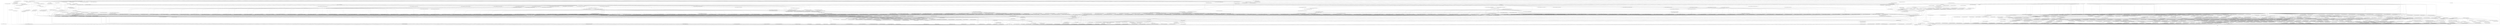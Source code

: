digraph {
	compound = "true"
	newrank = "true"
	subgraph "root" {
		"[root] aws_eks_addon.ebs-csi (expand)" [label = "aws_eks_addon.ebs-csi", shape = "box"]
		"[root] data.aws_availability_zones.available (expand)" [label = "data.aws_availability_zones.available", shape = "box"]
		"[root] data.aws_iam_policy.ebs_csi_policy (expand)" [label = "data.aws_iam_policy.ebs_csi_policy", shape = "box"]
		"[root] module.eks.aws_cloudwatch_log_group.this (expand)" [label = "module.eks.aws_cloudwatch_log_group.this", shape = "box"]
		"[root] module.eks.aws_ec2_tag.cluster_primary_security_group (expand)" [label = "module.eks.aws_ec2_tag.cluster_primary_security_group", shape = "box"]
		"[root] module.eks.aws_eks_addon.before_compute (expand)" [label = "module.eks.aws_eks_addon.before_compute", shape = "box"]
		"[root] module.eks.aws_eks_addon.this (expand)" [label = "module.eks.aws_eks_addon.this", shape = "box"]
		"[root] module.eks.aws_eks_cluster.this (expand)" [label = "module.eks.aws_eks_cluster.this", shape = "box"]
		"[root] module.eks.aws_eks_identity_provider_config.this (expand)" [label = "module.eks.aws_eks_identity_provider_config.this", shape = "box"]
		"[root] module.eks.aws_iam_openid_connect_provider.oidc_provider (expand)" [label = "module.eks.aws_iam_openid_connect_provider.oidc_provider", shape = "box"]
		"[root] module.eks.aws_iam_policy.cluster_encryption (expand)" [label = "module.eks.aws_iam_policy.cluster_encryption", shape = "box"]
		"[root] module.eks.aws_iam_policy.cni_ipv6_policy (expand)" [label = "module.eks.aws_iam_policy.cni_ipv6_policy", shape = "box"]
		"[root] module.eks.aws_iam_role.this (expand)" [label = "module.eks.aws_iam_role.this", shape = "box"]
		"[root] module.eks.aws_iam_role_policy_attachment.additional (expand)" [label = "module.eks.aws_iam_role_policy_attachment.additional", shape = "box"]
		"[root] module.eks.aws_iam_role_policy_attachment.cluster_encryption (expand)" [label = "module.eks.aws_iam_role_policy_attachment.cluster_encryption", shape = "box"]
		"[root] module.eks.aws_iam_role_policy_attachment.this (expand)" [label = "module.eks.aws_iam_role_policy_attachment.this", shape = "box"]
		"[root] module.eks.aws_security_group.cluster (expand)" [label = "module.eks.aws_security_group.cluster", shape = "box"]
		"[root] module.eks.aws_security_group.node (expand)" [label = "module.eks.aws_security_group.node", shape = "box"]
		"[root] module.eks.aws_security_group_rule.cluster (expand)" [label = "module.eks.aws_security_group_rule.cluster", shape = "box"]
		"[root] module.eks.aws_security_group_rule.node (expand)" [label = "module.eks.aws_security_group_rule.node", shape = "box"]
		"[root] module.eks.data.aws_caller_identity.current (expand)" [label = "module.eks.data.aws_caller_identity.current", shape = "box"]
		"[root] module.eks.data.aws_eks_addon_version.this (expand)" [label = "module.eks.data.aws_eks_addon_version.this", shape = "box"]
		"[root] module.eks.data.aws_iam_policy_document.assume_role_policy (expand)" [label = "module.eks.data.aws_iam_policy_document.assume_role_policy", shape = "box"]
		"[root] module.eks.data.aws_iam_policy_document.cni_ipv6_policy (expand)" [label = "module.eks.data.aws_iam_policy_document.cni_ipv6_policy", shape = "box"]
		"[root] module.eks.data.aws_iam_session_context.current (expand)" [label = "module.eks.data.aws_iam_session_context.current", shape = "box"]
		"[root] module.eks.data.aws_partition.current (expand)" [label = "module.eks.data.aws_partition.current", shape = "box"]
		"[root] module.eks.data.tls_certificate.this (expand)" [label = "module.eks.data.tls_certificate.this", shape = "box"]
		"[root] module.eks.kubernetes_config_map.aws_auth (expand)" [label = "module.eks.kubernetes_config_map.aws_auth", shape = "box"]
		"[root] module.eks.kubernetes_config_map_v1_data.aws_auth (expand)" [label = "module.eks.kubernetes_config_map_v1_data.aws_auth", shape = "box"]
		"[root] module.eks.module.eks_managed_node_group.aws_autoscaling_schedule.this (expand)" [label = "module.eks.module.eks_managed_node_group.aws_autoscaling_schedule.this", shape = "box"]
		"[root] module.eks.module.eks_managed_node_group.aws_eks_node_group.this (expand)" [label = "module.eks.module.eks_managed_node_group.aws_eks_node_group.this", shape = "box"]
		"[root] module.eks.module.eks_managed_node_group.aws_iam_role.this (expand)" [label = "module.eks.module.eks_managed_node_group.aws_iam_role.this", shape = "box"]
		"[root] module.eks.module.eks_managed_node_group.aws_iam_role_policy_attachment.additional (expand)" [label = "module.eks.module.eks_managed_node_group.aws_iam_role_policy_attachment.additional", shape = "box"]
		"[root] module.eks.module.eks_managed_node_group.aws_iam_role_policy_attachment.this (expand)" [label = "module.eks.module.eks_managed_node_group.aws_iam_role_policy_attachment.this", shape = "box"]
		"[root] module.eks.module.eks_managed_node_group.aws_launch_template.this (expand)" [label = "module.eks.module.eks_managed_node_group.aws_launch_template.this", shape = "box"]
		"[root] module.eks.module.eks_managed_node_group.data.aws_caller_identity.current (expand)" [label = "module.eks.module.eks_managed_node_group.data.aws_caller_identity.current", shape = "box"]
		"[root] module.eks.module.eks_managed_node_group.data.aws_iam_policy_document.assume_role_policy (expand)" [label = "module.eks.module.eks_managed_node_group.data.aws_iam_policy_document.assume_role_policy", shape = "box"]
		"[root] module.eks.module.eks_managed_node_group.data.aws_partition.current (expand)" [label = "module.eks.module.eks_managed_node_group.data.aws_partition.current", shape = "box"]
		"[root] module.eks.module.eks_managed_node_group.module.user_data.data.cloudinit_config.linux_eks_managed_node_group (expand)" [label = "module.eks.module.eks_managed_node_group.module.user_data.data.cloudinit_config.linux_eks_managed_node_group", shape = "box"]
		"[root] module.eks.module.fargate_profile.aws_eks_fargate_profile.this (expand)" [label = "module.eks.module.fargate_profile.aws_eks_fargate_profile.this", shape = "box"]
		"[root] module.eks.module.fargate_profile.aws_iam_role.this (expand)" [label = "module.eks.module.fargate_profile.aws_iam_role.this", shape = "box"]
		"[root] module.eks.module.fargate_profile.aws_iam_role_policy_attachment.additional (expand)" [label = "module.eks.module.fargate_profile.aws_iam_role_policy_attachment.additional", shape = "box"]
		"[root] module.eks.module.fargate_profile.aws_iam_role_policy_attachment.this (expand)" [label = "module.eks.module.fargate_profile.aws_iam_role_policy_attachment.this", shape = "box"]
		"[root] module.eks.module.fargate_profile.data.aws_caller_identity.current (expand)" [label = "module.eks.module.fargate_profile.data.aws_caller_identity.current", shape = "box"]
		"[root] module.eks.module.fargate_profile.data.aws_iam_policy_document.assume_role_policy (expand)" [label = "module.eks.module.fargate_profile.data.aws_iam_policy_document.assume_role_policy", shape = "box"]
		"[root] module.eks.module.fargate_profile.data.aws_partition.current (expand)" [label = "module.eks.module.fargate_profile.data.aws_partition.current", shape = "box"]
		"[root] module.eks.module.kms.aws_kms_alias.this (expand)" [label = "module.eks.module.kms.aws_kms_alias.this", shape = "box"]
		"[root] module.eks.module.kms.aws_kms_external_key.this (expand)" [label = "module.eks.module.kms.aws_kms_external_key.this", shape = "box"]
		"[root] module.eks.module.kms.aws_kms_grant.this (expand)" [label = "module.eks.module.kms.aws_kms_grant.this", shape = "box"]
		"[root] module.eks.module.kms.aws_kms_key.this (expand)" [label = "module.eks.module.kms.aws_kms_key.this", shape = "box"]
		"[root] module.eks.module.kms.data.aws_caller_identity.current (expand)" [label = "module.eks.module.kms.data.aws_caller_identity.current", shape = "box"]
		"[root] module.eks.module.kms.data.aws_iam_policy_document.this (expand)" [label = "module.eks.module.kms.data.aws_iam_policy_document.this", shape = "box"]
		"[root] module.eks.module.kms.data.aws_partition.current (expand)" [label = "module.eks.module.kms.data.aws_partition.current", shape = "box"]
		"[root] module.eks.module.self_managed_node_group.aws_autoscaling_group.this (expand)" [label = "module.eks.module.self_managed_node_group.aws_autoscaling_group.this", shape = "box"]
		"[root] module.eks.module.self_managed_node_group.aws_autoscaling_schedule.this (expand)" [label = "module.eks.module.self_managed_node_group.aws_autoscaling_schedule.this", shape = "box"]
		"[root] module.eks.module.self_managed_node_group.aws_iam_instance_profile.this (expand)" [label = "module.eks.module.self_managed_node_group.aws_iam_instance_profile.this", shape = "box"]
		"[root] module.eks.module.self_managed_node_group.aws_iam_role.this (expand)" [label = "module.eks.module.self_managed_node_group.aws_iam_role.this", shape = "box"]
		"[root] module.eks.module.self_managed_node_group.aws_iam_role_policy_attachment.additional (expand)" [label = "module.eks.module.self_managed_node_group.aws_iam_role_policy_attachment.additional", shape = "box"]
		"[root] module.eks.module.self_managed_node_group.aws_iam_role_policy_attachment.this (expand)" [label = "module.eks.module.self_managed_node_group.aws_iam_role_policy_attachment.this", shape = "box"]
		"[root] module.eks.module.self_managed_node_group.aws_launch_template.this (expand)" [label = "module.eks.module.self_managed_node_group.aws_launch_template.this", shape = "box"]
		"[root] module.eks.module.self_managed_node_group.data.aws_ami.eks_default (expand)" [label = "module.eks.module.self_managed_node_group.data.aws_ami.eks_default", shape = "box"]
		"[root] module.eks.module.self_managed_node_group.data.aws_caller_identity.current (expand)" [label = "module.eks.module.self_managed_node_group.data.aws_caller_identity.current", shape = "box"]
		"[root] module.eks.module.self_managed_node_group.data.aws_iam_policy_document.assume_role_policy (expand)" [label = "module.eks.module.self_managed_node_group.data.aws_iam_policy_document.assume_role_policy", shape = "box"]
		"[root] module.eks.module.self_managed_node_group.data.aws_partition.current (expand)" [label = "module.eks.module.self_managed_node_group.data.aws_partition.current", shape = "box"]
		"[root] module.eks.module.self_managed_node_group.module.user_data.data.cloudinit_config.linux_eks_managed_node_group (expand)" [label = "module.eks.module.self_managed_node_group.module.user_data.data.cloudinit_config.linux_eks_managed_node_group", shape = "box"]
		"[root] module.eks.time_sleep.this (expand)" [label = "module.eks.time_sleep.this", shape = "box"]
		"[root] module.irsa-ebs-csi.aws_iam_role.this (expand)" [label = "module.irsa-ebs-csi.aws_iam_role.this", shape = "box"]
		"[root] module.irsa-ebs-csi.aws_iam_role_policy_attachment.custom (expand)" [label = "module.irsa-ebs-csi.aws_iam_role_policy_attachment.custom", shape = "box"]
		"[root] module.irsa-ebs-csi.data.aws_caller_identity.current (expand)" [label = "module.irsa-ebs-csi.data.aws_caller_identity.current", shape = "box"]
		"[root] module.irsa-ebs-csi.data.aws_iam_policy_document.assume_role_with_oidc (expand)" [label = "module.irsa-ebs-csi.data.aws_iam_policy_document.assume_role_with_oidc", shape = "box"]
		"[root] module.irsa-ebs-csi.data.aws_partition.current (expand)" [label = "module.irsa-ebs-csi.data.aws_partition.current", shape = "box"]
		"[root] module.vpc.aws_cloudwatch_log_group.flow_log (expand)" [label = "module.vpc.aws_cloudwatch_log_group.flow_log", shape = "box"]
		"[root] module.vpc.aws_customer_gateway.this (expand)" [label = "module.vpc.aws_customer_gateway.this", shape = "box"]
		"[root] module.vpc.aws_db_subnet_group.database (expand)" [label = "module.vpc.aws_db_subnet_group.database", shape = "box"]
		"[root] module.vpc.aws_default_network_acl.this (expand)" [label = "module.vpc.aws_default_network_acl.this", shape = "box"]
		"[root] module.vpc.aws_default_route_table.default (expand)" [label = "module.vpc.aws_default_route_table.default", shape = "box"]
		"[root] module.vpc.aws_default_security_group.this (expand)" [label = "module.vpc.aws_default_security_group.this", shape = "box"]
		"[root] module.vpc.aws_default_vpc.this (expand)" [label = "module.vpc.aws_default_vpc.this", shape = "box"]
		"[root] module.vpc.aws_egress_only_internet_gateway.this (expand)" [label = "module.vpc.aws_egress_only_internet_gateway.this", shape = "box"]
		"[root] module.vpc.aws_eip.nat (expand)" [label = "module.vpc.aws_eip.nat", shape = "box"]
		"[root] module.vpc.aws_elasticache_subnet_group.elasticache (expand)" [label = "module.vpc.aws_elasticache_subnet_group.elasticache", shape = "box"]
		"[root] module.vpc.aws_flow_log.this (expand)" [label = "module.vpc.aws_flow_log.this", shape = "box"]
		"[root] module.vpc.aws_iam_policy.vpc_flow_log_cloudwatch (expand)" [label = "module.vpc.aws_iam_policy.vpc_flow_log_cloudwatch", shape = "box"]
		"[root] module.vpc.aws_iam_role.vpc_flow_log_cloudwatch (expand)" [label = "module.vpc.aws_iam_role.vpc_flow_log_cloudwatch", shape = "box"]
		"[root] module.vpc.aws_iam_role_policy_attachment.vpc_flow_log_cloudwatch (expand)" [label = "module.vpc.aws_iam_role_policy_attachment.vpc_flow_log_cloudwatch", shape = "box"]
		"[root] module.vpc.aws_internet_gateway.this (expand)" [label = "module.vpc.aws_internet_gateway.this", shape = "box"]
		"[root] module.vpc.aws_nat_gateway.this (expand)" [label = "module.vpc.aws_nat_gateway.this", shape = "box"]
		"[root] module.vpc.aws_network_acl.database (expand)" [label = "module.vpc.aws_network_acl.database", shape = "box"]
		"[root] module.vpc.aws_network_acl.elasticache (expand)" [label = "module.vpc.aws_network_acl.elasticache", shape = "box"]
		"[root] module.vpc.aws_network_acl.intra (expand)" [label = "module.vpc.aws_network_acl.intra", shape = "box"]
		"[root] module.vpc.aws_network_acl.outpost (expand)" [label = "module.vpc.aws_network_acl.outpost", shape = "box"]
		"[root] module.vpc.aws_network_acl.private (expand)" [label = "module.vpc.aws_network_acl.private", shape = "box"]
		"[root] module.vpc.aws_network_acl.public (expand)" [label = "module.vpc.aws_network_acl.public", shape = "box"]
		"[root] module.vpc.aws_network_acl.redshift (expand)" [label = "module.vpc.aws_network_acl.redshift", shape = "box"]
		"[root] module.vpc.aws_network_acl_rule.database_inbound (expand)" [label = "module.vpc.aws_network_acl_rule.database_inbound", shape = "box"]
		"[root] module.vpc.aws_network_acl_rule.database_outbound (expand)" [label = "module.vpc.aws_network_acl_rule.database_outbound", shape = "box"]
		"[root] module.vpc.aws_network_acl_rule.elasticache_inbound (expand)" [label = "module.vpc.aws_network_acl_rule.elasticache_inbound", shape = "box"]
		"[root] module.vpc.aws_network_acl_rule.elasticache_outbound (expand)" [label = "module.vpc.aws_network_acl_rule.elasticache_outbound", shape = "box"]
		"[root] module.vpc.aws_network_acl_rule.intra_inbound (expand)" [label = "module.vpc.aws_network_acl_rule.intra_inbound", shape = "box"]
		"[root] module.vpc.aws_network_acl_rule.intra_outbound (expand)" [label = "module.vpc.aws_network_acl_rule.intra_outbound", shape = "box"]
		"[root] module.vpc.aws_network_acl_rule.outpost_inbound (expand)" [label = "module.vpc.aws_network_acl_rule.outpost_inbound", shape = "box"]
		"[root] module.vpc.aws_network_acl_rule.outpost_outbound (expand)" [label = "module.vpc.aws_network_acl_rule.outpost_outbound", shape = "box"]
		"[root] module.vpc.aws_network_acl_rule.private_inbound (expand)" [label = "module.vpc.aws_network_acl_rule.private_inbound", shape = "box"]
		"[root] module.vpc.aws_network_acl_rule.private_outbound (expand)" [label = "module.vpc.aws_network_acl_rule.private_outbound", shape = "box"]
		"[root] module.vpc.aws_network_acl_rule.public_inbound (expand)" [label = "module.vpc.aws_network_acl_rule.public_inbound", shape = "box"]
		"[root] module.vpc.aws_network_acl_rule.public_outbound (expand)" [label = "module.vpc.aws_network_acl_rule.public_outbound", shape = "box"]
		"[root] module.vpc.aws_network_acl_rule.redshift_inbound (expand)" [label = "module.vpc.aws_network_acl_rule.redshift_inbound", shape = "box"]
		"[root] module.vpc.aws_network_acl_rule.redshift_outbound (expand)" [label = "module.vpc.aws_network_acl_rule.redshift_outbound", shape = "box"]
		"[root] module.vpc.aws_redshift_subnet_group.redshift (expand)" [label = "module.vpc.aws_redshift_subnet_group.redshift", shape = "box"]
		"[root] module.vpc.aws_route.database_dns64_nat_gateway (expand)" [label = "module.vpc.aws_route.database_dns64_nat_gateway", shape = "box"]
		"[root] module.vpc.aws_route.database_internet_gateway (expand)" [label = "module.vpc.aws_route.database_internet_gateway", shape = "box"]
		"[root] module.vpc.aws_route.database_ipv6_egress (expand)" [label = "module.vpc.aws_route.database_ipv6_egress", shape = "box"]
		"[root] module.vpc.aws_route.database_nat_gateway (expand)" [label = "module.vpc.aws_route.database_nat_gateway", shape = "box"]
		"[root] module.vpc.aws_route.private_dns64_nat_gateway (expand)" [label = "module.vpc.aws_route.private_dns64_nat_gateway", shape = "box"]
		"[root] module.vpc.aws_route.private_ipv6_egress (expand)" [label = "module.vpc.aws_route.private_ipv6_egress", shape = "box"]
		"[root] module.vpc.aws_route.private_nat_gateway (expand)" [label = "module.vpc.aws_route.private_nat_gateway", shape = "box"]
		"[root] module.vpc.aws_route.public_internet_gateway (expand)" [label = "module.vpc.aws_route.public_internet_gateway", shape = "box"]
		"[root] module.vpc.aws_route.public_internet_gateway_ipv6 (expand)" [label = "module.vpc.aws_route.public_internet_gateway_ipv6", shape = "box"]
		"[root] module.vpc.aws_route_table.database (expand)" [label = "module.vpc.aws_route_table.database", shape = "box"]
		"[root] module.vpc.aws_route_table.elasticache (expand)" [label = "module.vpc.aws_route_table.elasticache", shape = "box"]
		"[root] module.vpc.aws_route_table.intra (expand)" [label = "module.vpc.aws_route_table.intra", shape = "box"]
		"[root] module.vpc.aws_route_table.private (expand)" [label = "module.vpc.aws_route_table.private", shape = "box"]
		"[root] module.vpc.aws_route_table.public (expand)" [label = "module.vpc.aws_route_table.public", shape = "box"]
		"[root] module.vpc.aws_route_table.redshift (expand)" [label = "module.vpc.aws_route_table.redshift", shape = "box"]
		"[root] module.vpc.aws_route_table_association.database (expand)" [label = "module.vpc.aws_route_table_association.database", shape = "box"]
		"[root] module.vpc.aws_route_table_association.elasticache (expand)" [label = "module.vpc.aws_route_table_association.elasticache", shape = "box"]
		"[root] module.vpc.aws_route_table_association.intra (expand)" [label = "module.vpc.aws_route_table_association.intra", shape = "box"]
		"[root] module.vpc.aws_route_table_association.outpost (expand)" [label = "module.vpc.aws_route_table_association.outpost", shape = "box"]
		"[root] module.vpc.aws_route_table_association.private (expand)" [label = "module.vpc.aws_route_table_association.private", shape = "box"]
		"[root] module.vpc.aws_route_table_association.public (expand)" [label = "module.vpc.aws_route_table_association.public", shape = "box"]
		"[root] module.vpc.aws_route_table_association.redshift (expand)" [label = "module.vpc.aws_route_table_association.redshift", shape = "box"]
		"[root] module.vpc.aws_route_table_association.redshift_public (expand)" [label = "module.vpc.aws_route_table_association.redshift_public", shape = "box"]
		"[root] module.vpc.aws_subnet.database (expand)" [label = "module.vpc.aws_subnet.database", shape = "box"]
		"[root] module.vpc.aws_subnet.elasticache (expand)" [label = "module.vpc.aws_subnet.elasticache", shape = "box"]
		"[root] module.vpc.aws_subnet.intra (expand)" [label = "module.vpc.aws_subnet.intra", shape = "box"]
		"[root] module.vpc.aws_subnet.outpost (expand)" [label = "module.vpc.aws_subnet.outpost", shape = "box"]
		"[root] module.vpc.aws_subnet.private (expand)" [label = "module.vpc.aws_subnet.private", shape = "box"]
		"[root] module.vpc.aws_subnet.public (expand)" [label = "module.vpc.aws_subnet.public", shape = "box"]
		"[root] module.vpc.aws_subnet.redshift (expand)" [label = "module.vpc.aws_subnet.redshift", shape = "box"]
		"[root] module.vpc.aws_vpc.this (expand)" [label = "module.vpc.aws_vpc.this", shape = "box"]
		"[root] module.vpc.aws_vpc_dhcp_options.this (expand)" [label = "module.vpc.aws_vpc_dhcp_options.this", shape = "box"]
		"[root] module.vpc.aws_vpc_dhcp_options_association.this (expand)" [label = "module.vpc.aws_vpc_dhcp_options_association.this", shape = "box"]
		"[root] module.vpc.aws_vpc_ipv4_cidr_block_association.this (expand)" [label = "module.vpc.aws_vpc_ipv4_cidr_block_association.this", shape = "box"]
		"[root] module.vpc.aws_vpn_gateway.this (expand)" [label = "module.vpc.aws_vpn_gateway.this", shape = "box"]
		"[root] module.vpc.aws_vpn_gateway_attachment.this (expand)" [label = "module.vpc.aws_vpn_gateway_attachment.this", shape = "box"]
		"[root] module.vpc.aws_vpn_gateway_route_propagation.intra (expand)" [label = "module.vpc.aws_vpn_gateway_route_propagation.intra", shape = "box"]
		"[root] module.vpc.aws_vpn_gateway_route_propagation.private (expand)" [label = "module.vpc.aws_vpn_gateway_route_propagation.private", shape = "box"]
		"[root] module.vpc.aws_vpn_gateway_route_propagation.public (expand)" [label = "module.vpc.aws_vpn_gateway_route_propagation.public", shape = "box"]
		"[root] module.vpc.data.aws_iam_policy_document.flow_log_cloudwatch_assume_role (expand)" [label = "module.vpc.data.aws_iam_policy_document.flow_log_cloudwatch_assume_role", shape = "box"]
		"[root] module.vpc.data.aws_iam_policy_document.vpc_flow_log_cloudwatch (expand)" [label = "module.vpc.data.aws_iam_policy_document.vpc_flow_log_cloudwatch", shape = "box"]
		"[root] provider[\"registry.terraform.io/hashicorp/aws\"]" [label = "provider[\"registry.terraform.io/hashicorp/aws\"]", shape = "diamond"]
		"[root] provider[\"registry.terraform.io/hashicorp/cloudinit\"]" [label = "provider[\"registry.terraform.io/hashicorp/cloudinit\"]", shape = "diamond"]
		"[root] provider[\"registry.terraform.io/hashicorp/kubernetes\"]" [label = "provider[\"registry.terraform.io/hashicorp/kubernetes\"]", shape = "diamond"]
		"[root] provider[\"registry.terraform.io/hashicorp/random\"]" [label = "provider[\"registry.terraform.io/hashicorp/random\"]", shape = "diamond"]
		"[root] provider[\"registry.terraform.io/hashicorp/time\"]" [label = "provider[\"registry.terraform.io/hashicorp/time\"]", shape = "diamond"]
		"[root] provider[\"registry.terraform.io/hashicorp/tls\"]" [label = "provider[\"registry.terraform.io/hashicorp/tls\"]", shape = "diamond"]
		"[root] random_string.suffix (expand)" [label = "random_string.suffix", shape = "box"]
		"[root] var.region" [label = "var.region", shape = "note"]
		"[root] aws_eks_addon.ebs-csi (expand)" -> "[root] module.irsa-ebs-csi.output.iam_role_arn (expand)"
		"[root] data.aws_availability_zones.available (expand)" -> "[root] provider[\"registry.terraform.io/hashicorp/aws\"]"
		"[root] data.aws_iam_policy.ebs_csi_policy (expand)" -> "[root] provider[\"registry.terraform.io/hashicorp/aws\"]"
		"[root] local.cluster_name (expand)" -> "[root] random_string.suffix (expand)"
		"[root] module.eks (close)" -> "[root] module.eks.aws_ec2_tag.cluster_primary_security_group (expand)"
		"[root] module.eks (close)" -> "[root] module.eks.aws_iam_role_policy_attachment.additional (expand)"
		"[root] module.eks (close)" -> "[root] module.eks.aws_iam_role_policy_attachment.cluster_encryption (expand)"
		"[root] module.eks (close)" -> "[root] module.eks.kubernetes_config_map_v1_data.aws_auth (expand)"
		"[root] module.eks (close)" -> "[root] module.eks.module.kms (close)"
		"[root] module.eks (close)" -> "[root] module.eks.output.aws_auth_configmap_yaml (expand)"
		"[root] module.eks (close)" -> "[root] module.eks.output.cloudwatch_log_group_arn (expand)"
		"[root] module.eks (close)" -> "[root] module.eks.output.cloudwatch_log_group_name (expand)"
		"[root] module.eks (close)" -> "[root] module.eks.output.cluster_addons (expand)"
		"[root] module.eks (close)" -> "[root] module.eks.output.cluster_arn (expand)"
		"[root] module.eks (close)" -> "[root] module.eks.output.cluster_certificate_authority_data (expand)"
		"[root] module.eks (close)" -> "[root] module.eks.output.cluster_endpoint (expand)"
		"[root] module.eks (close)" -> "[root] module.eks.output.cluster_iam_role_arn (expand)"
		"[root] module.eks (close)" -> "[root] module.eks.output.cluster_iam_role_name (expand)"
		"[root] module.eks (close)" -> "[root] module.eks.output.cluster_iam_role_unique_id (expand)"
		"[root] module.eks (close)" -> "[root] module.eks.output.cluster_id (expand)"
		"[root] module.eks (close)" -> "[root] module.eks.output.cluster_identity_providers (expand)"
		"[root] module.eks (close)" -> "[root] module.eks.output.cluster_name (expand)"
		"[root] module.eks (close)" -> "[root] module.eks.output.cluster_oidc_issuer_url (expand)"
		"[root] module.eks (close)" -> "[root] module.eks.output.cluster_platform_version (expand)"
		"[root] module.eks (close)" -> "[root] module.eks.output.cluster_primary_security_group_id (expand)"
		"[root] module.eks (close)" -> "[root] module.eks.output.cluster_security_group_arn (expand)"
		"[root] module.eks (close)" -> "[root] module.eks.output.cluster_security_group_id (expand)"
		"[root] module.eks (close)" -> "[root] module.eks.output.cluster_status (expand)"
		"[root] module.eks (close)" -> "[root] module.eks.output.cluster_tls_certificate_sha1_fingerprint (expand)"
		"[root] module.eks (close)" -> "[root] module.eks.output.cluster_version (expand)"
		"[root] module.eks (close)" -> "[root] module.eks.output.eks_managed_node_groups (expand)"
		"[root] module.eks (close)" -> "[root] module.eks.output.eks_managed_node_groups_autoscaling_group_names (expand)"
		"[root] module.eks (close)" -> "[root] module.eks.output.fargate_profiles (expand)"
		"[root] module.eks (close)" -> "[root] module.eks.output.kms_key_arn (expand)"
		"[root] module.eks (close)" -> "[root] module.eks.output.kms_key_id (expand)"
		"[root] module.eks (close)" -> "[root] module.eks.output.kms_key_policy (expand)"
		"[root] module.eks (close)" -> "[root] module.eks.output.node_security_group_arn (expand)"
		"[root] module.eks (close)" -> "[root] module.eks.output.node_security_group_id (expand)"
		"[root] module.eks (close)" -> "[root] module.eks.output.oidc_provider (expand)"
		"[root] module.eks (close)" -> "[root] module.eks.output.oidc_provider_arn (expand)"
		"[root] module.eks (close)" -> "[root] module.eks.output.self_managed_node_groups (expand)"
		"[root] module.eks (close)" -> "[root] module.eks.output.self_managed_node_groups_autoscaling_group_names (expand)"
		"[root] module.eks.aws_cloudwatch_log_group.this (expand)" -> "[root] module.eks.local.create (expand)"
		"[root] module.eks.aws_cloudwatch_log_group.this (expand)" -> "[root] module.eks.var.cloudwatch_log_group_kms_key_id (expand)"
		"[root] module.eks.aws_cloudwatch_log_group.this (expand)" -> "[root] module.eks.var.cloudwatch_log_group_retention_in_days (expand)"
		"[root] module.eks.aws_cloudwatch_log_group.this (expand)" -> "[root] module.eks.var.cluster_name (expand)"
		"[root] module.eks.aws_cloudwatch_log_group.this (expand)" -> "[root] module.eks.var.create_cloudwatch_log_group (expand)"
		"[root] module.eks.aws_cloudwatch_log_group.this (expand)" -> "[root] module.eks.var.tags (expand)"
		"[root] module.eks.aws_cloudwatch_log_group.this (expand)" -> "[root] provider[\"registry.terraform.io/hashicorp/aws\"]"
		"[root] module.eks.aws_ec2_tag.cluster_primary_security_group (expand)" -> "[root] module.eks.aws_eks_cluster.this (expand)"
		"[root] module.eks.aws_ec2_tag.cluster_primary_security_group (expand)" -> "[root] module.eks.var.create_cluster_primary_security_group_tags (expand)"
		"[root] module.eks.aws_eks_addon.before_compute (expand)" -> "[root] module.eks.data.aws_eks_addon_version.this (expand)"
		"[root] module.eks.aws_eks_addon.before_compute (expand)" -> "[root] module.eks.var.cluster_addons_timeouts (expand)"
		"[root] module.eks.aws_eks_addon.this (expand)" -> "[root] module.eks.data.aws_eks_addon_version.this (expand)"
		"[root] module.eks.aws_eks_addon.this (expand)" -> "[root] module.eks.module.eks_managed_node_group (close)"
		"[root] module.eks.aws_eks_addon.this (expand)" -> "[root] module.eks.module.fargate_profile (close)"
		"[root] module.eks.aws_eks_addon.this (expand)" -> "[root] module.eks.module.self_managed_node_group (close)"
		"[root] module.eks.aws_eks_addon.this (expand)" -> "[root] module.eks.var.cluster_addons_timeouts (expand)"
		"[root] module.eks.aws_eks_cluster.this (expand)" -> "[root] module.eks.aws_cloudwatch_log_group.this (expand)"
		"[root] module.eks.aws_eks_cluster.this (expand)" -> "[root] module.eks.aws_iam_policy.cni_ipv6_policy (expand)"
		"[root] module.eks.aws_eks_cluster.this (expand)" -> "[root] module.eks.aws_iam_role_policy_attachment.this (expand)"
		"[root] module.eks.aws_eks_cluster.this (expand)" -> "[root] module.eks.aws_security_group_rule.cluster (expand)"
		"[root] module.eks.aws_eks_cluster.this (expand)" -> "[root] module.eks.aws_security_group_rule.node (expand)"
		"[root] module.eks.aws_eks_cluster.this (expand)" -> "[root] module.eks.module.kms.output.key_arn (expand)"
		"[root] module.eks.aws_eks_cluster.this (expand)" -> "[root] module.eks.var.cluster_additional_security_group_ids (expand)"
		"[root] module.eks.aws_eks_cluster.this (expand)" -> "[root] module.eks.var.cluster_enabled_log_types (expand)"
		"[root] module.eks.aws_eks_cluster.this (expand)" -> "[root] module.eks.var.cluster_endpoint_private_access (expand)"
		"[root] module.eks.aws_eks_cluster.this (expand)" -> "[root] module.eks.var.cluster_endpoint_public_access (expand)"
		"[root] module.eks.aws_eks_cluster.this (expand)" -> "[root] module.eks.var.cluster_endpoint_public_access_cidrs (expand)"
		"[root] module.eks.aws_eks_cluster.this (expand)" -> "[root] module.eks.var.cluster_service_ipv4_cidr (expand)"
		"[root] module.eks.aws_eks_cluster.this (expand)" -> "[root] module.eks.var.cluster_service_ipv6_cidr (expand)"
		"[root] module.eks.aws_eks_cluster.this (expand)" -> "[root] module.eks.var.cluster_tags (expand)"
		"[root] module.eks.aws_eks_cluster.this (expand)" -> "[root] module.eks.var.cluster_timeouts (expand)"
		"[root] module.eks.aws_eks_cluster.this (expand)" -> "[root] module.eks.var.cluster_version (expand)"
		"[root] module.eks.aws_eks_cluster.this (expand)" -> "[root] module.eks.var.control_plane_subnet_ids (expand)"
		"[root] module.eks.aws_eks_cluster.this (expand)" -> "[root] module.eks.var.subnet_ids (expand)"
		"[root] module.eks.aws_eks_identity_provider_config.this (expand)" -> "[root] module.eks.aws_eks_cluster.this (expand)"
		"[root] module.eks.aws_eks_identity_provider_config.this (expand)" -> "[root] module.eks.var.cluster_identity_providers (expand)"
		"[root] module.eks.aws_iam_openid_connect_provider.oidc_provider (expand)" -> "[root] module.eks.data.tls_certificate.this (expand)"
		"[root] module.eks.aws_iam_openid_connect_provider.oidc_provider (expand)" -> "[root] module.eks.var.custom_oidc_thumbprints (expand)"
		"[root] module.eks.aws_iam_openid_connect_provider.oidc_provider (expand)" -> "[root] module.eks.var.openid_connect_audiences (expand)"
		"[root] module.eks.aws_iam_policy.cluster_encryption (expand)" -> "[root] module.eks.local.cluster_encryption_policy_name (expand)"
		"[root] module.eks.aws_iam_policy.cluster_encryption (expand)" -> "[root] module.eks.module.kms.output.key_arn (expand)"
		"[root] module.eks.aws_iam_policy.cluster_encryption (expand)" -> "[root] module.eks.var.attach_cluster_encryption_policy (expand)"
		"[root] module.eks.aws_iam_policy.cluster_encryption (expand)" -> "[root] module.eks.var.cluster_encryption_policy_description (expand)"
		"[root] module.eks.aws_iam_policy.cluster_encryption (expand)" -> "[root] module.eks.var.cluster_encryption_policy_path (expand)"
		"[root] module.eks.aws_iam_policy.cluster_encryption (expand)" -> "[root] module.eks.var.cluster_encryption_policy_tags (expand)"
		"[root] module.eks.aws_iam_policy.cluster_encryption (expand)" -> "[root] module.eks.var.cluster_encryption_policy_use_name_prefix (expand)"
		"[root] module.eks.aws_iam_policy.cni_ipv6_policy (expand)" -> "[root] module.eks.data.aws_iam_policy_document.cni_ipv6_policy (expand)"
		"[root] module.eks.aws_iam_policy.cni_ipv6_policy (expand)" -> "[root] module.eks.var.tags (expand)"
		"[root] module.eks.aws_iam_role.this (expand)" -> "[root] module.eks.data.aws_iam_policy_document.assume_role_policy (expand)"
		"[root] module.eks.aws_iam_role.this (expand)" -> "[root] module.eks.local.create_iam_role (expand)"
		"[root] module.eks.aws_iam_role.this (expand)" -> "[root] module.eks.local.iam_role_name (expand)"
		"[root] module.eks.aws_iam_role.this (expand)" -> "[root] module.eks.var.create_cloudwatch_log_group (expand)"
		"[root] module.eks.aws_iam_role.this (expand)" -> "[root] module.eks.var.iam_role_description (expand)"
		"[root] module.eks.aws_iam_role.this (expand)" -> "[root] module.eks.var.iam_role_path (expand)"
		"[root] module.eks.aws_iam_role.this (expand)" -> "[root] module.eks.var.iam_role_permissions_boundary (expand)"
		"[root] module.eks.aws_iam_role.this (expand)" -> "[root] module.eks.var.iam_role_tags (expand)"
		"[root] module.eks.aws_iam_role.this (expand)" -> "[root] module.eks.var.iam_role_use_name_prefix (expand)"
		"[root] module.eks.aws_iam_role.this (expand)" -> "[root] module.eks.var.prefix_separator (expand)"
		"[root] module.eks.aws_iam_role.this (expand)" -> "[root] module.eks.var.tags (expand)"
		"[root] module.eks.aws_iam_role_policy_attachment.additional (expand)" -> "[root] module.eks.aws_iam_role.this (expand)"
		"[root] module.eks.aws_iam_role_policy_attachment.additional (expand)" -> "[root] module.eks.var.iam_role_additional_policies (expand)"
		"[root] module.eks.aws_iam_role_policy_attachment.cluster_encryption (expand)" -> "[root] module.eks.aws_iam_policy.cluster_encryption (expand)"
		"[root] module.eks.aws_iam_role_policy_attachment.this (expand)" -> "[root] module.eks.aws_iam_role.this (expand)"
		"[root] module.eks.aws_iam_role_policy_attachment.this (expand)" -> "[root] module.eks.local.iam_role_policy_prefix (expand)"
		"[root] module.eks.aws_security_group.cluster (expand)" -> "[root] module.eks.local.cluster_sg_name (expand)"
		"[root] module.eks.aws_security_group.cluster (expand)" -> "[root] module.eks.local.create_cluster_sg (expand)"
		"[root] module.eks.aws_security_group.cluster (expand)" -> "[root] module.eks.var.cluster_security_group_description (expand)"
		"[root] module.eks.aws_security_group.cluster (expand)" -> "[root] module.eks.var.cluster_security_group_tags (expand)"
		"[root] module.eks.aws_security_group.cluster (expand)" -> "[root] module.eks.var.cluster_security_group_use_name_prefix (expand)"
		"[root] module.eks.aws_security_group.cluster (expand)" -> "[root] module.eks.var.prefix_separator (expand)"
		"[root] module.eks.aws_security_group.cluster (expand)" -> "[root] module.eks.var.tags (expand)"
		"[root] module.eks.aws_security_group.cluster (expand)" -> "[root] module.eks.var.vpc_id (expand)"
		"[root] module.eks.aws_security_group.node (expand)" -> "[root] module.eks.local.create_node_sg (expand)"
		"[root] module.eks.aws_security_group.node (expand)" -> "[root] module.eks.local.node_sg_name (expand)"
		"[root] module.eks.aws_security_group.node (expand)" -> "[root] module.eks.var.node_security_group_description (expand)"
		"[root] module.eks.aws_security_group.node (expand)" -> "[root] module.eks.var.node_security_group_tags (expand)"
		"[root] module.eks.aws_security_group.node (expand)" -> "[root] module.eks.var.node_security_group_use_name_prefix (expand)"
		"[root] module.eks.aws_security_group.node (expand)" -> "[root] module.eks.var.prefix_separator (expand)"
		"[root] module.eks.aws_security_group.node (expand)" -> "[root] module.eks.var.tags (expand)"
		"[root] module.eks.aws_security_group.node (expand)" -> "[root] module.eks.var.vpc_id (expand)"
		"[root] module.eks.aws_security_group_rule.cluster (expand)" -> "[root] module.eks.aws_security_group.cluster (expand)"
		"[root] module.eks.aws_security_group_rule.cluster (expand)" -> "[root] module.eks.local.cluster_security_group_rules (expand)"
		"[root] module.eks.aws_security_group_rule.cluster (expand)" -> "[root] module.eks.local.node_security_group_id (expand)"
		"[root] module.eks.aws_security_group_rule.cluster (expand)" -> "[root] module.eks.var.cluster_security_group_additional_rules (expand)"
		"[root] module.eks.aws_security_group_rule.node (expand)" -> "[root] module.eks.aws_security_group.node (expand)"
		"[root] module.eks.aws_security_group_rule.node (expand)" -> "[root] module.eks.local.cluster_security_group_id (expand)"
		"[root] module.eks.aws_security_group_rule.node (expand)" -> "[root] module.eks.local.node_security_group_recommended_rules (expand)"
		"[root] module.eks.aws_security_group_rule.node (expand)" -> "[root] module.eks.local.node_security_group_rules (expand)"
		"[root] module.eks.aws_security_group_rule.node (expand)" -> "[root] module.eks.var.node_security_group_additional_rules (expand)"
		"[root] module.eks.data.aws_caller_identity.current (expand)" -> "[root] module.eks (expand)"
		"[root] module.eks.data.aws_caller_identity.current (expand)" -> "[root] provider[\"registry.terraform.io/hashicorp/aws\"]"
		"[root] module.eks.data.aws_eks_addon_version.this (expand)" -> "[root] module.eks.aws_eks_cluster.this (expand)"
		"[root] module.eks.data.aws_eks_addon_version.this (expand)" -> "[root] module.eks.var.cluster_addons (expand)"
		"[root] module.eks.data.aws_iam_policy_document.assume_role_policy (expand)" -> "[root] module.eks.local.create (expand)"
		"[root] module.eks.data.aws_iam_policy_document.assume_role_policy (expand)" -> "[root] module.eks.local.create_outposts_local_cluster (expand)"
		"[root] module.eks.data.aws_iam_policy_document.assume_role_policy (expand)" -> "[root] module.eks.local.dns_suffix (expand)"
		"[root] module.eks.data.aws_iam_policy_document.assume_role_policy (expand)" -> "[root] module.eks.var.create_iam_role (expand)"
		"[root] module.eks.data.aws_iam_policy_document.cni_ipv6_policy (expand)" -> "[root] module.eks.data.aws_partition.current (expand)"
		"[root] module.eks.data.aws_iam_policy_document.cni_ipv6_policy (expand)" -> "[root] module.eks.var.create (expand)"
		"[root] module.eks.data.aws_iam_policy_document.cni_ipv6_policy (expand)" -> "[root] module.eks.var.create_cni_ipv6_iam_policy (expand)"
		"[root] module.eks.data.aws_iam_session_context.current (expand)" -> "[root] module.eks.data.aws_caller_identity.current (expand)"
		"[root] module.eks.data.aws_partition.current (expand)" -> "[root] module.eks (expand)"
		"[root] module.eks.data.aws_partition.current (expand)" -> "[root] provider[\"registry.terraform.io/hashicorp/aws\"]"
		"[root] module.eks.data.tls_certificate.this (expand)" -> "[root] module.eks.aws_eks_cluster.this (expand)"
		"[root] module.eks.data.tls_certificate.this (expand)" -> "[root] module.eks.var.enable_irsa (expand)"
		"[root] module.eks.data.tls_certificate.this (expand)" -> "[root] provider[\"registry.terraform.io/hashicorp/tls\"]"
		"[root] module.eks.kubernetes_config_map.aws_auth (expand)" -> "[root] module.eks.local.aws_auth_configmap_data (expand)"
		"[root] module.eks.kubernetes_config_map.aws_auth (expand)" -> "[root] module.eks.var.create_aws_auth_configmap (expand)"
		"[root] module.eks.kubernetes_config_map.aws_auth (expand)" -> "[root] provider[\"registry.terraform.io/hashicorp/kubernetes\"]"
		"[root] module.eks.kubernetes_config_map_v1_data.aws_auth (expand)" -> "[root] module.eks.kubernetes_config_map.aws_auth (expand)"
		"[root] module.eks.kubernetes_config_map_v1_data.aws_auth (expand)" -> "[root] module.eks.var.manage_aws_auth_configmap (expand)"
		"[root] module.eks.local.aws_auth_configmap_data (expand)" -> "[root] module.eks.local.fargate_profile_pod_execution_role_arns (expand)"
		"[root] module.eks.local.aws_auth_configmap_data (expand)" -> "[root] module.eks.local.node_iam_role_arns_non_windows (expand)"
		"[root] module.eks.local.aws_auth_configmap_data (expand)" -> "[root] module.eks.local.node_iam_role_arns_windows (expand)"
		"[root] module.eks.local.aws_auth_configmap_data (expand)" -> "[root] module.eks.var.aws_auth_accounts (expand)"
		"[root] module.eks.local.aws_auth_configmap_data (expand)" -> "[root] module.eks.var.aws_auth_roles (expand)"
		"[root] module.eks.local.aws_auth_configmap_data (expand)" -> "[root] module.eks.var.aws_auth_users (expand)"
		"[root] module.eks.local.cluster_encryption_policy_name (expand)" -> "[root] module.eks.local.iam_role_name (expand)"
		"[root] module.eks.local.cluster_encryption_policy_name (expand)" -> "[root] module.eks.var.cluster_encryption_policy_name (expand)"
		"[root] module.eks.local.cluster_role (expand)" -> "[root] module.eks.aws_iam_role.this (expand)"
		"[root] module.eks.local.cluster_role (expand)" -> "[root] module.eks.var.iam_role_arn (expand)"
		"[root] module.eks.local.cluster_security_group_id (expand)" -> "[root] module.eks.aws_security_group.cluster (expand)"
		"[root] module.eks.local.cluster_security_group_id (expand)" -> "[root] module.eks.var.cluster_security_group_id (expand)"
		"[root] module.eks.local.cluster_security_group_rules (expand)" -> "[root] module.eks.local.create_node_sg (expand)"
		"[root] module.eks.local.cluster_sg_name (expand)" -> "[root] module.eks.var.cluster_name (expand)"
		"[root] module.eks.local.cluster_sg_name (expand)" -> "[root] module.eks.var.cluster_security_group_name (expand)"
		"[root] module.eks.local.create (expand)" -> "[root] module.eks.var.create (expand)"
		"[root] module.eks.local.create (expand)" -> "[root] module.eks.var.putin_khuylo (expand)"
		"[root] module.eks.local.create_cluster_sg (expand)" -> "[root] module.eks.local.create (expand)"
		"[root] module.eks.local.create_cluster_sg (expand)" -> "[root] module.eks.var.create_cluster_security_group (expand)"
		"[root] module.eks.local.create_iam_role (expand)" -> "[root] module.eks.local.create (expand)"
		"[root] module.eks.local.create_iam_role (expand)" -> "[root] module.eks.var.create_iam_role (expand)"
		"[root] module.eks.local.create_node_sg (expand)" -> "[root] module.eks.var.create (expand)"
		"[root] module.eks.local.create_node_sg (expand)" -> "[root] module.eks.var.create_node_security_group (expand)"
		"[root] module.eks.local.create_outposts_local_cluster (expand)" -> "[root] module.eks.var.outpost_config (expand)"
		"[root] module.eks.local.default_instance_refresh (expand)" -> "[root] module.eks (expand)"
		"[root] module.eks.local.default_update_config (expand)" -> "[root] module.eks (expand)"
		"[root] module.eks.local.dns_suffix (expand)" -> "[root] module.eks.data.aws_partition.current (expand)"
		"[root] module.eks.local.dns_suffix (expand)" -> "[root] module.eks.var.cluster_iam_role_dns_suffix (expand)"
		"[root] module.eks.local.enable_cluster_encryption_config (expand)" -> "[root] module.eks.local.create_outposts_local_cluster (expand)"
		"[root] module.eks.local.enable_cluster_encryption_config (expand)" -> "[root] module.eks.var.cluster_encryption_config (expand)"
		"[root] module.eks.local.fargate_profile_pod_execution_role_arns (expand)" -> "[root] module.eks.module.fargate_profile (close)"
		"[root] module.eks.local.fargate_profile_pod_execution_role_arns (expand)" -> "[root] module.eks.var.aws_auth_fargate_profile_pod_execution_role_arns (expand)"
		"[root] module.eks.local.iam_role_name (expand)" -> "[root] module.eks.var.cluster_name (expand)"
		"[root] module.eks.local.iam_role_name (expand)" -> "[root] module.eks.var.iam_role_name (expand)"
		"[root] module.eks.local.iam_role_policy_prefix (expand)" -> "[root] module.eks.data.aws_partition.current (expand)"
		"[root] module.eks.local.metadata_options (expand)" -> "[root] module.eks (expand)"
		"[root] module.eks.local.node_iam_role_arns_non_windows (expand)" -> "[root] module.eks.module.eks_managed_node_group (close)"
		"[root] module.eks.local.node_iam_role_arns_non_windows (expand)" -> "[root] module.eks.module.self_managed_node_group (close)"
		"[root] module.eks.local.node_iam_role_arns_non_windows (expand)" -> "[root] module.eks.var.aws_auth_node_iam_role_arns_non_windows (expand)"
		"[root] module.eks.local.node_iam_role_arns_windows (expand)" -> "[root] module.eks.module.self_managed_node_group (close)"
		"[root] module.eks.local.node_iam_role_arns_windows (expand)" -> "[root] module.eks.var.aws_auth_node_iam_role_arns_windows (expand)"
		"[root] module.eks.local.node_security_group_id (expand)" -> "[root] module.eks.aws_security_group.node (expand)"
		"[root] module.eks.local.node_security_group_id (expand)" -> "[root] module.eks.var.node_security_group_id (expand)"
		"[root] module.eks.local.node_security_group_recommended_rules (expand)" -> "[root] module.eks.var.cluster_ip_family (expand)"
		"[root] module.eks.local.node_security_group_recommended_rules (expand)" -> "[root] module.eks.var.node_security_group_enable_recommended_rules (expand)"
		"[root] module.eks.local.node_security_group_rules (expand)" -> "[root] module.eks (expand)"
		"[root] module.eks.local.node_sg_name (expand)" -> "[root] module.eks.var.cluster_name (expand)"
		"[root] module.eks.local.node_sg_name (expand)" -> "[root] module.eks.var.node_security_group_name (expand)"
		"[root] module.eks.module.eks_managed_node_group (close)" -> "[root] module.eks.module.eks_managed_node_group.aws_iam_role_policy_attachment.additional (expand)"
		"[root] module.eks.module.eks_managed_node_group (close)" -> "[root] module.eks.module.eks_managed_node_group.module.user_data (close)"
		"[root] module.eks.module.eks_managed_node_group (close)" -> "[root] module.eks.module.eks_managed_node_group.output.autoscaling_group_schedule_arns (expand)"
		"[root] module.eks.module.eks_managed_node_group (close)" -> "[root] module.eks.module.eks_managed_node_group.output.iam_role_arn (expand)"
		"[root] module.eks.module.eks_managed_node_group (close)" -> "[root] module.eks.module.eks_managed_node_group.output.iam_role_name (expand)"
		"[root] module.eks.module.eks_managed_node_group (close)" -> "[root] module.eks.module.eks_managed_node_group.output.iam_role_unique_id (expand)"
		"[root] module.eks.module.eks_managed_node_group (close)" -> "[root] module.eks.module.eks_managed_node_group.output.launch_template_arn (expand)"
		"[root] module.eks.module.eks_managed_node_group (close)" -> "[root] module.eks.module.eks_managed_node_group.output.launch_template_id (expand)"
		"[root] module.eks.module.eks_managed_node_group (close)" -> "[root] module.eks.module.eks_managed_node_group.output.launch_template_latest_version (expand)"
		"[root] module.eks.module.eks_managed_node_group (close)" -> "[root] module.eks.module.eks_managed_node_group.output.launch_template_name (expand)"
		"[root] module.eks.module.eks_managed_node_group (close)" -> "[root] module.eks.module.eks_managed_node_group.output.node_group_arn (expand)"
		"[root] module.eks.module.eks_managed_node_group (close)" -> "[root] module.eks.module.eks_managed_node_group.output.node_group_autoscaling_group_names (expand)"
		"[root] module.eks.module.eks_managed_node_group (close)" -> "[root] module.eks.module.eks_managed_node_group.output.node_group_id (expand)"
		"[root] module.eks.module.eks_managed_node_group (close)" -> "[root] module.eks.module.eks_managed_node_group.output.node_group_labels (expand)"
		"[root] module.eks.module.eks_managed_node_group (close)" -> "[root] module.eks.module.eks_managed_node_group.output.node_group_resources (expand)"
		"[root] module.eks.module.eks_managed_node_group (close)" -> "[root] module.eks.module.eks_managed_node_group.output.node_group_status (expand)"
		"[root] module.eks.module.eks_managed_node_group (close)" -> "[root] module.eks.module.eks_managed_node_group.output.node_group_taints (expand)"
		"[root] module.eks.module.eks_managed_node_group (expand)" -> "[root] module.eks.local.create_outposts_local_cluster (expand)"
		"[root] module.eks.module.eks_managed_node_group (expand)" -> "[root] module.eks.var.create (expand)"
		"[root] module.eks.module.eks_managed_node_group (expand)" -> "[root] module.eks.var.eks_managed_node_groups (expand)"
		"[root] module.eks.module.eks_managed_node_group.aws_autoscaling_schedule.this (expand)" -> "[root] module.eks.module.eks_managed_node_group.aws_eks_node_group.this (expand)"
		"[root] module.eks.module.eks_managed_node_group.aws_autoscaling_schedule.this (expand)" -> "[root] module.eks.module.eks_managed_node_group.var.create_schedule (expand)"
		"[root] module.eks.module.eks_managed_node_group.aws_autoscaling_schedule.this (expand)" -> "[root] module.eks.module.eks_managed_node_group.var.schedules (expand)"
		"[root] module.eks.module.eks_managed_node_group.aws_eks_node_group.this (expand)" -> "[root] module.eks.module.eks_managed_node_group.local.launch_template_id (expand)"
		"[root] module.eks.module.eks_managed_node_group.aws_eks_node_group.this (expand)" -> "[root] module.eks.module.eks_managed_node_group.local.launch_template_version (expand)"
		"[root] module.eks.module.eks_managed_node_group.aws_eks_node_group.this (expand)" -> "[root] module.eks.module.eks_managed_node_group.var.ami_release_version (expand)"
		"[root] module.eks.module.eks_managed_node_group.aws_eks_node_group.this (expand)" -> "[root] module.eks.module.eks_managed_node_group.var.ami_type (expand)"
		"[root] module.eks.module.eks_managed_node_group.aws_eks_node_group.this (expand)" -> "[root] module.eks.module.eks_managed_node_group.var.capacity_type (expand)"
		"[root] module.eks.module.eks_managed_node_group.aws_eks_node_group.this (expand)" -> "[root] module.eks.module.eks_managed_node_group.var.cluster_version (expand)"
		"[root] module.eks.module.eks_managed_node_group.aws_eks_node_group.this (expand)" -> "[root] module.eks.module.eks_managed_node_group.var.desired_size (expand)"
		"[root] module.eks.module.eks_managed_node_group.aws_eks_node_group.this (expand)" -> "[root] module.eks.module.eks_managed_node_group.var.disk_size (expand)"
		"[root] module.eks.module.eks_managed_node_group.aws_eks_node_group.this (expand)" -> "[root] module.eks.module.eks_managed_node_group.var.force_update_version (expand)"
		"[root] module.eks.module.eks_managed_node_group.aws_eks_node_group.this (expand)" -> "[root] module.eks.module.eks_managed_node_group.var.iam_role_arn (expand)"
		"[root] module.eks.module.eks_managed_node_group.aws_eks_node_group.this (expand)" -> "[root] module.eks.module.eks_managed_node_group.var.instance_types (expand)"
		"[root] module.eks.module.eks_managed_node_group.aws_eks_node_group.this (expand)" -> "[root] module.eks.module.eks_managed_node_group.var.labels (expand)"
		"[root] module.eks.module.eks_managed_node_group.aws_eks_node_group.this (expand)" -> "[root] module.eks.module.eks_managed_node_group.var.max_size (expand)"
		"[root] module.eks.module.eks_managed_node_group.aws_eks_node_group.this (expand)" -> "[root] module.eks.module.eks_managed_node_group.var.min_size (expand)"
		"[root] module.eks.module.eks_managed_node_group.aws_eks_node_group.this (expand)" -> "[root] module.eks.module.eks_managed_node_group.var.remote_access (expand)"
		"[root] module.eks.module.eks_managed_node_group.aws_eks_node_group.this (expand)" -> "[root] module.eks.module.eks_managed_node_group.var.subnet_ids (expand)"
		"[root] module.eks.module.eks_managed_node_group.aws_eks_node_group.this (expand)" -> "[root] module.eks.module.eks_managed_node_group.var.taints (expand)"
		"[root] module.eks.module.eks_managed_node_group.aws_eks_node_group.this (expand)" -> "[root] module.eks.module.eks_managed_node_group.var.timeouts (expand)"
		"[root] module.eks.module.eks_managed_node_group.aws_eks_node_group.this (expand)" -> "[root] module.eks.module.eks_managed_node_group.var.update_config (expand)"
		"[root] module.eks.module.eks_managed_node_group.aws_eks_node_group.this (expand)" -> "[root] module.eks.module.eks_managed_node_group.var.use_name_prefix (expand)"
		"[root] module.eks.module.eks_managed_node_group.aws_iam_role.this (expand)" -> "[root] module.eks.module.eks_managed_node_group.data.aws_iam_policy_document.assume_role_policy (expand)"
		"[root] module.eks.module.eks_managed_node_group.aws_iam_role.this (expand)" -> "[root] module.eks.module.eks_managed_node_group.local.iam_role_name (expand)"
		"[root] module.eks.module.eks_managed_node_group.aws_iam_role.this (expand)" -> "[root] module.eks.module.eks_managed_node_group.var.iam_role_description (expand)"
		"[root] module.eks.module.eks_managed_node_group.aws_iam_role.this (expand)" -> "[root] module.eks.module.eks_managed_node_group.var.iam_role_path (expand)"
		"[root] module.eks.module.eks_managed_node_group.aws_iam_role.this (expand)" -> "[root] module.eks.module.eks_managed_node_group.var.iam_role_permissions_boundary (expand)"
		"[root] module.eks.module.eks_managed_node_group.aws_iam_role.this (expand)" -> "[root] module.eks.module.eks_managed_node_group.var.iam_role_tags (expand)"
		"[root] module.eks.module.eks_managed_node_group.aws_iam_role.this (expand)" -> "[root] module.eks.module.eks_managed_node_group.var.iam_role_use_name_prefix (expand)"
		"[root] module.eks.module.eks_managed_node_group.aws_iam_role.this (expand)" -> "[root] module.eks.module.eks_managed_node_group.var.tags (expand)"
		"[root] module.eks.module.eks_managed_node_group.aws_iam_role_policy_attachment.additional (expand)" -> "[root] module.eks.module.eks_managed_node_group.aws_iam_role.this (expand)"
		"[root] module.eks.module.eks_managed_node_group.aws_iam_role_policy_attachment.additional (expand)" -> "[root] module.eks.module.eks_managed_node_group.var.iam_role_additional_policies (expand)"
		"[root] module.eks.module.eks_managed_node_group.aws_iam_role_policy_attachment.this (expand)" -> "[root] module.eks.module.eks_managed_node_group.aws_iam_role.this (expand)"
		"[root] module.eks.module.eks_managed_node_group.aws_iam_role_policy_attachment.this (expand)" -> "[root] module.eks.module.eks_managed_node_group.local.cni_policy (expand)"
		"[root] module.eks.module.eks_managed_node_group.aws_iam_role_policy_attachment.this (expand)" -> "[root] module.eks.module.eks_managed_node_group.var.iam_role_attach_cni_policy (expand)"
		"[root] module.eks.module.eks_managed_node_group.aws_launch_template.this (expand)" -> "[root] module.eks.module.eks_managed_node_group.aws_iam_role_policy_attachment.this (expand)"
		"[root] module.eks.module.eks_managed_node_group.aws_launch_template.this (expand)" -> "[root] module.eks.module.eks_managed_node_group.local.launch_template_name (expand)"
		"[root] module.eks.module.eks_managed_node_group.aws_launch_template.this (expand)" -> "[root] module.eks.module.eks_managed_node_group.local.security_group_ids (expand)"
		"[root] module.eks.module.eks_managed_node_group.aws_launch_template.this (expand)" -> "[root] module.eks.module.eks_managed_node_group.module.user_data.output.user_data (expand)"
		"[root] module.eks.module.eks_managed_node_group.aws_launch_template.this (expand)" -> "[root] module.eks.module.eks_managed_node_group.var.ami_id (expand)"
		"[root] module.eks.module.eks_managed_node_group.aws_launch_template.this (expand)" -> "[root] module.eks.module.eks_managed_node_group.var.block_device_mappings (expand)"
		"[root] module.eks.module.eks_managed_node_group.aws_launch_template.this (expand)" -> "[root] module.eks.module.eks_managed_node_group.var.capacity_reservation_specification (expand)"
		"[root] module.eks.module.eks_managed_node_group.aws_launch_template.this (expand)" -> "[root] module.eks.module.eks_managed_node_group.var.cpu_options (expand)"
		"[root] module.eks.module.eks_managed_node_group.aws_launch_template.this (expand)" -> "[root] module.eks.module.eks_managed_node_group.var.create_launch_template (expand)"
		"[root] module.eks.module.eks_managed_node_group.aws_launch_template.this (expand)" -> "[root] module.eks.module.eks_managed_node_group.var.credit_specification (expand)"
		"[root] module.eks.module.eks_managed_node_group.aws_launch_template.this (expand)" -> "[root] module.eks.module.eks_managed_node_group.var.disable_api_termination (expand)"
		"[root] module.eks.module.eks_managed_node_group.aws_launch_template.this (expand)" -> "[root] module.eks.module.eks_managed_node_group.var.ebs_optimized (expand)"
		"[root] module.eks.module.eks_managed_node_group.aws_launch_template.this (expand)" -> "[root] module.eks.module.eks_managed_node_group.var.elastic_gpu_specifications (expand)"
		"[root] module.eks.module.eks_managed_node_group.aws_launch_template.this (expand)" -> "[root] module.eks.module.eks_managed_node_group.var.elastic_inference_accelerator (expand)"
		"[root] module.eks.module.eks_managed_node_group.aws_launch_template.this (expand)" -> "[root] module.eks.module.eks_managed_node_group.var.enable_monitoring (expand)"
		"[root] module.eks.module.eks_managed_node_group.aws_launch_template.this (expand)" -> "[root] module.eks.module.eks_managed_node_group.var.enclave_options (expand)"
		"[root] module.eks.module.eks_managed_node_group.aws_launch_template.this (expand)" -> "[root] module.eks.module.eks_managed_node_group.var.instance_market_options (expand)"
		"[root] module.eks.module.eks_managed_node_group.aws_launch_template.this (expand)" -> "[root] module.eks.module.eks_managed_node_group.var.kernel_id (expand)"
		"[root] module.eks.module.eks_managed_node_group.aws_launch_template.this (expand)" -> "[root] module.eks.module.eks_managed_node_group.var.key_name (expand)"
		"[root] module.eks.module.eks_managed_node_group.aws_launch_template.this (expand)" -> "[root] module.eks.module.eks_managed_node_group.var.launch_template_default_version (expand)"
		"[root] module.eks.module.eks_managed_node_group.aws_launch_template.this (expand)" -> "[root] module.eks.module.eks_managed_node_group.var.launch_template_description (expand)"
		"[root] module.eks.module.eks_managed_node_group.aws_launch_template.this (expand)" -> "[root] module.eks.module.eks_managed_node_group.var.launch_template_tags (expand)"
		"[root] module.eks.module.eks_managed_node_group.aws_launch_template.this (expand)" -> "[root] module.eks.module.eks_managed_node_group.var.launch_template_use_name_prefix (expand)"
		"[root] module.eks.module.eks_managed_node_group.aws_launch_template.this (expand)" -> "[root] module.eks.module.eks_managed_node_group.var.license_specifications (expand)"
		"[root] module.eks.module.eks_managed_node_group.aws_launch_template.this (expand)" -> "[root] module.eks.module.eks_managed_node_group.var.maintenance_options (expand)"
		"[root] module.eks.module.eks_managed_node_group.aws_launch_template.this (expand)" -> "[root] module.eks.module.eks_managed_node_group.var.metadata_options (expand)"
		"[root] module.eks.module.eks_managed_node_group.aws_launch_template.this (expand)" -> "[root] module.eks.module.eks_managed_node_group.var.network_interfaces (expand)"
		"[root] module.eks.module.eks_managed_node_group.aws_launch_template.this (expand)" -> "[root] module.eks.module.eks_managed_node_group.var.placement (expand)"
		"[root] module.eks.module.eks_managed_node_group.aws_launch_template.this (expand)" -> "[root] module.eks.module.eks_managed_node_group.var.private_dns_name_options (expand)"
		"[root] module.eks.module.eks_managed_node_group.aws_launch_template.this (expand)" -> "[root] module.eks.module.eks_managed_node_group.var.ram_disk_id (expand)"
		"[root] module.eks.module.eks_managed_node_group.aws_launch_template.this (expand)" -> "[root] module.eks.module.eks_managed_node_group.var.tag_specifications (expand)"
		"[root] module.eks.module.eks_managed_node_group.aws_launch_template.this (expand)" -> "[root] module.eks.module.eks_managed_node_group.var.update_launch_template_default_version (expand)"
		"[root] module.eks.module.eks_managed_node_group.aws_launch_template.this (expand)" -> "[root] module.eks.module.eks_managed_node_group.var.use_custom_launch_template (expand)"
		"[root] module.eks.module.eks_managed_node_group.data.aws_caller_identity.current (expand)" -> "[root] module.eks.module.eks_managed_node_group (expand)"
		"[root] module.eks.module.eks_managed_node_group.data.aws_caller_identity.current (expand)" -> "[root] provider[\"registry.terraform.io/hashicorp/aws\"]"
		"[root] module.eks.module.eks_managed_node_group.data.aws_iam_policy_document.assume_role_policy (expand)" -> "[root] module.eks.module.eks_managed_node_group.data.aws_partition.current (expand)"
		"[root] module.eks.module.eks_managed_node_group.data.aws_iam_policy_document.assume_role_policy (expand)" -> "[root] module.eks.module.eks_managed_node_group.var.create (expand)"
		"[root] module.eks.module.eks_managed_node_group.data.aws_iam_policy_document.assume_role_policy (expand)" -> "[root] module.eks.module.eks_managed_node_group.var.create_iam_role (expand)"
		"[root] module.eks.module.eks_managed_node_group.data.aws_partition.current (expand)" -> "[root] module.eks.module.eks_managed_node_group (expand)"
		"[root] module.eks.module.eks_managed_node_group.data.aws_partition.current (expand)" -> "[root] provider[\"registry.terraform.io/hashicorp/aws\"]"
		"[root] module.eks.module.eks_managed_node_group.local.cni_policy (expand)" -> "[root] module.eks.module.eks_managed_node_group.data.aws_caller_identity.current (expand)"
		"[root] module.eks.module.eks_managed_node_group.local.cni_policy (expand)" -> "[root] module.eks.module.eks_managed_node_group.local.iam_role_policy_prefix (expand)"
		"[root] module.eks.module.eks_managed_node_group.local.cni_policy (expand)" -> "[root] module.eks.module.eks_managed_node_group.var.cluster_ip_family (expand)"
		"[root] module.eks.module.eks_managed_node_group.local.iam_role_name (expand)" -> "[root] module.eks.module.eks_managed_node_group.var.iam_role_name (expand)"
		"[root] module.eks.module.eks_managed_node_group.local.iam_role_name (expand)" -> "[root] module.eks.module.eks_managed_node_group.var.name (expand)"
		"[root] module.eks.module.eks_managed_node_group.local.iam_role_policy_prefix (expand)" -> "[root] module.eks.module.eks_managed_node_group.data.aws_partition.current (expand)"
		"[root] module.eks.module.eks_managed_node_group.local.launch_template_id (expand)" -> "[root] module.eks.module.eks_managed_node_group.aws_launch_template.this (expand)"
		"[root] module.eks.module.eks_managed_node_group.local.launch_template_id (expand)" -> "[root] module.eks.module.eks_managed_node_group.var.launch_template_id (expand)"
		"[root] module.eks.module.eks_managed_node_group.local.launch_template_name (expand)" -> "[root] module.eks.module.eks_managed_node_group.var.launch_template_name (expand)"
		"[root] module.eks.module.eks_managed_node_group.local.launch_template_name (expand)" -> "[root] module.eks.module.eks_managed_node_group.var.name (expand)"
		"[root] module.eks.module.eks_managed_node_group.local.launch_template_version (expand)" -> "[root] module.eks.module.eks_managed_node_group.aws_launch_template.this (expand)"
		"[root] module.eks.module.eks_managed_node_group.local.launch_template_version (expand)" -> "[root] module.eks.module.eks_managed_node_group.var.launch_template_version (expand)"
		"[root] module.eks.module.eks_managed_node_group.local.security_group_ids (expand)" -> "[root] module.eks.module.eks_managed_node_group.var.cluster_primary_security_group_id (expand)"
		"[root] module.eks.module.eks_managed_node_group.local.security_group_ids (expand)" -> "[root] module.eks.module.eks_managed_node_group.var.vpc_security_group_ids (expand)"
		"[root] module.eks.module.eks_managed_node_group.module.user_data (close)" -> "[root] module.eks.module.eks_managed_node_group.module.user_data.output.user_data (expand)"
		"[root] module.eks.module.eks_managed_node_group.module.user_data (expand)" -> "[root] module.eks.module.eks_managed_node_group (expand)"
		"[root] module.eks.module.eks_managed_node_group.module.user_data.data.cloudinit_config.linux_eks_managed_node_group (expand)" -> "[root] module.eks.module.eks_managed_node_group.module.user_data.var.create (expand)"
		"[root] module.eks.module.eks_managed_node_group.module.user_data.data.cloudinit_config.linux_eks_managed_node_group (expand)" -> "[root] module.eks.module.eks_managed_node_group.module.user_data.var.enable_bootstrap_user_data (expand)"
		"[root] module.eks.module.eks_managed_node_group.module.user_data.data.cloudinit_config.linux_eks_managed_node_group (expand)" -> "[root] module.eks.module.eks_managed_node_group.module.user_data.var.is_eks_managed_node_group (expand)"
		"[root] module.eks.module.eks_managed_node_group.module.user_data.data.cloudinit_config.linux_eks_managed_node_group (expand)" -> "[root] module.eks.module.eks_managed_node_group.module.user_data.var.platform (expand)"
		"[root] module.eks.module.eks_managed_node_group.module.user_data.data.cloudinit_config.linux_eks_managed_node_group (expand)" -> "[root] module.eks.module.eks_managed_node_group.module.user_data.var.pre_bootstrap_user_data (expand)"
		"[root] module.eks.module.eks_managed_node_group.module.user_data.data.cloudinit_config.linux_eks_managed_node_group (expand)" -> "[root] module.eks.module.eks_managed_node_group.module.user_data.var.user_data_template_path (expand)"
		"[root] module.eks.module.eks_managed_node_group.module.user_data.data.cloudinit_config.linux_eks_managed_node_group (expand)" -> "[root] provider[\"registry.terraform.io/hashicorp/cloudinit\"]"
		"[root] module.eks.module.eks_managed_node_group.module.user_data.local.int_linux_default_user_data (expand)" -> "[root] module.eks.module.eks_managed_node_group.module.user_data.var.bootstrap_extra_args (expand)"
		"[root] module.eks.module.eks_managed_node_group.module.user_data.local.int_linux_default_user_data (expand)" -> "[root] module.eks.module.eks_managed_node_group.module.user_data.var.cluster_auth_base64 (expand)"
		"[root] module.eks.module.eks_managed_node_group.module.user_data.local.int_linux_default_user_data (expand)" -> "[root] module.eks.module.eks_managed_node_group.module.user_data.var.cluster_endpoint (expand)"
		"[root] module.eks.module.eks_managed_node_group.module.user_data.local.int_linux_default_user_data (expand)" -> "[root] module.eks.module.eks_managed_node_group.module.user_data.var.cluster_name (expand)"
		"[root] module.eks.module.eks_managed_node_group.module.user_data.local.int_linux_default_user_data (expand)" -> "[root] module.eks.module.eks_managed_node_group.module.user_data.var.cluster_service_ipv4_cidr (expand)"
		"[root] module.eks.module.eks_managed_node_group.module.user_data.local.int_linux_default_user_data (expand)" -> "[root] module.eks.module.eks_managed_node_group.module.user_data.var.create (expand)"
		"[root] module.eks.module.eks_managed_node_group.module.user_data.local.int_linux_default_user_data (expand)" -> "[root] module.eks.module.eks_managed_node_group.module.user_data.var.enable_bootstrap_user_data (expand)"
		"[root] module.eks.module.eks_managed_node_group.module.user_data.local.int_linux_default_user_data (expand)" -> "[root] module.eks.module.eks_managed_node_group.module.user_data.var.platform (expand)"
		"[root] module.eks.module.eks_managed_node_group.module.user_data.local.int_linux_default_user_data (expand)" -> "[root] module.eks.module.eks_managed_node_group.module.user_data.var.post_bootstrap_user_data (expand)"
		"[root] module.eks.module.eks_managed_node_group.module.user_data.local.int_linux_default_user_data (expand)" -> "[root] module.eks.module.eks_managed_node_group.module.user_data.var.pre_bootstrap_user_data (expand)"
		"[root] module.eks.module.eks_managed_node_group.module.user_data.local.int_linux_default_user_data (expand)" -> "[root] module.eks.module.eks_managed_node_group.module.user_data.var.user_data_template_path (expand)"
		"[root] module.eks.module.eks_managed_node_group.module.user_data.local.platform (expand)" -> "[root] module.eks.module.eks_managed_node_group.module.user_data.data.cloudinit_config.linux_eks_managed_node_group (expand)"
		"[root] module.eks.module.eks_managed_node_group.module.user_data.local.platform (expand)" -> "[root] module.eks.module.eks_managed_node_group.module.user_data.local.int_linux_default_user_data (expand)"
		"[root] module.eks.module.eks_managed_node_group.module.user_data.output.user_data (expand)" -> "[root] module.eks.module.eks_managed_node_group.module.user_data.local.platform (expand)"
		"[root] module.eks.module.eks_managed_node_group.module.user_data.var.bootstrap_extra_args (expand)" -> "[root] module.eks.module.eks_managed_node_group.module.user_data (expand)"
		"[root] module.eks.module.eks_managed_node_group.module.user_data.var.bootstrap_extra_args (expand)" -> "[root] module.eks.module.eks_managed_node_group.var.bootstrap_extra_args (expand)"
		"[root] module.eks.module.eks_managed_node_group.module.user_data.var.cluster_auth_base64 (expand)" -> "[root] module.eks.module.eks_managed_node_group.module.user_data (expand)"
		"[root] module.eks.module.eks_managed_node_group.module.user_data.var.cluster_auth_base64 (expand)" -> "[root] module.eks.module.eks_managed_node_group.var.cluster_auth_base64 (expand)"
		"[root] module.eks.module.eks_managed_node_group.module.user_data.var.cluster_endpoint (expand)" -> "[root] module.eks.module.eks_managed_node_group.module.user_data (expand)"
		"[root] module.eks.module.eks_managed_node_group.module.user_data.var.cluster_endpoint (expand)" -> "[root] module.eks.module.eks_managed_node_group.var.cluster_endpoint (expand)"
		"[root] module.eks.module.eks_managed_node_group.module.user_data.var.cluster_name (expand)" -> "[root] module.eks.module.eks_managed_node_group.module.user_data (expand)"
		"[root] module.eks.module.eks_managed_node_group.module.user_data.var.cluster_name (expand)" -> "[root] module.eks.module.eks_managed_node_group.var.cluster_name (expand)"
		"[root] module.eks.module.eks_managed_node_group.module.user_data.var.cluster_service_ipv4_cidr (expand)" -> "[root] module.eks.module.eks_managed_node_group.module.user_data (expand)"
		"[root] module.eks.module.eks_managed_node_group.module.user_data.var.cluster_service_ipv4_cidr (expand)" -> "[root] module.eks.module.eks_managed_node_group.var.cluster_service_ipv4_cidr (expand)"
		"[root] module.eks.module.eks_managed_node_group.module.user_data.var.create (expand)" -> "[root] module.eks.module.eks_managed_node_group.module.user_data (expand)"
		"[root] module.eks.module.eks_managed_node_group.module.user_data.var.create (expand)" -> "[root] module.eks.module.eks_managed_node_group.var.create (expand)"
		"[root] module.eks.module.eks_managed_node_group.module.user_data.var.enable_bootstrap_user_data (expand)" -> "[root] module.eks.module.eks_managed_node_group.module.user_data (expand)"
		"[root] module.eks.module.eks_managed_node_group.module.user_data.var.enable_bootstrap_user_data (expand)" -> "[root] module.eks.module.eks_managed_node_group.var.enable_bootstrap_user_data (expand)"
		"[root] module.eks.module.eks_managed_node_group.module.user_data.var.is_eks_managed_node_group (expand)" -> "[root] module.eks.module.eks_managed_node_group.module.user_data (expand)"
		"[root] module.eks.module.eks_managed_node_group.module.user_data.var.platform (expand)" -> "[root] module.eks.module.eks_managed_node_group.module.user_data (expand)"
		"[root] module.eks.module.eks_managed_node_group.module.user_data.var.platform (expand)" -> "[root] module.eks.module.eks_managed_node_group.var.platform (expand)"
		"[root] module.eks.module.eks_managed_node_group.module.user_data.var.post_bootstrap_user_data (expand)" -> "[root] module.eks.module.eks_managed_node_group.module.user_data (expand)"
		"[root] module.eks.module.eks_managed_node_group.module.user_data.var.post_bootstrap_user_data (expand)" -> "[root] module.eks.module.eks_managed_node_group.var.post_bootstrap_user_data (expand)"
		"[root] module.eks.module.eks_managed_node_group.module.user_data.var.pre_bootstrap_user_data (expand)" -> "[root] module.eks.module.eks_managed_node_group.module.user_data (expand)"
		"[root] module.eks.module.eks_managed_node_group.module.user_data.var.pre_bootstrap_user_data (expand)" -> "[root] module.eks.module.eks_managed_node_group.var.pre_bootstrap_user_data (expand)"
		"[root] module.eks.module.eks_managed_node_group.module.user_data.var.user_data_template_path (expand)" -> "[root] module.eks.module.eks_managed_node_group.module.user_data (expand)"
		"[root] module.eks.module.eks_managed_node_group.module.user_data.var.user_data_template_path (expand)" -> "[root] module.eks.module.eks_managed_node_group.var.user_data_template_path (expand)"
		"[root] module.eks.module.eks_managed_node_group.output.autoscaling_group_schedule_arns (expand)" -> "[root] module.eks.module.eks_managed_node_group.aws_autoscaling_schedule.this (expand)"
		"[root] module.eks.module.eks_managed_node_group.output.iam_role_arn (expand)" -> "[root] module.eks.module.eks_managed_node_group.aws_iam_role.this (expand)"
		"[root] module.eks.module.eks_managed_node_group.output.iam_role_arn (expand)" -> "[root] module.eks.module.eks_managed_node_group.var.iam_role_arn (expand)"
		"[root] module.eks.module.eks_managed_node_group.output.iam_role_name (expand)" -> "[root] module.eks.module.eks_managed_node_group.aws_iam_role.this (expand)"
		"[root] module.eks.module.eks_managed_node_group.output.iam_role_unique_id (expand)" -> "[root] module.eks.module.eks_managed_node_group.aws_iam_role.this (expand)"
		"[root] module.eks.module.eks_managed_node_group.output.launch_template_arn (expand)" -> "[root] module.eks.module.eks_managed_node_group.aws_launch_template.this (expand)"
		"[root] module.eks.module.eks_managed_node_group.output.launch_template_id (expand)" -> "[root] module.eks.module.eks_managed_node_group.aws_launch_template.this (expand)"
		"[root] module.eks.module.eks_managed_node_group.output.launch_template_latest_version (expand)" -> "[root] module.eks.module.eks_managed_node_group.aws_launch_template.this (expand)"
		"[root] module.eks.module.eks_managed_node_group.output.launch_template_name (expand)" -> "[root] module.eks.module.eks_managed_node_group.aws_launch_template.this (expand)"
		"[root] module.eks.module.eks_managed_node_group.output.node_group_arn (expand)" -> "[root] module.eks.module.eks_managed_node_group.aws_eks_node_group.this (expand)"
		"[root] module.eks.module.eks_managed_node_group.output.node_group_autoscaling_group_names (expand)" -> "[root] module.eks.module.eks_managed_node_group.aws_eks_node_group.this (expand)"
		"[root] module.eks.module.eks_managed_node_group.output.node_group_id (expand)" -> "[root] module.eks.module.eks_managed_node_group.aws_eks_node_group.this (expand)"
		"[root] module.eks.module.eks_managed_node_group.output.node_group_labels (expand)" -> "[root] module.eks.module.eks_managed_node_group.aws_eks_node_group.this (expand)"
		"[root] module.eks.module.eks_managed_node_group.output.node_group_resources (expand)" -> "[root] module.eks.module.eks_managed_node_group.aws_eks_node_group.this (expand)"
		"[root] module.eks.module.eks_managed_node_group.output.node_group_status (expand)" -> "[root] module.eks.module.eks_managed_node_group.aws_eks_node_group.this (expand)"
		"[root] module.eks.module.eks_managed_node_group.output.node_group_taints (expand)" -> "[root] module.eks.module.eks_managed_node_group.aws_eks_node_group.this (expand)"
		"[root] module.eks.module.eks_managed_node_group.var.ami_id (expand)" -> "[root] module.eks.module.eks_managed_node_group (expand)"
		"[root] module.eks.module.eks_managed_node_group.var.ami_id (expand)" -> "[root] module.eks.var.eks_managed_node_group_defaults (expand)"
		"[root] module.eks.module.eks_managed_node_group.var.ami_release_version (expand)" -> "[root] module.eks.module.eks_managed_node_group (expand)"
		"[root] module.eks.module.eks_managed_node_group.var.ami_release_version (expand)" -> "[root] module.eks.var.eks_managed_node_group_defaults (expand)"
		"[root] module.eks.module.eks_managed_node_group.var.ami_type (expand)" -> "[root] module.eks.module.eks_managed_node_group (expand)"
		"[root] module.eks.module.eks_managed_node_group.var.ami_type (expand)" -> "[root] module.eks.var.eks_managed_node_group_defaults (expand)"
		"[root] module.eks.module.eks_managed_node_group.var.block_device_mappings (expand)" -> "[root] module.eks.module.eks_managed_node_group (expand)"
		"[root] module.eks.module.eks_managed_node_group.var.block_device_mappings (expand)" -> "[root] module.eks.var.eks_managed_node_group_defaults (expand)"
		"[root] module.eks.module.eks_managed_node_group.var.bootstrap_extra_args (expand)" -> "[root] module.eks.module.eks_managed_node_group (expand)"
		"[root] module.eks.module.eks_managed_node_group.var.bootstrap_extra_args (expand)" -> "[root] module.eks.var.eks_managed_node_group_defaults (expand)"
		"[root] module.eks.module.eks_managed_node_group.var.capacity_reservation_specification (expand)" -> "[root] module.eks.module.eks_managed_node_group (expand)"
		"[root] module.eks.module.eks_managed_node_group.var.capacity_reservation_specification (expand)" -> "[root] module.eks.var.eks_managed_node_group_defaults (expand)"
		"[root] module.eks.module.eks_managed_node_group.var.capacity_type (expand)" -> "[root] module.eks.module.eks_managed_node_group (expand)"
		"[root] module.eks.module.eks_managed_node_group.var.capacity_type (expand)" -> "[root] module.eks.var.eks_managed_node_group_defaults (expand)"
		"[root] module.eks.module.eks_managed_node_group.var.cluster_auth_base64 (expand)" -> "[root] module.eks.module.eks_managed_node_group (expand)"
		"[root] module.eks.module.eks_managed_node_group.var.cluster_auth_base64 (expand)" -> "[root] module.eks.time_sleep.this (expand)"
		"[root] module.eks.module.eks_managed_node_group.var.cluster_endpoint (expand)" -> "[root] module.eks.module.eks_managed_node_group (expand)"
		"[root] module.eks.module.eks_managed_node_group.var.cluster_endpoint (expand)" -> "[root] module.eks.time_sleep.this (expand)"
		"[root] module.eks.module.eks_managed_node_group.var.cluster_ip_family (expand)" -> "[root] module.eks.module.eks_managed_node_group (expand)"
		"[root] module.eks.module.eks_managed_node_group.var.cluster_ip_family (expand)" -> "[root] module.eks.var.cluster_ip_family (expand)"
		"[root] module.eks.module.eks_managed_node_group.var.cluster_name (expand)" -> "[root] module.eks.module.eks_managed_node_group (expand)"
		"[root] module.eks.module.eks_managed_node_group.var.cluster_name (expand)" -> "[root] module.eks.time_sleep.this (expand)"
		"[root] module.eks.module.eks_managed_node_group.var.cluster_primary_security_group_id (expand)" -> "[root] module.eks.aws_eks_cluster.this (expand)"
		"[root] module.eks.module.eks_managed_node_group.var.cluster_primary_security_group_id (expand)" -> "[root] module.eks.module.eks_managed_node_group (expand)"
		"[root] module.eks.module.eks_managed_node_group.var.cluster_primary_security_group_id (expand)" -> "[root] module.eks.var.eks_managed_node_group_defaults (expand)"
		"[root] module.eks.module.eks_managed_node_group.var.cluster_service_ipv4_cidr (expand)" -> "[root] module.eks.module.eks_managed_node_group (expand)"
		"[root] module.eks.module.eks_managed_node_group.var.cluster_service_ipv4_cidr (expand)" -> "[root] module.eks.var.cluster_service_ipv4_cidr (expand)"
		"[root] module.eks.module.eks_managed_node_group.var.cluster_version (expand)" -> "[root] module.eks.module.eks_managed_node_group (expand)"
		"[root] module.eks.module.eks_managed_node_group.var.cluster_version (expand)" -> "[root] module.eks.time_sleep.this (expand)"
		"[root] module.eks.module.eks_managed_node_group.var.cluster_version (expand)" -> "[root] module.eks.var.eks_managed_node_group_defaults (expand)"
		"[root] module.eks.module.eks_managed_node_group.var.cpu_options (expand)" -> "[root] module.eks.module.eks_managed_node_group (expand)"
		"[root] module.eks.module.eks_managed_node_group.var.cpu_options (expand)" -> "[root] module.eks.var.eks_managed_node_group_defaults (expand)"
		"[root] module.eks.module.eks_managed_node_group.var.create (expand)" -> "[root] module.eks.module.eks_managed_node_group (expand)"
		"[root] module.eks.module.eks_managed_node_group.var.create_iam_role (expand)" -> "[root] module.eks.module.eks_managed_node_group (expand)"
		"[root] module.eks.module.eks_managed_node_group.var.create_iam_role (expand)" -> "[root] module.eks.var.eks_managed_node_group_defaults (expand)"
		"[root] module.eks.module.eks_managed_node_group.var.create_launch_template (expand)" -> "[root] module.eks.module.eks_managed_node_group (expand)"
		"[root] module.eks.module.eks_managed_node_group.var.create_launch_template (expand)" -> "[root] module.eks.var.eks_managed_node_group_defaults (expand)"
		"[root] module.eks.module.eks_managed_node_group.var.create_schedule (expand)" -> "[root] module.eks.module.eks_managed_node_group (expand)"
		"[root] module.eks.module.eks_managed_node_group.var.create_schedule (expand)" -> "[root] module.eks.var.eks_managed_node_group_defaults (expand)"
		"[root] module.eks.module.eks_managed_node_group.var.credit_specification (expand)" -> "[root] module.eks.module.eks_managed_node_group (expand)"
		"[root] module.eks.module.eks_managed_node_group.var.credit_specification (expand)" -> "[root] module.eks.var.eks_managed_node_group_defaults (expand)"
		"[root] module.eks.module.eks_managed_node_group.var.desired_size (expand)" -> "[root] module.eks.module.eks_managed_node_group (expand)"
		"[root] module.eks.module.eks_managed_node_group.var.desired_size (expand)" -> "[root] module.eks.var.eks_managed_node_group_defaults (expand)"
		"[root] module.eks.module.eks_managed_node_group.var.disable_api_termination (expand)" -> "[root] module.eks.module.eks_managed_node_group (expand)"
		"[root] module.eks.module.eks_managed_node_group.var.disable_api_termination (expand)" -> "[root] module.eks.var.eks_managed_node_group_defaults (expand)"
		"[root] module.eks.module.eks_managed_node_group.var.disk_size (expand)" -> "[root] module.eks.module.eks_managed_node_group (expand)"
		"[root] module.eks.module.eks_managed_node_group.var.disk_size (expand)" -> "[root] module.eks.var.eks_managed_node_group_defaults (expand)"
		"[root] module.eks.module.eks_managed_node_group.var.ebs_optimized (expand)" -> "[root] module.eks.module.eks_managed_node_group (expand)"
		"[root] module.eks.module.eks_managed_node_group.var.ebs_optimized (expand)" -> "[root] module.eks.var.eks_managed_node_group_defaults (expand)"
		"[root] module.eks.module.eks_managed_node_group.var.elastic_gpu_specifications (expand)" -> "[root] module.eks.module.eks_managed_node_group (expand)"
		"[root] module.eks.module.eks_managed_node_group.var.elastic_gpu_specifications (expand)" -> "[root] module.eks.var.eks_managed_node_group_defaults (expand)"
		"[root] module.eks.module.eks_managed_node_group.var.elastic_inference_accelerator (expand)" -> "[root] module.eks.module.eks_managed_node_group (expand)"
		"[root] module.eks.module.eks_managed_node_group.var.elastic_inference_accelerator (expand)" -> "[root] module.eks.var.eks_managed_node_group_defaults (expand)"
		"[root] module.eks.module.eks_managed_node_group.var.enable_bootstrap_user_data (expand)" -> "[root] module.eks.module.eks_managed_node_group (expand)"
		"[root] module.eks.module.eks_managed_node_group.var.enable_bootstrap_user_data (expand)" -> "[root] module.eks.var.eks_managed_node_group_defaults (expand)"
		"[root] module.eks.module.eks_managed_node_group.var.enable_monitoring (expand)" -> "[root] module.eks.module.eks_managed_node_group (expand)"
		"[root] module.eks.module.eks_managed_node_group.var.enable_monitoring (expand)" -> "[root] module.eks.var.eks_managed_node_group_defaults (expand)"
		"[root] module.eks.module.eks_managed_node_group.var.enclave_options (expand)" -> "[root] module.eks.module.eks_managed_node_group (expand)"
		"[root] module.eks.module.eks_managed_node_group.var.enclave_options (expand)" -> "[root] module.eks.var.eks_managed_node_group_defaults (expand)"
		"[root] module.eks.module.eks_managed_node_group.var.force_update_version (expand)" -> "[root] module.eks.module.eks_managed_node_group (expand)"
		"[root] module.eks.module.eks_managed_node_group.var.force_update_version (expand)" -> "[root] module.eks.var.eks_managed_node_group_defaults (expand)"
		"[root] module.eks.module.eks_managed_node_group.var.iam_role_additional_policies (expand)" -> "[root] module.eks.module.eks_managed_node_group (expand)"
		"[root] module.eks.module.eks_managed_node_group.var.iam_role_additional_policies (expand)" -> "[root] module.eks.var.eks_managed_node_group_defaults (expand)"
		"[root] module.eks.module.eks_managed_node_group.var.iam_role_arn (expand)" -> "[root] module.eks.module.eks_managed_node_group (expand)"
		"[root] module.eks.module.eks_managed_node_group.var.iam_role_arn (expand)" -> "[root] module.eks.var.eks_managed_node_group_defaults (expand)"
		"[root] module.eks.module.eks_managed_node_group.var.iam_role_attach_cni_policy (expand)" -> "[root] module.eks.module.eks_managed_node_group (expand)"
		"[root] module.eks.module.eks_managed_node_group.var.iam_role_attach_cni_policy (expand)" -> "[root] module.eks.var.eks_managed_node_group_defaults (expand)"
		"[root] module.eks.module.eks_managed_node_group.var.iam_role_description (expand)" -> "[root] module.eks.module.eks_managed_node_group (expand)"
		"[root] module.eks.module.eks_managed_node_group.var.iam_role_description (expand)" -> "[root] module.eks.var.eks_managed_node_group_defaults (expand)"
		"[root] module.eks.module.eks_managed_node_group.var.iam_role_name (expand)" -> "[root] module.eks.module.eks_managed_node_group (expand)"
		"[root] module.eks.module.eks_managed_node_group.var.iam_role_name (expand)" -> "[root] module.eks.var.eks_managed_node_group_defaults (expand)"
		"[root] module.eks.module.eks_managed_node_group.var.iam_role_path (expand)" -> "[root] module.eks.module.eks_managed_node_group (expand)"
		"[root] module.eks.module.eks_managed_node_group.var.iam_role_path (expand)" -> "[root] module.eks.var.eks_managed_node_group_defaults (expand)"
		"[root] module.eks.module.eks_managed_node_group.var.iam_role_permissions_boundary (expand)" -> "[root] module.eks.module.eks_managed_node_group (expand)"
		"[root] module.eks.module.eks_managed_node_group.var.iam_role_permissions_boundary (expand)" -> "[root] module.eks.var.eks_managed_node_group_defaults (expand)"
		"[root] module.eks.module.eks_managed_node_group.var.iam_role_tags (expand)" -> "[root] module.eks.module.eks_managed_node_group (expand)"
		"[root] module.eks.module.eks_managed_node_group.var.iam_role_tags (expand)" -> "[root] module.eks.var.eks_managed_node_group_defaults (expand)"
		"[root] module.eks.module.eks_managed_node_group.var.iam_role_use_name_prefix (expand)" -> "[root] module.eks.module.eks_managed_node_group (expand)"
		"[root] module.eks.module.eks_managed_node_group.var.iam_role_use_name_prefix (expand)" -> "[root] module.eks.var.eks_managed_node_group_defaults (expand)"
		"[root] module.eks.module.eks_managed_node_group.var.instance_market_options (expand)" -> "[root] module.eks.module.eks_managed_node_group (expand)"
		"[root] module.eks.module.eks_managed_node_group.var.instance_market_options (expand)" -> "[root] module.eks.var.eks_managed_node_group_defaults (expand)"
		"[root] module.eks.module.eks_managed_node_group.var.instance_types (expand)" -> "[root] module.eks.module.eks_managed_node_group (expand)"
		"[root] module.eks.module.eks_managed_node_group.var.instance_types (expand)" -> "[root] module.eks.var.eks_managed_node_group_defaults (expand)"
		"[root] module.eks.module.eks_managed_node_group.var.kernel_id (expand)" -> "[root] module.eks.module.eks_managed_node_group (expand)"
		"[root] module.eks.module.eks_managed_node_group.var.kernel_id (expand)" -> "[root] module.eks.var.eks_managed_node_group_defaults (expand)"
		"[root] module.eks.module.eks_managed_node_group.var.key_name (expand)" -> "[root] module.eks.module.eks_managed_node_group (expand)"
		"[root] module.eks.module.eks_managed_node_group.var.key_name (expand)" -> "[root] module.eks.var.eks_managed_node_group_defaults (expand)"
		"[root] module.eks.module.eks_managed_node_group.var.labels (expand)" -> "[root] module.eks.module.eks_managed_node_group (expand)"
		"[root] module.eks.module.eks_managed_node_group.var.labels (expand)" -> "[root] module.eks.var.eks_managed_node_group_defaults (expand)"
		"[root] module.eks.module.eks_managed_node_group.var.launch_template_default_version (expand)" -> "[root] module.eks.module.eks_managed_node_group (expand)"
		"[root] module.eks.module.eks_managed_node_group.var.launch_template_default_version (expand)" -> "[root] module.eks.var.eks_managed_node_group_defaults (expand)"
		"[root] module.eks.module.eks_managed_node_group.var.launch_template_description (expand)" -> "[root] module.eks.module.eks_managed_node_group (expand)"
		"[root] module.eks.module.eks_managed_node_group.var.launch_template_description (expand)" -> "[root] module.eks.var.eks_managed_node_group_defaults (expand)"
		"[root] module.eks.module.eks_managed_node_group.var.launch_template_id (expand)" -> "[root] module.eks.module.eks_managed_node_group (expand)"
		"[root] module.eks.module.eks_managed_node_group.var.launch_template_id (expand)" -> "[root] module.eks.var.eks_managed_node_group_defaults (expand)"
		"[root] module.eks.module.eks_managed_node_group.var.launch_template_name (expand)" -> "[root] module.eks.module.eks_managed_node_group (expand)"
		"[root] module.eks.module.eks_managed_node_group.var.launch_template_name (expand)" -> "[root] module.eks.var.eks_managed_node_group_defaults (expand)"
		"[root] module.eks.module.eks_managed_node_group.var.launch_template_tags (expand)" -> "[root] module.eks.module.eks_managed_node_group (expand)"
		"[root] module.eks.module.eks_managed_node_group.var.launch_template_tags (expand)" -> "[root] module.eks.var.eks_managed_node_group_defaults (expand)"
		"[root] module.eks.module.eks_managed_node_group.var.launch_template_use_name_prefix (expand)" -> "[root] module.eks.module.eks_managed_node_group (expand)"
		"[root] module.eks.module.eks_managed_node_group.var.launch_template_use_name_prefix (expand)" -> "[root] module.eks.var.eks_managed_node_group_defaults (expand)"
		"[root] module.eks.module.eks_managed_node_group.var.launch_template_version (expand)" -> "[root] module.eks.module.eks_managed_node_group (expand)"
		"[root] module.eks.module.eks_managed_node_group.var.launch_template_version (expand)" -> "[root] module.eks.var.eks_managed_node_group_defaults (expand)"
		"[root] module.eks.module.eks_managed_node_group.var.license_specifications (expand)" -> "[root] module.eks.module.eks_managed_node_group (expand)"
		"[root] module.eks.module.eks_managed_node_group.var.license_specifications (expand)" -> "[root] module.eks.var.eks_managed_node_group_defaults (expand)"
		"[root] module.eks.module.eks_managed_node_group.var.maintenance_options (expand)" -> "[root] module.eks.module.eks_managed_node_group (expand)"
		"[root] module.eks.module.eks_managed_node_group.var.maintenance_options (expand)" -> "[root] module.eks.var.eks_managed_node_group_defaults (expand)"
		"[root] module.eks.module.eks_managed_node_group.var.max_size (expand)" -> "[root] module.eks.module.eks_managed_node_group (expand)"
		"[root] module.eks.module.eks_managed_node_group.var.max_size (expand)" -> "[root] module.eks.var.eks_managed_node_group_defaults (expand)"
		"[root] module.eks.module.eks_managed_node_group.var.metadata_options (expand)" -> "[root] module.eks.local.metadata_options (expand)"
		"[root] module.eks.module.eks_managed_node_group.var.metadata_options (expand)" -> "[root] module.eks.module.eks_managed_node_group (expand)"
		"[root] module.eks.module.eks_managed_node_group.var.metadata_options (expand)" -> "[root] module.eks.var.eks_managed_node_group_defaults (expand)"
		"[root] module.eks.module.eks_managed_node_group.var.min_size (expand)" -> "[root] module.eks.module.eks_managed_node_group (expand)"
		"[root] module.eks.module.eks_managed_node_group.var.min_size (expand)" -> "[root] module.eks.var.eks_managed_node_group_defaults (expand)"
		"[root] module.eks.module.eks_managed_node_group.var.name (expand)" -> "[root] module.eks.module.eks_managed_node_group (expand)"
		"[root] module.eks.module.eks_managed_node_group.var.network_interfaces (expand)" -> "[root] module.eks.module.eks_managed_node_group (expand)"
		"[root] module.eks.module.eks_managed_node_group.var.network_interfaces (expand)" -> "[root] module.eks.var.eks_managed_node_group_defaults (expand)"
		"[root] module.eks.module.eks_managed_node_group.var.placement (expand)" -> "[root] module.eks.module.eks_managed_node_group (expand)"
		"[root] module.eks.module.eks_managed_node_group.var.placement (expand)" -> "[root] module.eks.var.eks_managed_node_group_defaults (expand)"
		"[root] module.eks.module.eks_managed_node_group.var.platform (expand)" -> "[root] module.eks.module.eks_managed_node_group (expand)"
		"[root] module.eks.module.eks_managed_node_group.var.platform (expand)" -> "[root] module.eks.var.eks_managed_node_group_defaults (expand)"
		"[root] module.eks.module.eks_managed_node_group.var.post_bootstrap_user_data (expand)" -> "[root] module.eks.module.eks_managed_node_group (expand)"
		"[root] module.eks.module.eks_managed_node_group.var.post_bootstrap_user_data (expand)" -> "[root] module.eks.var.eks_managed_node_group_defaults (expand)"
		"[root] module.eks.module.eks_managed_node_group.var.pre_bootstrap_user_data (expand)" -> "[root] module.eks.module.eks_managed_node_group (expand)"
		"[root] module.eks.module.eks_managed_node_group.var.pre_bootstrap_user_data (expand)" -> "[root] module.eks.var.eks_managed_node_group_defaults (expand)"
		"[root] module.eks.module.eks_managed_node_group.var.private_dns_name_options (expand)" -> "[root] module.eks.module.eks_managed_node_group (expand)"
		"[root] module.eks.module.eks_managed_node_group.var.private_dns_name_options (expand)" -> "[root] module.eks.var.eks_managed_node_group_defaults (expand)"
		"[root] module.eks.module.eks_managed_node_group.var.ram_disk_id (expand)" -> "[root] module.eks.module.eks_managed_node_group (expand)"
		"[root] module.eks.module.eks_managed_node_group.var.ram_disk_id (expand)" -> "[root] module.eks.var.eks_managed_node_group_defaults (expand)"
		"[root] module.eks.module.eks_managed_node_group.var.remote_access (expand)" -> "[root] module.eks.module.eks_managed_node_group (expand)"
		"[root] module.eks.module.eks_managed_node_group.var.remote_access (expand)" -> "[root] module.eks.var.eks_managed_node_group_defaults (expand)"
		"[root] module.eks.module.eks_managed_node_group.var.schedules (expand)" -> "[root] module.eks.module.eks_managed_node_group (expand)"
		"[root] module.eks.module.eks_managed_node_group.var.schedules (expand)" -> "[root] module.eks.var.eks_managed_node_group_defaults (expand)"
		"[root] module.eks.module.eks_managed_node_group.var.subnet_ids (expand)" -> "[root] module.eks.module.eks_managed_node_group (expand)"
		"[root] module.eks.module.eks_managed_node_group.var.subnet_ids (expand)" -> "[root] module.eks.var.eks_managed_node_group_defaults (expand)"
		"[root] module.eks.module.eks_managed_node_group.var.subnet_ids (expand)" -> "[root] module.eks.var.subnet_ids (expand)"
		"[root] module.eks.module.eks_managed_node_group.var.tag_specifications (expand)" -> "[root] module.eks.module.eks_managed_node_group (expand)"
		"[root] module.eks.module.eks_managed_node_group.var.tag_specifications (expand)" -> "[root] module.eks.var.eks_managed_node_group_defaults (expand)"
		"[root] module.eks.module.eks_managed_node_group.var.tags (expand)" -> "[root] module.eks.module.eks_managed_node_group (expand)"
		"[root] module.eks.module.eks_managed_node_group.var.tags (expand)" -> "[root] module.eks.var.eks_managed_node_group_defaults (expand)"
		"[root] module.eks.module.eks_managed_node_group.var.tags (expand)" -> "[root] module.eks.var.tags (expand)"
		"[root] module.eks.module.eks_managed_node_group.var.taints (expand)" -> "[root] module.eks.module.eks_managed_node_group (expand)"
		"[root] module.eks.module.eks_managed_node_group.var.taints (expand)" -> "[root] module.eks.var.eks_managed_node_group_defaults (expand)"
		"[root] module.eks.module.eks_managed_node_group.var.timeouts (expand)" -> "[root] module.eks.module.eks_managed_node_group (expand)"
		"[root] module.eks.module.eks_managed_node_group.var.timeouts (expand)" -> "[root] module.eks.var.eks_managed_node_group_defaults (expand)"
		"[root] module.eks.module.eks_managed_node_group.var.update_config (expand)" -> "[root] module.eks.local.default_update_config (expand)"
		"[root] module.eks.module.eks_managed_node_group.var.update_config (expand)" -> "[root] module.eks.module.eks_managed_node_group (expand)"
		"[root] module.eks.module.eks_managed_node_group.var.update_config (expand)" -> "[root] module.eks.var.eks_managed_node_group_defaults (expand)"
		"[root] module.eks.module.eks_managed_node_group.var.update_launch_template_default_version (expand)" -> "[root] module.eks.module.eks_managed_node_group (expand)"
		"[root] module.eks.module.eks_managed_node_group.var.update_launch_template_default_version (expand)" -> "[root] module.eks.var.eks_managed_node_group_defaults (expand)"
		"[root] module.eks.module.eks_managed_node_group.var.use_custom_launch_template (expand)" -> "[root] module.eks.module.eks_managed_node_group (expand)"
		"[root] module.eks.module.eks_managed_node_group.var.use_custom_launch_template (expand)" -> "[root] module.eks.var.eks_managed_node_group_defaults (expand)"
		"[root] module.eks.module.eks_managed_node_group.var.use_name_prefix (expand)" -> "[root] module.eks.module.eks_managed_node_group (expand)"
		"[root] module.eks.module.eks_managed_node_group.var.use_name_prefix (expand)" -> "[root] module.eks.var.eks_managed_node_group_defaults (expand)"
		"[root] module.eks.module.eks_managed_node_group.var.user_data_template_path (expand)" -> "[root] module.eks.module.eks_managed_node_group (expand)"
		"[root] module.eks.module.eks_managed_node_group.var.user_data_template_path (expand)" -> "[root] module.eks.var.eks_managed_node_group_defaults (expand)"
		"[root] module.eks.module.eks_managed_node_group.var.vpc_security_group_ids (expand)" -> "[root] module.eks.local.node_security_group_id (expand)"
		"[root] module.eks.module.eks_managed_node_group.var.vpc_security_group_ids (expand)" -> "[root] module.eks.module.eks_managed_node_group (expand)"
		"[root] module.eks.module.eks_managed_node_group.var.vpc_security_group_ids (expand)" -> "[root] module.eks.var.eks_managed_node_group_defaults (expand)"
		"[root] module.eks.module.fargate_profile (close)" -> "[root] module.eks.module.fargate_profile.aws_iam_role_policy_attachment.additional (expand)"
		"[root] module.eks.module.fargate_profile (close)" -> "[root] module.eks.module.fargate_profile.aws_iam_role_policy_attachment.this (expand)"
		"[root] module.eks.module.fargate_profile (close)" -> "[root] module.eks.module.fargate_profile.output.fargate_profile_arn (expand)"
		"[root] module.eks.module.fargate_profile (close)" -> "[root] module.eks.module.fargate_profile.output.fargate_profile_id (expand)"
		"[root] module.eks.module.fargate_profile (close)" -> "[root] module.eks.module.fargate_profile.output.fargate_profile_pod_execution_role_arn (expand)"
		"[root] module.eks.module.fargate_profile (close)" -> "[root] module.eks.module.fargate_profile.output.fargate_profile_status (expand)"
		"[root] module.eks.module.fargate_profile (close)" -> "[root] module.eks.module.fargate_profile.output.iam_role_arn (expand)"
		"[root] module.eks.module.fargate_profile (close)" -> "[root] module.eks.module.fargate_profile.output.iam_role_name (expand)"
		"[root] module.eks.module.fargate_profile (close)" -> "[root] module.eks.module.fargate_profile.output.iam_role_unique_id (expand)"
		"[root] module.eks.module.fargate_profile (expand)" -> "[root] module.eks.local.create_outposts_local_cluster (expand)"
		"[root] module.eks.module.fargate_profile (expand)" -> "[root] module.eks.var.create (expand)"
		"[root] module.eks.module.fargate_profile (expand)" -> "[root] module.eks.var.fargate_profiles (expand)"
		"[root] module.eks.module.fargate_profile.aws_eks_fargate_profile.this (expand)" -> "[root] module.eks.module.fargate_profile.aws_iam_role.this (expand)"
		"[root] module.eks.module.fargate_profile.aws_eks_fargate_profile.this (expand)" -> "[root] module.eks.module.fargate_profile.var.cluster_name (expand)"
		"[root] module.eks.module.fargate_profile.aws_eks_fargate_profile.this (expand)" -> "[root] module.eks.module.fargate_profile.var.iam_role_arn (expand)"
		"[root] module.eks.module.fargate_profile.aws_eks_fargate_profile.this (expand)" -> "[root] module.eks.module.fargate_profile.var.selectors (expand)"
		"[root] module.eks.module.fargate_profile.aws_eks_fargate_profile.this (expand)" -> "[root] module.eks.module.fargate_profile.var.subnet_ids (expand)"
		"[root] module.eks.module.fargate_profile.aws_eks_fargate_profile.this (expand)" -> "[root] module.eks.module.fargate_profile.var.timeouts (expand)"
		"[root] module.eks.module.fargate_profile.aws_iam_role.this (expand)" -> "[root] module.eks.module.fargate_profile.data.aws_iam_policy_document.assume_role_policy (expand)"
		"[root] module.eks.module.fargate_profile.aws_iam_role.this (expand)" -> "[root] module.eks.module.fargate_profile.local.iam_role_name (expand)"
		"[root] module.eks.module.fargate_profile.aws_iam_role.this (expand)" -> "[root] module.eks.module.fargate_profile.var.iam_role_description (expand)"
		"[root] module.eks.module.fargate_profile.aws_iam_role.this (expand)" -> "[root] module.eks.module.fargate_profile.var.iam_role_path (expand)"
		"[root] module.eks.module.fargate_profile.aws_iam_role.this (expand)" -> "[root] module.eks.module.fargate_profile.var.iam_role_permissions_boundary (expand)"
		"[root] module.eks.module.fargate_profile.aws_iam_role.this (expand)" -> "[root] module.eks.module.fargate_profile.var.iam_role_tags (expand)"
		"[root] module.eks.module.fargate_profile.aws_iam_role.this (expand)" -> "[root] module.eks.module.fargate_profile.var.iam_role_use_name_prefix (expand)"
		"[root] module.eks.module.fargate_profile.aws_iam_role.this (expand)" -> "[root] module.eks.module.fargate_profile.var.tags (expand)"
		"[root] module.eks.module.fargate_profile.aws_iam_role_policy_attachment.additional (expand)" -> "[root] module.eks.module.fargate_profile.aws_iam_role.this (expand)"
		"[root] module.eks.module.fargate_profile.aws_iam_role_policy_attachment.additional (expand)" -> "[root] module.eks.module.fargate_profile.var.iam_role_additional_policies (expand)"
		"[root] module.eks.module.fargate_profile.aws_iam_role_policy_attachment.this (expand)" -> "[root] module.eks.module.fargate_profile.aws_iam_role.this (expand)"
		"[root] module.eks.module.fargate_profile.aws_iam_role_policy_attachment.this (expand)" -> "[root] module.eks.module.fargate_profile.local.cni_policy (expand)"
		"[root] module.eks.module.fargate_profile.aws_iam_role_policy_attachment.this (expand)" -> "[root] module.eks.module.fargate_profile.var.iam_role_attach_cni_policy (expand)"
		"[root] module.eks.module.fargate_profile.data.aws_caller_identity.current (expand)" -> "[root] module.eks.module.fargate_profile (expand)"
		"[root] module.eks.module.fargate_profile.data.aws_caller_identity.current (expand)" -> "[root] provider[\"registry.terraform.io/hashicorp/aws\"]"
		"[root] module.eks.module.fargate_profile.data.aws_iam_policy_document.assume_role_policy (expand)" -> "[root] module.eks.module.fargate_profile.var.create (expand)"
		"[root] module.eks.module.fargate_profile.data.aws_iam_policy_document.assume_role_policy (expand)" -> "[root] module.eks.module.fargate_profile.var.create_iam_role (expand)"
		"[root] module.eks.module.fargate_profile.data.aws_iam_policy_document.assume_role_policy (expand)" -> "[root] provider[\"registry.terraform.io/hashicorp/aws\"]"
		"[root] module.eks.module.fargate_profile.data.aws_partition.current (expand)" -> "[root] module.eks.module.fargate_profile (expand)"
		"[root] module.eks.module.fargate_profile.data.aws_partition.current (expand)" -> "[root] provider[\"registry.terraform.io/hashicorp/aws\"]"
		"[root] module.eks.module.fargate_profile.local.cni_policy (expand)" -> "[root] module.eks.module.fargate_profile.data.aws_caller_identity.current (expand)"
		"[root] module.eks.module.fargate_profile.local.cni_policy (expand)" -> "[root] module.eks.module.fargate_profile.local.iam_role_policy_prefix (expand)"
		"[root] module.eks.module.fargate_profile.local.cni_policy (expand)" -> "[root] module.eks.module.fargate_profile.var.cluster_ip_family (expand)"
		"[root] module.eks.module.fargate_profile.local.iam_role_name (expand)" -> "[root] module.eks.module.fargate_profile.var.iam_role_name (expand)"
		"[root] module.eks.module.fargate_profile.local.iam_role_name (expand)" -> "[root] module.eks.module.fargate_profile.var.name (expand)"
		"[root] module.eks.module.fargate_profile.local.iam_role_policy_prefix (expand)" -> "[root] module.eks.module.fargate_profile.data.aws_partition.current (expand)"
		"[root] module.eks.module.fargate_profile.output.fargate_profile_arn (expand)" -> "[root] module.eks.module.fargate_profile.aws_eks_fargate_profile.this (expand)"
		"[root] module.eks.module.fargate_profile.output.fargate_profile_id (expand)" -> "[root] module.eks.module.fargate_profile.aws_eks_fargate_profile.this (expand)"
		"[root] module.eks.module.fargate_profile.output.fargate_profile_pod_execution_role_arn (expand)" -> "[root] module.eks.module.fargate_profile.aws_eks_fargate_profile.this (expand)"
		"[root] module.eks.module.fargate_profile.output.fargate_profile_status (expand)" -> "[root] module.eks.module.fargate_profile.aws_eks_fargate_profile.this (expand)"
		"[root] module.eks.module.fargate_profile.output.iam_role_arn (expand)" -> "[root] module.eks.module.fargate_profile.aws_iam_role.this (expand)"
		"[root] module.eks.module.fargate_profile.output.iam_role_arn (expand)" -> "[root] module.eks.module.fargate_profile.var.iam_role_arn (expand)"
		"[root] module.eks.module.fargate_profile.output.iam_role_name (expand)" -> "[root] module.eks.module.fargate_profile.aws_iam_role.this (expand)"
		"[root] module.eks.module.fargate_profile.output.iam_role_unique_id (expand)" -> "[root] module.eks.module.fargate_profile.aws_iam_role.this (expand)"
		"[root] module.eks.module.fargate_profile.var.cluster_ip_family (expand)" -> "[root] module.eks.module.fargate_profile (expand)"
		"[root] module.eks.module.fargate_profile.var.cluster_ip_family (expand)" -> "[root] module.eks.var.cluster_ip_family (expand)"
		"[root] module.eks.module.fargate_profile.var.cluster_name (expand)" -> "[root] module.eks.module.fargate_profile (expand)"
		"[root] module.eks.module.fargate_profile.var.cluster_name (expand)" -> "[root] module.eks.time_sleep.this (expand)"
		"[root] module.eks.module.fargate_profile.var.create (expand)" -> "[root] module.eks.module.fargate_profile (expand)"
		"[root] module.eks.module.fargate_profile.var.create_iam_role (expand)" -> "[root] module.eks.module.fargate_profile (expand)"
		"[root] module.eks.module.fargate_profile.var.create_iam_role (expand)" -> "[root] module.eks.var.fargate_profile_defaults (expand)"
		"[root] module.eks.module.fargate_profile.var.iam_role_additional_policies (expand)" -> "[root] module.eks.module.fargate_profile (expand)"
		"[root] module.eks.module.fargate_profile.var.iam_role_additional_policies (expand)" -> "[root] module.eks.var.fargate_profile_defaults (expand)"
		"[root] module.eks.module.fargate_profile.var.iam_role_arn (expand)" -> "[root] module.eks.module.fargate_profile (expand)"
		"[root] module.eks.module.fargate_profile.var.iam_role_arn (expand)" -> "[root] module.eks.var.fargate_profile_defaults (expand)"
		"[root] module.eks.module.fargate_profile.var.iam_role_attach_cni_policy (expand)" -> "[root] module.eks.module.fargate_profile (expand)"
		"[root] module.eks.module.fargate_profile.var.iam_role_attach_cni_policy (expand)" -> "[root] module.eks.var.fargate_profile_defaults (expand)"
		"[root] module.eks.module.fargate_profile.var.iam_role_description (expand)" -> "[root] module.eks.module.fargate_profile (expand)"
		"[root] module.eks.module.fargate_profile.var.iam_role_description (expand)" -> "[root] module.eks.var.fargate_profile_defaults (expand)"
		"[root] module.eks.module.fargate_profile.var.iam_role_name (expand)" -> "[root] module.eks.module.fargate_profile (expand)"
		"[root] module.eks.module.fargate_profile.var.iam_role_name (expand)" -> "[root] module.eks.var.fargate_profile_defaults (expand)"
		"[root] module.eks.module.fargate_profile.var.iam_role_path (expand)" -> "[root] module.eks.module.fargate_profile (expand)"
		"[root] module.eks.module.fargate_profile.var.iam_role_path (expand)" -> "[root] module.eks.var.fargate_profile_defaults (expand)"
		"[root] module.eks.module.fargate_profile.var.iam_role_permissions_boundary (expand)" -> "[root] module.eks.module.fargate_profile (expand)"
		"[root] module.eks.module.fargate_profile.var.iam_role_permissions_boundary (expand)" -> "[root] module.eks.var.fargate_profile_defaults (expand)"
		"[root] module.eks.module.fargate_profile.var.iam_role_tags (expand)" -> "[root] module.eks.module.fargate_profile (expand)"
		"[root] module.eks.module.fargate_profile.var.iam_role_tags (expand)" -> "[root] module.eks.var.fargate_profile_defaults (expand)"
		"[root] module.eks.module.fargate_profile.var.iam_role_use_name_prefix (expand)" -> "[root] module.eks.module.fargate_profile (expand)"
		"[root] module.eks.module.fargate_profile.var.iam_role_use_name_prefix (expand)" -> "[root] module.eks.var.fargate_profile_defaults (expand)"
		"[root] module.eks.module.fargate_profile.var.name (expand)" -> "[root] module.eks.module.fargate_profile (expand)"
		"[root] module.eks.module.fargate_profile.var.selectors (expand)" -> "[root] module.eks.module.fargate_profile (expand)"
		"[root] module.eks.module.fargate_profile.var.selectors (expand)" -> "[root] module.eks.var.fargate_profile_defaults (expand)"
		"[root] module.eks.module.fargate_profile.var.subnet_ids (expand)" -> "[root] module.eks.module.fargate_profile (expand)"
		"[root] module.eks.module.fargate_profile.var.subnet_ids (expand)" -> "[root] module.eks.var.fargate_profile_defaults (expand)"
		"[root] module.eks.module.fargate_profile.var.subnet_ids (expand)" -> "[root] module.eks.var.subnet_ids (expand)"
		"[root] module.eks.module.fargate_profile.var.tags (expand)" -> "[root] module.eks.module.fargate_profile (expand)"
		"[root] module.eks.module.fargate_profile.var.tags (expand)" -> "[root] module.eks.var.fargate_profile_defaults (expand)"
		"[root] module.eks.module.fargate_profile.var.tags (expand)" -> "[root] module.eks.var.tags (expand)"
		"[root] module.eks.module.fargate_profile.var.timeouts (expand)" -> "[root] module.eks.module.fargate_profile (expand)"
		"[root] module.eks.module.fargate_profile.var.timeouts (expand)" -> "[root] module.eks.var.fargate_profile_defaults (expand)"
		"[root] module.eks.module.kms (close)" -> "[root] module.eks.module.kms.output.aliases (expand)"
		"[root] module.eks.module.kms (close)" -> "[root] module.eks.module.kms.output.external_key_expiration_model (expand)"
		"[root] module.eks.module.kms (close)" -> "[root] module.eks.module.kms.output.external_key_state (expand)"
		"[root] module.eks.module.kms (close)" -> "[root] module.eks.module.kms.output.external_key_usage (expand)"
		"[root] module.eks.module.kms (close)" -> "[root] module.eks.module.kms.output.grants (expand)"
		"[root] module.eks.module.kms (close)" -> "[root] module.eks.module.kms.output.key_arn (expand)"
		"[root] module.eks.module.kms (close)" -> "[root] module.eks.module.kms.output.key_id (expand)"
		"[root] module.eks.module.kms (close)" -> "[root] module.eks.module.kms.output.key_policy (expand)"
		"[root] module.eks.module.kms (expand)" -> "[root] module.eks (expand)"
		"[root] module.eks.module.kms.aws_kms_alias.this (expand)" -> "[root] module.eks.module.kms.aws_kms_external_key.this (expand)"
		"[root] module.eks.module.kms.aws_kms_alias.this (expand)" -> "[root] module.eks.module.kms.aws_kms_key.this (expand)"
		"[root] module.eks.module.kms.aws_kms_alias.this (expand)" -> "[root] module.eks.module.kms.local.aliases (expand)"
		"[root] module.eks.module.kms.aws_kms_alias.this (expand)" -> "[root] module.eks.module.kms.var.aliases_use_name_prefix (expand)"
		"[root] module.eks.module.kms.aws_kms_alias.this (expand)" -> "[root] module.eks.module.kms.var.computed_aliases (expand)"
		"[root] module.eks.module.kms.aws_kms_external_key.this (expand)" -> "[root] module.eks.module.kms.data.aws_iam_policy_document.this (expand)"
		"[root] module.eks.module.kms.aws_kms_external_key.this (expand)" -> "[root] module.eks.module.kms.var.bypass_policy_lockout_safety_check (expand)"
		"[root] module.eks.module.kms.aws_kms_external_key.this (expand)" -> "[root] module.eks.module.kms.var.create_external (expand)"
		"[root] module.eks.module.kms.aws_kms_external_key.this (expand)" -> "[root] module.eks.module.kms.var.deletion_window_in_days (expand)"
		"[root] module.eks.module.kms.aws_kms_external_key.this (expand)" -> "[root] module.eks.module.kms.var.description (expand)"
		"[root] module.eks.module.kms.aws_kms_external_key.this (expand)" -> "[root] module.eks.module.kms.var.is_enabled (expand)"
		"[root] module.eks.module.kms.aws_kms_external_key.this (expand)" -> "[root] module.eks.module.kms.var.key_material_base64 (expand)"
		"[root] module.eks.module.kms.aws_kms_external_key.this (expand)" -> "[root] module.eks.module.kms.var.multi_region (expand)"
		"[root] module.eks.module.kms.aws_kms_external_key.this (expand)" -> "[root] module.eks.module.kms.var.policy (expand)"
		"[root] module.eks.module.kms.aws_kms_external_key.this (expand)" -> "[root] module.eks.module.kms.var.tags (expand)"
		"[root] module.eks.module.kms.aws_kms_external_key.this (expand)" -> "[root] module.eks.module.kms.var.valid_to (expand)"
		"[root] module.eks.module.kms.aws_kms_grant.this (expand)" -> "[root] module.eks.module.kms.aws_kms_external_key.this (expand)"
		"[root] module.eks.module.kms.aws_kms_grant.this (expand)" -> "[root] module.eks.module.kms.aws_kms_key.this (expand)"
		"[root] module.eks.module.kms.aws_kms_grant.this (expand)" -> "[root] module.eks.module.kms.var.grants (expand)"
		"[root] module.eks.module.kms.aws_kms_key.this (expand)" -> "[root] module.eks.module.kms.data.aws_iam_policy_document.this (expand)"
		"[root] module.eks.module.kms.aws_kms_key.this (expand)" -> "[root] module.eks.module.kms.var.bypass_policy_lockout_safety_check (expand)"
		"[root] module.eks.module.kms.aws_kms_key.this (expand)" -> "[root] module.eks.module.kms.var.create_external (expand)"
		"[root] module.eks.module.kms.aws_kms_key.this (expand)" -> "[root] module.eks.module.kms.var.customer_master_key_spec (expand)"
		"[root] module.eks.module.kms.aws_kms_key.this (expand)" -> "[root] module.eks.module.kms.var.deletion_window_in_days (expand)"
		"[root] module.eks.module.kms.aws_kms_key.this (expand)" -> "[root] module.eks.module.kms.var.description (expand)"
		"[root] module.eks.module.kms.aws_kms_key.this (expand)" -> "[root] module.eks.module.kms.var.enable_key_rotation (expand)"
		"[root] module.eks.module.kms.aws_kms_key.this (expand)" -> "[root] module.eks.module.kms.var.is_enabled (expand)"
		"[root] module.eks.module.kms.aws_kms_key.this (expand)" -> "[root] module.eks.module.kms.var.key_usage (expand)"
		"[root] module.eks.module.kms.aws_kms_key.this (expand)" -> "[root] module.eks.module.kms.var.multi_region (expand)"
		"[root] module.eks.module.kms.aws_kms_key.this (expand)" -> "[root] module.eks.module.kms.var.policy (expand)"
		"[root] module.eks.module.kms.aws_kms_key.this (expand)" -> "[root] module.eks.module.kms.var.tags (expand)"
		"[root] module.eks.module.kms.data.aws_caller_identity.current (expand)" -> "[root] module.eks.module.kms (expand)"
		"[root] module.eks.module.kms.data.aws_caller_identity.current (expand)" -> "[root] provider[\"registry.terraform.io/hashicorp/aws\"]"
		"[root] module.eks.module.kms.data.aws_iam_policy_document.this (expand)" -> "[root] module.eks.module.kms.data.aws_caller_identity.current (expand)"
		"[root] module.eks.module.kms.data.aws_iam_policy_document.this (expand)" -> "[root] module.eks.module.kms.data.aws_partition.current (expand)"
		"[root] module.eks.module.kms.data.aws_iam_policy_document.this (expand)" -> "[root] module.eks.module.kms.var.create (expand)"
		"[root] module.eks.module.kms.data.aws_iam_policy_document.this (expand)" -> "[root] module.eks.module.kms.var.enable_default_policy (expand)"
		"[root] module.eks.module.kms.data.aws_iam_policy_document.this (expand)" -> "[root] module.eks.module.kms.var.key_administrators (expand)"
		"[root] module.eks.module.kms.data.aws_iam_policy_document.this (expand)" -> "[root] module.eks.module.kms.var.key_asymmetric_public_encryption_users (expand)"
		"[root] module.eks.module.kms.data.aws_iam_policy_document.this (expand)" -> "[root] module.eks.module.kms.var.key_asymmetric_sign_verify_users (expand)"
		"[root] module.eks.module.kms.data.aws_iam_policy_document.this (expand)" -> "[root] module.eks.module.kms.var.key_hmac_users (expand)"
		"[root] module.eks.module.kms.data.aws_iam_policy_document.this (expand)" -> "[root] module.eks.module.kms.var.key_owners (expand)"
		"[root] module.eks.module.kms.data.aws_iam_policy_document.this (expand)" -> "[root] module.eks.module.kms.var.key_service_users (expand)"
		"[root] module.eks.module.kms.data.aws_iam_policy_document.this (expand)" -> "[root] module.eks.module.kms.var.key_symmetric_encryption_users (expand)"
		"[root] module.eks.module.kms.data.aws_iam_policy_document.this (expand)" -> "[root] module.eks.module.kms.var.key_users (expand)"
		"[root] module.eks.module.kms.data.aws_iam_policy_document.this (expand)" -> "[root] module.eks.module.kms.var.override_policy_documents (expand)"
		"[root] module.eks.module.kms.data.aws_iam_policy_document.this (expand)" -> "[root] module.eks.module.kms.var.source_policy_documents (expand)"
		"[root] module.eks.module.kms.data.aws_partition.current (expand)" -> "[root] module.eks.module.kms (expand)"
		"[root] module.eks.module.kms.data.aws_partition.current (expand)" -> "[root] provider[\"registry.terraform.io/hashicorp/aws\"]"
		"[root] module.eks.module.kms.local.aliases (expand)" -> "[root] module.eks.module.kms.var.aliases (expand)"
		"[root] module.eks.module.kms.output.aliases (expand)" -> "[root] module.eks.module.kms.aws_kms_alias.this (expand)"
		"[root] module.eks.module.kms.output.external_key_expiration_model (expand)" -> "[root] module.eks.module.kms.aws_kms_external_key.this (expand)"
		"[root] module.eks.module.kms.output.external_key_state (expand)" -> "[root] module.eks.module.kms.aws_kms_external_key.this (expand)"
		"[root] module.eks.module.kms.output.external_key_usage (expand)" -> "[root] module.eks.module.kms.aws_kms_external_key.this (expand)"
		"[root] module.eks.module.kms.output.grants (expand)" -> "[root] module.eks.module.kms.aws_kms_grant.this (expand)"
		"[root] module.eks.module.kms.output.key_arn (expand)" -> "[root] module.eks.module.kms.aws_kms_external_key.this (expand)"
		"[root] module.eks.module.kms.output.key_arn (expand)" -> "[root] module.eks.module.kms.aws_kms_key.this (expand)"
		"[root] module.eks.module.kms.output.key_id (expand)" -> "[root] module.eks.module.kms.aws_kms_external_key.this (expand)"
		"[root] module.eks.module.kms.output.key_id (expand)" -> "[root] module.eks.module.kms.aws_kms_key.this (expand)"
		"[root] module.eks.module.kms.output.key_policy (expand)" -> "[root] module.eks.module.kms.aws_kms_external_key.this (expand)"
		"[root] module.eks.module.kms.output.key_policy (expand)" -> "[root] module.eks.module.kms.aws_kms_key.this (expand)"
		"[root] module.eks.module.kms.var.aliases (expand)" -> "[root] module.eks.module.kms (expand)"
		"[root] module.eks.module.kms.var.aliases (expand)" -> "[root] module.eks.var.kms_key_aliases (expand)"
		"[root] module.eks.module.kms.var.aliases_use_name_prefix (expand)" -> "[root] module.eks.module.kms (expand)"
		"[root] module.eks.module.kms.var.bypass_policy_lockout_safety_check (expand)" -> "[root] module.eks.module.kms (expand)"
		"[root] module.eks.module.kms.var.computed_aliases (expand)" -> "[root] module.eks.module.kms (expand)"
		"[root] module.eks.module.kms.var.computed_aliases (expand)" -> "[root] module.eks.var.cluster_name (expand)"
		"[root] module.eks.module.kms.var.create (expand)" -> "[root] module.eks.local.create (expand)"
		"[root] module.eks.module.kms.var.create (expand)" -> "[root] module.eks.local.enable_cluster_encryption_config (expand)"
		"[root] module.eks.module.kms.var.create (expand)" -> "[root] module.eks.module.kms (expand)"
		"[root] module.eks.module.kms.var.create (expand)" -> "[root] module.eks.var.create_kms_key (expand)"
		"[root] module.eks.module.kms.var.create_external (expand)" -> "[root] module.eks.module.kms (expand)"
		"[root] module.eks.module.kms.var.customer_master_key_spec (expand)" -> "[root] module.eks.module.kms (expand)"
		"[root] module.eks.module.kms.var.deletion_window_in_days (expand)" -> "[root] module.eks.module.kms (expand)"
		"[root] module.eks.module.kms.var.deletion_window_in_days (expand)" -> "[root] module.eks.var.kms_key_deletion_window_in_days (expand)"
		"[root] module.eks.module.kms.var.description (expand)" -> "[root] module.eks.module.kms (expand)"
		"[root] module.eks.module.kms.var.description (expand)" -> "[root] module.eks.var.cluster_name (expand)"
		"[root] module.eks.module.kms.var.description (expand)" -> "[root] module.eks.var.kms_key_description (expand)"
		"[root] module.eks.module.kms.var.enable_default_policy (expand)" -> "[root] module.eks.module.kms (expand)"
		"[root] module.eks.module.kms.var.enable_default_policy (expand)" -> "[root] module.eks.var.kms_key_enable_default_policy (expand)"
		"[root] module.eks.module.kms.var.enable_key_rotation (expand)" -> "[root] module.eks.module.kms (expand)"
		"[root] module.eks.module.kms.var.enable_key_rotation (expand)" -> "[root] module.eks.var.enable_kms_key_rotation (expand)"
		"[root] module.eks.module.kms.var.grants (expand)" -> "[root] module.eks.module.kms (expand)"
		"[root] module.eks.module.kms.var.is_enabled (expand)" -> "[root] module.eks.module.kms (expand)"
		"[root] module.eks.module.kms.var.key_administrators (expand)" -> "[root] module.eks.data.aws_iam_session_context.current (expand)"
		"[root] module.eks.module.kms.var.key_administrators (expand)" -> "[root] module.eks.module.kms (expand)"
		"[root] module.eks.module.kms.var.key_administrators (expand)" -> "[root] module.eks.var.kms_key_administrators (expand)"
		"[root] module.eks.module.kms.var.key_asymmetric_public_encryption_users (expand)" -> "[root] module.eks.module.kms (expand)"
		"[root] module.eks.module.kms.var.key_asymmetric_sign_verify_users (expand)" -> "[root] module.eks.module.kms (expand)"
		"[root] module.eks.module.kms.var.key_hmac_users (expand)" -> "[root] module.eks.module.kms (expand)"
		"[root] module.eks.module.kms.var.key_material_base64 (expand)" -> "[root] module.eks.module.kms (expand)"
		"[root] module.eks.module.kms.var.key_owners (expand)" -> "[root] module.eks.module.kms (expand)"
		"[root] module.eks.module.kms.var.key_owners (expand)" -> "[root] module.eks.var.kms_key_owners (expand)"
		"[root] module.eks.module.kms.var.key_service_users (expand)" -> "[root] module.eks.module.kms (expand)"
		"[root] module.eks.module.kms.var.key_service_users (expand)" -> "[root] module.eks.var.kms_key_service_users (expand)"
		"[root] module.eks.module.kms.var.key_symmetric_encryption_users (expand)" -> "[root] module.eks.module.kms (expand)"
		"[root] module.eks.module.kms.var.key_usage (expand)" -> "[root] module.eks.module.kms (expand)"
		"[root] module.eks.module.kms.var.key_users (expand)" -> "[root] module.eks.local.cluster_role (expand)"
		"[root] module.eks.module.kms.var.key_users (expand)" -> "[root] module.eks.module.kms (expand)"
		"[root] module.eks.module.kms.var.key_users (expand)" -> "[root] module.eks.var.kms_key_users (expand)"
		"[root] module.eks.module.kms.var.multi_region (expand)" -> "[root] module.eks.module.kms (expand)"
		"[root] module.eks.module.kms.var.override_policy_documents (expand)" -> "[root] module.eks.module.kms (expand)"
		"[root] module.eks.module.kms.var.override_policy_documents (expand)" -> "[root] module.eks.var.kms_key_override_policy_documents (expand)"
		"[root] module.eks.module.kms.var.policy (expand)" -> "[root] module.eks.module.kms (expand)"
		"[root] module.eks.module.kms.var.source_policy_documents (expand)" -> "[root] module.eks.module.kms (expand)"
		"[root] module.eks.module.kms.var.source_policy_documents (expand)" -> "[root] module.eks.var.kms_key_source_policy_documents (expand)"
		"[root] module.eks.module.kms.var.tags (expand)" -> "[root] module.eks.module.kms (expand)"
		"[root] module.eks.module.kms.var.tags (expand)" -> "[root] module.eks.var.tags (expand)"
		"[root] module.eks.module.kms.var.valid_to (expand)" -> "[root] module.eks.module.kms (expand)"
		"[root] module.eks.module.self_managed_node_group (close)" -> "[root] module.eks.module.self_managed_node_group.aws_iam_role_policy_attachment.additional (expand)"
		"[root] module.eks.module.self_managed_node_group (close)" -> "[root] module.eks.module.self_managed_node_group.module.user_data (close)"
		"[root] module.eks.module.self_managed_node_group (close)" -> "[root] module.eks.module.self_managed_node_group.output.autoscaling_group_arn (expand)"
		"[root] module.eks.module.self_managed_node_group (close)" -> "[root] module.eks.module.self_managed_node_group.output.autoscaling_group_availability_zones (expand)"
		"[root] module.eks.module.self_managed_node_group (close)" -> "[root] module.eks.module.self_managed_node_group.output.autoscaling_group_default_cooldown (expand)"
		"[root] module.eks.module.self_managed_node_group (close)" -> "[root] module.eks.module.self_managed_node_group.output.autoscaling_group_desired_capacity (expand)"
		"[root] module.eks.module.self_managed_node_group (close)" -> "[root] module.eks.module.self_managed_node_group.output.autoscaling_group_health_check_grace_period (expand)"
		"[root] module.eks.module.self_managed_node_group (close)" -> "[root] module.eks.module.self_managed_node_group.output.autoscaling_group_health_check_type (expand)"
		"[root] module.eks.module.self_managed_node_group (close)" -> "[root] module.eks.module.self_managed_node_group.output.autoscaling_group_id (expand)"
		"[root] module.eks.module.self_managed_node_group (close)" -> "[root] module.eks.module.self_managed_node_group.output.autoscaling_group_max_size (expand)"
		"[root] module.eks.module.self_managed_node_group (close)" -> "[root] module.eks.module.self_managed_node_group.output.autoscaling_group_min_size (expand)"
		"[root] module.eks.module.self_managed_node_group (close)" -> "[root] module.eks.module.self_managed_node_group.output.autoscaling_group_name (expand)"
		"[root] module.eks.module.self_managed_node_group (close)" -> "[root] module.eks.module.self_managed_node_group.output.autoscaling_group_schedule_arns (expand)"
		"[root] module.eks.module.self_managed_node_group (close)" -> "[root] module.eks.module.self_managed_node_group.output.autoscaling_group_vpc_zone_identifier (expand)"
		"[root] module.eks.module.self_managed_node_group (close)" -> "[root] module.eks.module.self_managed_node_group.output.iam_instance_profile_arn (expand)"
		"[root] module.eks.module.self_managed_node_group (close)" -> "[root] module.eks.module.self_managed_node_group.output.iam_instance_profile_id (expand)"
		"[root] module.eks.module.self_managed_node_group (close)" -> "[root] module.eks.module.self_managed_node_group.output.iam_instance_profile_unique (expand)"
		"[root] module.eks.module.self_managed_node_group (close)" -> "[root] module.eks.module.self_managed_node_group.output.iam_role_arn (expand)"
		"[root] module.eks.module.self_managed_node_group (close)" -> "[root] module.eks.module.self_managed_node_group.output.iam_role_name (expand)"
		"[root] module.eks.module.self_managed_node_group (close)" -> "[root] module.eks.module.self_managed_node_group.output.iam_role_unique_id (expand)"
		"[root] module.eks.module.self_managed_node_group (close)" -> "[root] module.eks.module.self_managed_node_group.output.image_id (expand)"
		"[root] module.eks.module.self_managed_node_group (close)" -> "[root] module.eks.module.self_managed_node_group.output.launch_template_arn (expand)"
		"[root] module.eks.module.self_managed_node_group (close)" -> "[root] module.eks.module.self_managed_node_group.output.launch_template_id (expand)"
		"[root] module.eks.module.self_managed_node_group (close)" -> "[root] module.eks.module.self_managed_node_group.output.launch_template_latest_version (expand)"
		"[root] module.eks.module.self_managed_node_group (close)" -> "[root] module.eks.module.self_managed_node_group.output.launch_template_name (expand)"
		"[root] module.eks.module.self_managed_node_group (close)" -> "[root] module.eks.module.self_managed_node_group.output.platform (expand)"
		"[root] module.eks.module.self_managed_node_group (close)" -> "[root] module.eks.module.self_managed_node_group.output.user_data (expand)"
		"[root] module.eks.module.self_managed_node_group (expand)" -> "[root] module.eks.var.create (expand)"
		"[root] module.eks.module.self_managed_node_group (expand)" -> "[root] module.eks.var.self_managed_node_groups (expand)"
		"[root] module.eks.module.self_managed_node_group.aws_autoscaling_group.this (expand)" -> "[root] module.eks.module.self_managed_node_group.local.launch_template_id (expand)"
		"[root] module.eks.module.self_managed_node_group.aws_autoscaling_group.this (expand)" -> "[root] module.eks.module.self_managed_node_group.local.launch_template_version (expand)"
		"[root] module.eks.module.self_managed_node_group.aws_autoscaling_group.this (expand)" -> "[root] module.eks.module.self_managed_node_group.var.autoscaling_group_tags (expand)"
		"[root] module.eks.module.self_managed_node_group.aws_autoscaling_group.this (expand)" -> "[root] module.eks.module.self_managed_node_group.var.availability_zones (expand)"
		"[root] module.eks.module.self_managed_node_group.aws_autoscaling_group.this (expand)" -> "[root] module.eks.module.self_managed_node_group.var.capacity_rebalance (expand)"
		"[root] module.eks.module.self_managed_node_group.aws_autoscaling_group.this (expand)" -> "[root] module.eks.module.self_managed_node_group.var.context (expand)"
		"[root] module.eks.module.self_managed_node_group.aws_autoscaling_group.this (expand)" -> "[root] module.eks.module.self_managed_node_group.var.create_autoscaling_group (expand)"
		"[root] module.eks.module.self_managed_node_group.aws_autoscaling_group.this (expand)" -> "[root] module.eks.module.self_managed_node_group.var.default_cooldown (expand)"
		"[root] module.eks.module.self_managed_node_group.aws_autoscaling_group.this (expand)" -> "[root] module.eks.module.self_managed_node_group.var.default_instance_warmup (expand)"
		"[root] module.eks.module.self_managed_node_group.aws_autoscaling_group.this (expand)" -> "[root] module.eks.module.self_managed_node_group.var.delete_timeout (expand)"
		"[root] module.eks.module.self_managed_node_group.aws_autoscaling_group.this (expand)" -> "[root] module.eks.module.self_managed_node_group.var.desired_size (expand)"
		"[root] module.eks.module.self_managed_node_group.aws_autoscaling_group.this (expand)" -> "[root] module.eks.module.self_managed_node_group.var.enabled_metrics (expand)"
		"[root] module.eks.module.self_managed_node_group.aws_autoscaling_group.this (expand)" -> "[root] module.eks.module.self_managed_node_group.var.force_delete (expand)"
		"[root] module.eks.module.self_managed_node_group.aws_autoscaling_group.this (expand)" -> "[root] module.eks.module.self_managed_node_group.var.force_delete_warm_pool (expand)"
		"[root] module.eks.module.self_managed_node_group.aws_autoscaling_group.this (expand)" -> "[root] module.eks.module.self_managed_node_group.var.health_check_grace_period (expand)"
		"[root] module.eks.module.self_managed_node_group.aws_autoscaling_group.this (expand)" -> "[root] module.eks.module.self_managed_node_group.var.health_check_type (expand)"
		"[root] module.eks.module.self_managed_node_group.aws_autoscaling_group.this (expand)" -> "[root] module.eks.module.self_managed_node_group.var.initial_lifecycle_hooks (expand)"
		"[root] module.eks.module.self_managed_node_group.aws_autoscaling_group.this (expand)" -> "[root] module.eks.module.self_managed_node_group.var.instance_refresh (expand)"
		"[root] module.eks.module.self_managed_node_group.aws_autoscaling_group.this (expand)" -> "[root] module.eks.module.self_managed_node_group.var.max_instance_lifetime (expand)"
		"[root] module.eks.module.self_managed_node_group.aws_autoscaling_group.this (expand)" -> "[root] module.eks.module.self_managed_node_group.var.max_size (expand)"
		"[root] module.eks.module.self_managed_node_group.aws_autoscaling_group.this (expand)" -> "[root] module.eks.module.self_managed_node_group.var.metrics_granularity (expand)"
		"[root] module.eks.module.self_managed_node_group.aws_autoscaling_group.this (expand)" -> "[root] module.eks.module.self_managed_node_group.var.min_elb_capacity (expand)"
		"[root] module.eks.module.self_managed_node_group.aws_autoscaling_group.this (expand)" -> "[root] module.eks.module.self_managed_node_group.var.min_size (expand)"
		"[root] module.eks.module.self_managed_node_group.aws_autoscaling_group.this (expand)" -> "[root] module.eks.module.self_managed_node_group.var.mixed_instances_policy (expand)"
		"[root] module.eks.module.self_managed_node_group.aws_autoscaling_group.this (expand)" -> "[root] module.eks.module.self_managed_node_group.var.placement_group (expand)"
		"[root] module.eks.module.self_managed_node_group.aws_autoscaling_group.this (expand)" -> "[root] module.eks.module.self_managed_node_group.var.protect_from_scale_in (expand)"
		"[root] module.eks.module.self_managed_node_group.aws_autoscaling_group.this (expand)" -> "[root] module.eks.module.self_managed_node_group.var.service_linked_role_arn (expand)"
		"[root] module.eks.module.self_managed_node_group.aws_autoscaling_group.this (expand)" -> "[root] module.eks.module.self_managed_node_group.var.subnet_ids (expand)"
		"[root] module.eks.module.self_managed_node_group.aws_autoscaling_group.this (expand)" -> "[root] module.eks.module.self_managed_node_group.var.suspended_processes (expand)"
		"[root] module.eks.module.self_managed_node_group.aws_autoscaling_group.this (expand)" -> "[root] module.eks.module.self_managed_node_group.var.target_group_arns (expand)"
		"[root] module.eks.module.self_managed_node_group.aws_autoscaling_group.this (expand)" -> "[root] module.eks.module.self_managed_node_group.var.termination_policies (expand)"
		"[root] module.eks.module.self_managed_node_group.aws_autoscaling_group.this (expand)" -> "[root] module.eks.module.self_managed_node_group.var.use_mixed_instances_policy (expand)"
		"[root] module.eks.module.self_managed_node_group.aws_autoscaling_group.this (expand)" -> "[root] module.eks.module.self_managed_node_group.var.use_name_prefix (expand)"
		"[root] module.eks.module.self_managed_node_group.aws_autoscaling_group.this (expand)" -> "[root] module.eks.module.self_managed_node_group.var.wait_for_capacity_timeout (expand)"
		"[root] module.eks.module.self_managed_node_group.aws_autoscaling_group.this (expand)" -> "[root] module.eks.module.self_managed_node_group.var.wait_for_elb_capacity (expand)"
		"[root] module.eks.module.self_managed_node_group.aws_autoscaling_group.this (expand)" -> "[root] module.eks.module.self_managed_node_group.var.warm_pool (expand)"
		"[root] module.eks.module.self_managed_node_group.aws_autoscaling_schedule.this (expand)" -> "[root] module.eks.module.self_managed_node_group.aws_autoscaling_group.this (expand)"
		"[root] module.eks.module.self_managed_node_group.aws_autoscaling_schedule.this (expand)" -> "[root] module.eks.module.self_managed_node_group.var.create_schedule (expand)"
		"[root] module.eks.module.self_managed_node_group.aws_autoscaling_schedule.this (expand)" -> "[root] module.eks.module.self_managed_node_group.var.schedules (expand)"
		"[root] module.eks.module.self_managed_node_group.aws_iam_instance_profile.this (expand)" -> "[root] module.eks.module.self_managed_node_group.aws_iam_role.this (expand)"
		"[root] module.eks.module.self_managed_node_group.aws_iam_role.this (expand)" -> "[root] module.eks.module.self_managed_node_group.data.aws_iam_policy_document.assume_role_policy (expand)"
		"[root] module.eks.module.self_managed_node_group.aws_iam_role.this (expand)" -> "[root] module.eks.module.self_managed_node_group.local.iam_role_name (expand)"
		"[root] module.eks.module.self_managed_node_group.aws_iam_role.this (expand)" -> "[root] module.eks.module.self_managed_node_group.var.iam_role_description (expand)"
		"[root] module.eks.module.self_managed_node_group.aws_iam_role.this (expand)" -> "[root] module.eks.module.self_managed_node_group.var.iam_role_path (expand)"
		"[root] module.eks.module.self_managed_node_group.aws_iam_role.this (expand)" -> "[root] module.eks.module.self_managed_node_group.var.iam_role_permissions_boundary (expand)"
		"[root] module.eks.module.self_managed_node_group.aws_iam_role.this (expand)" -> "[root] module.eks.module.self_managed_node_group.var.iam_role_tags (expand)"
		"[root] module.eks.module.self_managed_node_group.aws_iam_role.this (expand)" -> "[root] module.eks.module.self_managed_node_group.var.iam_role_use_name_prefix (expand)"
		"[root] module.eks.module.self_managed_node_group.aws_iam_role.this (expand)" -> "[root] module.eks.module.self_managed_node_group.var.tags (expand)"
		"[root] module.eks.module.self_managed_node_group.aws_iam_role_policy_attachment.additional (expand)" -> "[root] module.eks.module.self_managed_node_group.aws_iam_role.this (expand)"
		"[root] module.eks.module.self_managed_node_group.aws_iam_role_policy_attachment.additional (expand)" -> "[root] module.eks.module.self_managed_node_group.var.iam_role_additional_policies (expand)"
		"[root] module.eks.module.self_managed_node_group.aws_iam_role_policy_attachment.this (expand)" -> "[root] module.eks.module.self_managed_node_group.aws_iam_role.this (expand)"
		"[root] module.eks.module.self_managed_node_group.aws_iam_role_policy_attachment.this (expand)" -> "[root] module.eks.module.self_managed_node_group.local.cni_policy (expand)"
		"[root] module.eks.module.self_managed_node_group.aws_iam_role_policy_attachment.this (expand)" -> "[root] module.eks.module.self_managed_node_group.var.iam_role_attach_cni_policy (expand)"
		"[root] module.eks.module.self_managed_node_group.aws_launch_template.this (expand)" -> "[root] module.eks.module.self_managed_node_group.aws_iam_instance_profile.this (expand)"
		"[root] module.eks.module.self_managed_node_group.aws_launch_template.this (expand)" -> "[root] module.eks.module.self_managed_node_group.aws_iam_role_policy_attachment.this (expand)"
		"[root] module.eks.module.self_managed_node_group.aws_launch_template.this (expand)" -> "[root] module.eks.module.self_managed_node_group.data.aws_ami.eks_default (expand)"
		"[root] module.eks.module.self_managed_node_group.aws_launch_template.this (expand)" -> "[root] module.eks.module.self_managed_node_group.local.launch_template_name (expand)"
		"[root] module.eks.module.self_managed_node_group.aws_launch_template.this (expand)" -> "[root] module.eks.module.self_managed_node_group.local.security_group_ids (expand)"
		"[root] module.eks.module.self_managed_node_group.aws_launch_template.this (expand)" -> "[root] module.eks.module.self_managed_node_group.module.user_data.output.user_data (expand)"
		"[root] module.eks.module.self_managed_node_group.aws_launch_template.this (expand)" -> "[root] module.eks.module.self_managed_node_group.var.ami_id (expand)"
		"[root] module.eks.module.self_managed_node_group.aws_launch_template.this (expand)" -> "[root] module.eks.module.self_managed_node_group.var.block_device_mappings (expand)"
		"[root] module.eks.module.self_managed_node_group.aws_launch_template.this (expand)" -> "[root] module.eks.module.self_managed_node_group.var.capacity_reservation_specification (expand)"
		"[root] module.eks.module.self_managed_node_group.aws_launch_template.this (expand)" -> "[root] module.eks.module.self_managed_node_group.var.cpu_options (expand)"
		"[root] module.eks.module.self_managed_node_group.aws_launch_template.this (expand)" -> "[root] module.eks.module.self_managed_node_group.var.credit_specification (expand)"
		"[root] module.eks.module.self_managed_node_group.aws_launch_template.this (expand)" -> "[root] module.eks.module.self_managed_node_group.var.disable_api_termination (expand)"
		"[root] module.eks.module.self_managed_node_group.aws_launch_template.this (expand)" -> "[root] module.eks.module.self_managed_node_group.var.ebs_optimized (expand)"
		"[root] module.eks.module.self_managed_node_group.aws_launch_template.this (expand)" -> "[root] module.eks.module.self_managed_node_group.var.elastic_gpu_specifications (expand)"
		"[root] module.eks.module.self_managed_node_group.aws_launch_template.this (expand)" -> "[root] module.eks.module.self_managed_node_group.var.elastic_inference_accelerator (expand)"
		"[root] module.eks.module.self_managed_node_group.aws_launch_template.this (expand)" -> "[root] module.eks.module.self_managed_node_group.var.enable_monitoring (expand)"
		"[root] module.eks.module.self_managed_node_group.aws_launch_template.this (expand)" -> "[root] module.eks.module.self_managed_node_group.var.enclave_options (expand)"
		"[root] module.eks.module.self_managed_node_group.aws_launch_template.this (expand)" -> "[root] module.eks.module.self_managed_node_group.var.hibernation_options (expand)"
		"[root] module.eks.module.self_managed_node_group.aws_launch_template.this (expand)" -> "[root] module.eks.module.self_managed_node_group.var.iam_instance_profile_arn (expand)"
		"[root] module.eks.module.self_managed_node_group.aws_launch_template.this (expand)" -> "[root] module.eks.module.self_managed_node_group.var.instance_initiated_shutdown_behavior (expand)"
		"[root] module.eks.module.self_managed_node_group.aws_launch_template.this (expand)" -> "[root] module.eks.module.self_managed_node_group.var.instance_market_options (expand)"
		"[root] module.eks.module.self_managed_node_group.aws_launch_template.this (expand)" -> "[root] module.eks.module.self_managed_node_group.var.instance_requirements (expand)"
		"[root] module.eks.module.self_managed_node_group.aws_launch_template.this (expand)" -> "[root] module.eks.module.self_managed_node_group.var.instance_type (expand)"
		"[root] module.eks.module.self_managed_node_group.aws_launch_template.this (expand)" -> "[root] module.eks.module.self_managed_node_group.var.kernel_id (expand)"
		"[root] module.eks.module.self_managed_node_group.aws_launch_template.this (expand)" -> "[root] module.eks.module.self_managed_node_group.var.key_name (expand)"
		"[root] module.eks.module.self_managed_node_group.aws_launch_template.this (expand)" -> "[root] module.eks.module.self_managed_node_group.var.launch_template_default_version (expand)"
		"[root] module.eks.module.self_managed_node_group.aws_launch_template.this (expand)" -> "[root] module.eks.module.self_managed_node_group.var.launch_template_description (expand)"
		"[root] module.eks.module.self_managed_node_group.aws_launch_template.this (expand)" -> "[root] module.eks.module.self_managed_node_group.var.launch_template_tags (expand)"
		"[root] module.eks.module.self_managed_node_group.aws_launch_template.this (expand)" -> "[root] module.eks.module.self_managed_node_group.var.launch_template_use_name_prefix (expand)"
		"[root] module.eks.module.self_managed_node_group.aws_launch_template.this (expand)" -> "[root] module.eks.module.self_managed_node_group.var.license_specifications (expand)"
		"[root] module.eks.module.self_managed_node_group.aws_launch_template.this (expand)" -> "[root] module.eks.module.self_managed_node_group.var.maintenance_options (expand)"
		"[root] module.eks.module.self_managed_node_group.aws_launch_template.this (expand)" -> "[root] module.eks.module.self_managed_node_group.var.metadata_options (expand)"
		"[root] module.eks.module.self_managed_node_group.aws_launch_template.this (expand)" -> "[root] module.eks.module.self_managed_node_group.var.network_interfaces (expand)"
		"[root] module.eks.module.self_managed_node_group.aws_launch_template.this (expand)" -> "[root] module.eks.module.self_managed_node_group.var.placement (expand)"
		"[root] module.eks.module.self_managed_node_group.aws_launch_template.this (expand)" -> "[root] module.eks.module.self_managed_node_group.var.private_dns_name_options (expand)"
		"[root] module.eks.module.self_managed_node_group.aws_launch_template.this (expand)" -> "[root] module.eks.module.self_managed_node_group.var.ram_disk_id (expand)"
		"[root] module.eks.module.self_managed_node_group.aws_launch_template.this (expand)" -> "[root] module.eks.module.self_managed_node_group.var.tag_specifications (expand)"
		"[root] module.eks.module.self_managed_node_group.aws_launch_template.this (expand)" -> "[root] module.eks.module.self_managed_node_group.var.update_launch_template_default_version (expand)"
		"[root] module.eks.module.self_managed_node_group.data.aws_ami.eks_default (expand)" -> "[root] module.eks.module.self_managed_node_group.var.cluster_version (expand)"
		"[root] module.eks.module.self_managed_node_group.data.aws_ami.eks_default (expand)" -> "[root] module.eks.module.self_managed_node_group.var.create (expand)"
		"[root] module.eks.module.self_managed_node_group.data.aws_ami.eks_default (expand)" -> "[root] module.eks.module.self_managed_node_group.var.create_launch_template (expand)"
		"[root] module.eks.module.self_managed_node_group.data.aws_caller_identity.current (expand)" -> "[root] module.eks.module.self_managed_node_group (expand)"
		"[root] module.eks.module.self_managed_node_group.data.aws_caller_identity.current (expand)" -> "[root] provider[\"registry.terraform.io/hashicorp/aws\"]"
		"[root] module.eks.module.self_managed_node_group.data.aws_iam_policy_document.assume_role_policy (expand)" -> "[root] module.eks.module.self_managed_node_group.data.aws_partition.current (expand)"
		"[root] module.eks.module.self_managed_node_group.data.aws_iam_policy_document.assume_role_policy (expand)" -> "[root] module.eks.module.self_managed_node_group.var.create (expand)"
		"[root] module.eks.module.self_managed_node_group.data.aws_iam_policy_document.assume_role_policy (expand)" -> "[root] module.eks.module.self_managed_node_group.var.create_iam_instance_profile (expand)"
		"[root] module.eks.module.self_managed_node_group.data.aws_partition.current (expand)" -> "[root] module.eks.module.self_managed_node_group (expand)"
		"[root] module.eks.module.self_managed_node_group.data.aws_partition.current (expand)" -> "[root] provider[\"registry.terraform.io/hashicorp/aws\"]"
		"[root] module.eks.module.self_managed_node_group.local.cni_policy (expand)" -> "[root] module.eks.module.self_managed_node_group.data.aws_caller_identity.current (expand)"
		"[root] module.eks.module.self_managed_node_group.local.cni_policy (expand)" -> "[root] module.eks.module.self_managed_node_group.local.iam_role_policy_prefix (expand)"
		"[root] module.eks.module.self_managed_node_group.local.cni_policy (expand)" -> "[root] module.eks.module.self_managed_node_group.var.cluster_ip_family (expand)"
		"[root] module.eks.module.self_managed_node_group.local.iam_role_name (expand)" -> "[root] module.eks.module.self_managed_node_group.var.iam_role_name (expand)"
		"[root] module.eks.module.self_managed_node_group.local.iam_role_name (expand)" -> "[root] module.eks.module.self_managed_node_group.var.name (expand)"
		"[root] module.eks.module.self_managed_node_group.local.iam_role_policy_prefix (expand)" -> "[root] module.eks.module.self_managed_node_group.data.aws_partition.current (expand)"
		"[root] module.eks.module.self_managed_node_group.local.launch_template_id (expand)" -> "[root] module.eks.module.self_managed_node_group.aws_launch_template.this (expand)"
		"[root] module.eks.module.self_managed_node_group.local.launch_template_id (expand)" -> "[root] module.eks.module.self_managed_node_group.var.launch_template_id (expand)"
		"[root] module.eks.module.self_managed_node_group.local.launch_template_name (expand)" -> "[root] module.eks.module.self_managed_node_group.var.launch_template_name (expand)"
		"[root] module.eks.module.self_managed_node_group.local.launch_template_name (expand)" -> "[root] module.eks.module.self_managed_node_group.var.name (expand)"
		"[root] module.eks.module.self_managed_node_group.local.launch_template_version (expand)" -> "[root] module.eks.module.self_managed_node_group.aws_launch_template.this (expand)"
		"[root] module.eks.module.self_managed_node_group.local.launch_template_version (expand)" -> "[root] module.eks.module.self_managed_node_group.var.launch_template_version (expand)"
		"[root] module.eks.module.self_managed_node_group.local.security_group_ids (expand)" -> "[root] module.eks.module.self_managed_node_group.var.cluster_primary_security_group_id (expand)"
		"[root] module.eks.module.self_managed_node_group.local.security_group_ids (expand)" -> "[root] module.eks.module.self_managed_node_group.var.vpc_security_group_ids (expand)"
		"[root] module.eks.module.self_managed_node_group.module.user_data (close)" -> "[root] module.eks.module.self_managed_node_group.module.user_data.output.user_data (expand)"
		"[root] module.eks.module.self_managed_node_group.module.user_data (expand)" -> "[root] module.eks.module.self_managed_node_group (expand)"
		"[root] module.eks.module.self_managed_node_group.module.user_data.data.cloudinit_config.linux_eks_managed_node_group (expand)" -> "[root] module.eks.module.self_managed_node_group.module.user_data.var.create (expand)"
		"[root] module.eks.module.self_managed_node_group.module.user_data.data.cloudinit_config.linux_eks_managed_node_group (expand)" -> "[root] module.eks.module.self_managed_node_group.module.user_data.var.enable_bootstrap_user_data (expand)"
		"[root] module.eks.module.self_managed_node_group.module.user_data.data.cloudinit_config.linux_eks_managed_node_group (expand)" -> "[root] module.eks.module.self_managed_node_group.module.user_data.var.is_eks_managed_node_group (expand)"
		"[root] module.eks.module.self_managed_node_group.module.user_data.data.cloudinit_config.linux_eks_managed_node_group (expand)" -> "[root] module.eks.module.self_managed_node_group.module.user_data.var.platform (expand)"
		"[root] module.eks.module.self_managed_node_group.module.user_data.data.cloudinit_config.linux_eks_managed_node_group (expand)" -> "[root] module.eks.module.self_managed_node_group.module.user_data.var.pre_bootstrap_user_data (expand)"
		"[root] module.eks.module.self_managed_node_group.module.user_data.data.cloudinit_config.linux_eks_managed_node_group (expand)" -> "[root] module.eks.module.self_managed_node_group.module.user_data.var.user_data_template_path (expand)"
		"[root] module.eks.module.self_managed_node_group.module.user_data.data.cloudinit_config.linux_eks_managed_node_group (expand)" -> "[root] provider[\"registry.terraform.io/hashicorp/cloudinit\"]"
		"[root] module.eks.module.self_managed_node_group.module.user_data.local.int_linux_default_user_data (expand)" -> "[root] module.eks.module.self_managed_node_group.module.user_data.var.bootstrap_extra_args (expand)"
		"[root] module.eks.module.self_managed_node_group.module.user_data.local.int_linux_default_user_data (expand)" -> "[root] module.eks.module.self_managed_node_group.module.user_data.var.cluster_auth_base64 (expand)"
		"[root] module.eks.module.self_managed_node_group.module.user_data.local.int_linux_default_user_data (expand)" -> "[root] module.eks.module.self_managed_node_group.module.user_data.var.cluster_endpoint (expand)"
		"[root] module.eks.module.self_managed_node_group.module.user_data.local.int_linux_default_user_data (expand)" -> "[root] module.eks.module.self_managed_node_group.module.user_data.var.cluster_name (expand)"
		"[root] module.eks.module.self_managed_node_group.module.user_data.local.int_linux_default_user_data (expand)" -> "[root] module.eks.module.self_managed_node_group.module.user_data.var.cluster_service_ipv4_cidr (expand)"
		"[root] module.eks.module.self_managed_node_group.module.user_data.local.int_linux_default_user_data (expand)" -> "[root] module.eks.module.self_managed_node_group.module.user_data.var.create (expand)"
		"[root] module.eks.module.self_managed_node_group.module.user_data.local.int_linux_default_user_data (expand)" -> "[root] module.eks.module.self_managed_node_group.module.user_data.var.enable_bootstrap_user_data (expand)"
		"[root] module.eks.module.self_managed_node_group.module.user_data.local.int_linux_default_user_data (expand)" -> "[root] module.eks.module.self_managed_node_group.module.user_data.var.platform (expand)"
		"[root] module.eks.module.self_managed_node_group.module.user_data.local.int_linux_default_user_data (expand)" -> "[root] module.eks.module.self_managed_node_group.module.user_data.var.post_bootstrap_user_data (expand)"
		"[root] module.eks.module.self_managed_node_group.module.user_data.local.int_linux_default_user_data (expand)" -> "[root] module.eks.module.self_managed_node_group.module.user_data.var.pre_bootstrap_user_data (expand)"
		"[root] module.eks.module.self_managed_node_group.module.user_data.local.int_linux_default_user_data (expand)" -> "[root] module.eks.module.self_managed_node_group.module.user_data.var.user_data_template_path (expand)"
		"[root] module.eks.module.self_managed_node_group.module.user_data.local.platform (expand)" -> "[root] module.eks.module.self_managed_node_group.module.user_data.data.cloudinit_config.linux_eks_managed_node_group (expand)"
		"[root] module.eks.module.self_managed_node_group.module.user_data.local.platform (expand)" -> "[root] module.eks.module.self_managed_node_group.module.user_data.local.int_linux_default_user_data (expand)"
		"[root] module.eks.module.self_managed_node_group.module.user_data.output.user_data (expand)" -> "[root] module.eks.module.self_managed_node_group.module.user_data.local.platform (expand)"
		"[root] module.eks.module.self_managed_node_group.module.user_data.var.bootstrap_extra_args (expand)" -> "[root] module.eks.module.self_managed_node_group.module.user_data (expand)"
		"[root] module.eks.module.self_managed_node_group.module.user_data.var.bootstrap_extra_args (expand)" -> "[root] module.eks.module.self_managed_node_group.var.bootstrap_extra_args (expand)"
		"[root] module.eks.module.self_managed_node_group.module.user_data.var.cluster_auth_base64 (expand)" -> "[root] module.eks.module.self_managed_node_group.module.user_data (expand)"
		"[root] module.eks.module.self_managed_node_group.module.user_data.var.cluster_auth_base64 (expand)" -> "[root] module.eks.module.self_managed_node_group.var.cluster_auth_base64 (expand)"
		"[root] module.eks.module.self_managed_node_group.module.user_data.var.cluster_endpoint (expand)" -> "[root] module.eks.module.self_managed_node_group.module.user_data (expand)"
		"[root] module.eks.module.self_managed_node_group.module.user_data.var.cluster_endpoint (expand)" -> "[root] module.eks.module.self_managed_node_group.var.cluster_endpoint (expand)"
		"[root] module.eks.module.self_managed_node_group.module.user_data.var.cluster_name (expand)" -> "[root] module.eks.module.self_managed_node_group.module.user_data (expand)"
		"[root] module.eks.module.self_managed_node_group.module.user_data.var.cluster_name (expand)" -> "[root] module.eks.module.self_managed_node_group.var.cluster_name (expand)"
		"[root] module.eks.module.self_managed_node_group.module.user_data.var.cluster_service_ipv4_cidr (expand)" -> "[root] module.eks.module.self_managed_node_group.module.user_data (expand)"
		"[root] module.eks.module.self_managed_node_group.module.user_data.var.create (expand)" -> "[root] module.eks.module.self_managed_node_group.module.user_data (expand)"
		"[root] module.eks.module.self_managed_node_group.module.user_data.var.create (expand)" -> "[root] module.eks.module.self_managed_node_group.var.create (expand)"
		"[root] module.eks.module.self_managed_node_group.module.user_data.var.enable_bootstrap_user_data (expand)" -> "[root] module.eks.module.self_managed_node_group.module.user_data (expand)"
		"[root] module.eks.module.self_managed_node_group.module.user_data.var.is_eks_managed_node_group (expand)" -> "[root] module.eks.module.self_managed_node_group.module.user_data (expand)"
		"[root] module.eks.module.self_managed_node_group.module.user_data.var.platform (expand)" -> "[root] module.eks.module.self_managed_node_group.module.user_data (expand)"
		"[root] module.eks.module.self_managed_node_group.module.user_data.var.platform (expand)" -> "[root] module.eks.module.self_managed_node_group.var.platform (expand)"
		"[root] module.eks.module.self_managed_node_group.module.user_data.var.post_bootstrap_user_data (expand)" -> "[root] module.eks.module.self_managed_node_group.module.user_data (expand)"
		"[root] module.eks.module.self_managed_node_group.module.user_data.var.post_bootstrap_user_data (expand)" -> "[root] module.eks.module.self_managed_node_group.var.post_bootstrap_user_data (expand)"
		"[root] module.eks.module.self_managed_node_group.module.user_data.var.pre_bootstrap_user_data (expand)" -> "[root] module.eks.module.self_managed_node_group.module.user_data (expand)"
		"[root] module.eks.module.self_managed_node_group.module.user_data.var.pre_bootstrap_user_data (expand)" -> "[root] module.eks.module.self_managed_node_group.var.pre_bootstrap_user_data (expand)"
		"[root] module.eks.module.self_managed_node_group.module.user_data.var.user_data_template_path (expand)" -> "[root] module.eks.module.self_managed_node_group.module.user_data (expand)"
		"[root] module.eks.module.self_managed_node_group.module.user_data.var.user_data_template_path (expand)" -> "[root] module.eks.module.self_managed_node_group.var.user_data_template_path (expand)"
		"[root] module.eks.module.self_managed_node_group.output.autoscaling_group_arn (expand)" -> "[root] module.eks.module.self_managed_node_group.aws_autoscaling_group.this (expand)"
		"[root] module.eks.module.self_managed_node_group.output.autoscaling_group_availability_zones (expand)" -> "[root] module.eks.module.self_managed_node_group.aws_autoscaling_group.this (expand)"
		"[root] module.eks.module.self_managed_node_group.output.autoscaling_group_default_cooldown (expand)" -> "[root] module.eks.module.self_managed_node_group.aws_autoscaling_group.this (expand)"
		"[root] module.eks.module.self_managed_node_group.output.autoscaling_group_desired_capacity (expand)" -> "[root] module.eks.module.self_managed_node_group.aws_autoscaling_group.this (expand)"
		"[root] module.eks.module.self_managed_node_group.output.autoscaling_group_health_check_grace_period (expand)" -> "[root] module.eks.module.self_managed_node_group.aws_autoscaling_group.this (expand)"
		"[root] module.eks.module.self_managed_node_group.output.autoscaling_group_health_check_type (expand)" -> "[root] module.eks.module.self_managed_node_group.aws_autoscaling_group.this (expand)"
		"[root] module.eks.module.self_managed_node_group.output.autoscaling_group_id (expand)" -> "[root] module.eks.module.self_managed_node_group.aws_autoscaling_group.this (expand)"
		"[root] module.eks.module.self_managed_node_group.output.autoscaling_group_max_size (expand)" -> "[root] module.eks.module.self_managed_node_group.aws_autoscaling_group.this (expand)"
		"[root] module.eks.module.self_managed_node_group.output.autoscaling_group_min_size (expand)" -> "[root] module.eks.module.self_managed_node_group.aws_autoscaling_group.this (expand)"
		"[root] module.eks.module.self_managed_node_group.output.autoscaling_group_name (expand)" -> "[root] module.eks.module.self_managed_node_group.aws_autoscaling_group.this (expand)"
		"[root] module.eks.module.self_managed_node_group.output.autoscaling_group_schedule_arns (expand)" -> "[root] module.eks.module.self_managed_node_group.aws_autoscaling_schedule.this (expand)"
		"[root] module.eks.module.self_managed_node_group.output.autoscaling_group_vpc_zone_identifier (expand)" -> "[root] module.eks.module.self_managed_node_group.aws_autoscaling_group.this (expand)"
		"[root] module.eks.module.self_managed_node_group.output.iam_instance_profile_arn (expand)" -> "[root] module.eks.module.self_managed_node_group.aws_iam_instance_profile.this (expand)"
		"[root] module.eks.module.self_managed_node_group.output.iam_instance_profile_arn (expand)" -> "[root] module.eks.module.self_managed_node_group.var.iam_instance_profile_arn (expand)"
		"[root] module.eks.module.self_managed_node_group.output.iam_instance_profile_id (expand)" -> "[root] module.eks.module.self_managed_node_group.aws_iam_instance_profile.this (expand)"
		"[root] module.eks.module.self_managed_node_group.output.iam_instance_profile_unique (expand)" -> "[root] module.eks.module.self_managed_node_group.aws_iam_instance_profile.this (expand)"
		"[root] module.eks.module.self_managed_node_group.output.iam_role_arn (expand)" -> "[root] module.eks.module.self_managed_node_group.aws_iam_role.this (expand)"
		"[root] module.eks.module.self_managed_node_group.output.iam_role_name (expand)" -> "[root] module.eks.module.self_managed_node_group.aws_iam_role.this (expand)"
		"[root] module.eks.module.self_managed_node_group.output.iam_role_unique_id (expand)" -> "[root] module.eks.module.self_managed_node_group.aws_iam_role.this (expand)"
		"[root] module.eks.module.self_managed_node_group.output.image_id (expand)" -> "[root] module.eks.module.self_managed_node_group.aws_launch_template.this (expand)"
		"[root] module.eks.module.self_managed_node_group.output.launch_template_arn (expand)" -> "[root] module.eks.module.self_managed_node_group.aws_launch_template.this (expand)"
		"[root] module.eks.module.self_managed_node_group.output.launch_template_id (expand)" -> "[root] module.eks.module.self_managed_node_group.aws_launch_template.this (expand)"
		"[root] module.eks.module.self_managed_node_group.output.launch_template_latest_version (expand)" -> "[root] module.eks.module.self_managed_node_group.aws_launch_template.this (expand)"
		"[root] module.eks.module.self_managed_node_group.output.launch_template_name (expand)" -> "[root] module.eks.module.self_managed_node_group.aws_launch_template.this (expand)"
		"[root] module.eks.module.self_managed_node_group.output.platform (expand)" -> "[root] module.eks.module.self_managed_node_group.var.platform (expand)"
		"[root] module.eks.module.self_managed_node_group.output.user_data (expand)" -> "[root] module.eks.module.self_managed_node_group.module.user_data.output.user_data (expand)"
		"[root] module.eks.module.self_managed_node_group.var.ami_id (expand)" -> "[root] module.eks.module.self_managed_node_group (expand)"
		"[root] module.eks.module.self_managed_node_group.var.ami_id (expand)" -> "[root] module.eks.var.self_managed_node_group_defaults (expand)"
		"[root] module.eks.module.self_managed_node_group.var.autoscaling_group_tags (expand)" -> "[root] module.eks.module.self_managed_node_group (expand)"
		"[root] module.eks.module.self_managed_node_group.var.autoscaling_group_tags (expand)" -> "[root] module.eks.var.self_managed_node_group_defaults (expand)"
		"[root] module.eks.module.self_managed_node_group.var.availability_zones (expand)" -> "[root] module.eks.module.self_managed_node_group (expand)"
		"[root] module.eks.module.self_managed_node_group.var.availability_zones (expand)" -> "[root] module.eks.var.self_managed_node_group_defaults (expand)"
		"[root] module.eks.module.self_managed_node_group.var.block_device_mappings (expand)" -> "[root] module.eks.module.self_managed_node_group (expand)"
		"[root] module.eks.module.self_managed_node_group.var.block_device_mappings (expand)" -> "[root] module.eks.var.self_managed_node_group_defaults (expand)"
		"[root] module.eks.module.self_managed_node_group.var.bootstrap_extra_args (expand)" -> "[root] module.eks.module.self_managed_node_group (expand)"
		"[root] module.eks.module.self_managed_node_group.var.bootstrap_extra_args (expand)" -> "[root] module.eks.var.self_managed_node_group_defaults (expand)"
		"[root] module.eks.module.self_managed_node_group.var.capacity_rebalance (expand)" -> "[root] module.eks.module.self_managed_node_group (expand)"
		"[root] module.eks.module.self_managed_node_group.var.capacity_rebalance (expand)" -> "[root] module.eks.var.self_managed_node_group_defaults (expand)"
		"[root] module.eks.module.self_managed_node_group.var.capacity_reservation_specification (expand)" -> "[root] module.eks.module.self_managed_node_group (expand)"
		"[root] module.eks.module.self_managed_node_group.var.capacity_reservation_specification (expand)" -> "[root] module.eks.var.self_managed_node_group_defaults (expand)"
		"[root] module.eks.module.self_managed_node_group.var.cluster_auth_base64 (expand)" -> "[root] module.eks.module.self_managed_node_group (expand)"
		"[root] module.eks.module.self_managed_node_group.var.cluster_auth_base64 (expand)" -> "[root] module.eks.time_sleep.this (expand)"
		"[root] module.eks.module.self_managed_node_group.var.cluster_endpoint (expand)" -> "[root] module.eks.module.self_managed_node_group (expand)"
		"[root] module.eks.module.self_managed_node_group.var.cluster_endpoint (expand)" -> "[root] module.eks.time_sleep.this (expand)"
		"[root] module.eks.module.self_managed_node_group.var.cluster_ip_family (expand)" -> "[root] module.eks.module.self_managed_node_group (expand)"
		"[root] module.eks.module.self_managed_node_group.var.cluster_ip_family (expand)" -> "[root] module.eks.var.cluster_ip_family (expand)"
		"[root] module.eks.module.self_managed_node_group.var.cluster_name (expand)" -> "[root] module.eks.module.self_managed_node_group (expand)"
		"[root] module.eks.module.self_managed_node_group.var.cluster_name (expand)" -> "[root] module.eks.time_sleep.this (expand)"
		"[root] module.eks.module.self_managed_node_group.var.cluster_primary_security_group_id (expand)" -> "[root] module.eks.aws_eks_cluster.this (expand)"
		"[root] module.eks.module.self_managed_node_group.var.cluster_primary_security_group_id (expand)" -> "[root] module.eks.module.self_managed_node_group (expand)"
		"[root] module.eks.module.self_managed_node_group.var.cluster_primary_security_group_id (expand)" -> "[root] module.eks.var.self_managed_node_group_defaults (expand)"
		"[root] module.eks.module.self_managed_node_group.var.cluster_version (expand)" -> "[root] module.eks.module.self_managed_node_group (expand)"
		"[root] module.eks.module.self_managed_node_group.var.cluster_version (expand)" -> "[root] module.eks.time_sleep.this (expand)"
		"[root] module.eks.module.self_managed_node_group.var.cluster_version (expand)" -> "[root] module.eks.var.self_managed_node_group_defaults (expand)"
		"[root] module.eks.module.self_managed_node_group.var.context (expand)" -> "[root] module.eks.module.self_managed_node_group (expand)"
		"[root] module.eks.module.self_managed_node_group.var.context (expand)" -> "[root] module.eks.var.self_managed_node_group_defaults (expand)"
		"[root] module.eks.module.self_managed_node_group.var.cpu_options (expand)" -> "[root] module.eks.module.self_managed_node_group (expand)"
		"[root] module.eks.module.self_managed_node_group.var.cpu_options (expand)" -> "[root] module.eks.var.self_managed_node_group_defaults (expand)"
		"[root] module.eks.module.self_managed_node_group.var.create (expand)" -> "[root] module.eks.module.self_managed_node_group (expand)"
		"[root] module.eks.module.self_managed_node_group.var.create_autoscaling_group (expand)" -> "[root] module.eks.module.self_managed_node_group (expand)"
		"[root] module.eks.module.self_managed_node_group.var.create_autoscaling_group (expand)" -> "[root] module.eks.var.self_managed_node_group_defaults (expand)"
		"[root] module.eks.module.self_managed_node_group.var.create_iam_instance_profile (expand)" -> "[root] module.eks.module.self_managed_node_group (expand)"
		"[root] module.eks.module.self_managed_node_group.var.create_iam_instance_profile (expand)" -> "[root] module.eks.var.self_managed_node_group_defaults (expand)"
		"[root] module.eks.module.self_managed_node_group.var.create_launch_template (expand)" -> "[root] module.eks.module.self_managed_node_group (expand)"
		"[root] module.eks.module.self_managed_node_group.var.create_launch_template (expand)" -> "[root] module.eks.var.self_managed_node_group_defaults (expand)"
		"[root] module.eks.module.self_managed_node_group.var.create_schedule (expand)" -> "[root] module.eks.module.self_managed_node_group (expand)"
		"[root] module.eks.module.self_managed_node_group.var.create_schedule (expand)" -> "[root] module.eks.var.self_managed_node_group_defaults (expand)"
		"[root] module.eks.module.self_managed_node_group.var.credit_specification (expand)" -> "[root] module.eks.module.self_managed_node_group (expand)"
		"[root] module.eks.module.self_managed_node_group.var.credit_specification (expand)" -> "[root] module.eks.var.self_managed_node_group_defaults (expand)"
		"[root] module.eks.module.self_managed_node_group.var.default_cooldown (expand)" -> "[root] module.eks.module.self_managed_node_group (expand)"
		"[root] module.eks.module.self_managed_node_group.var.default_cooldown (expand)" -> "[root] module.eks.var.self_managed_node_group_defaults (expand)"
		"[root] module.eks.module.self_managed_node_group.var.default_instance_warmup (expand)" -> "[root] module.eks.module.self_managed_node_group (expand)"
		"[root] module.eks.module.self_managed_node_group.var.default_instance_warmup (expand)" -> "[root] module.eks.var.self_managed_node_group_defaults (expand)"
		"[root] module.eks.module.self_managed_node_group.var.delete_timeout (expand)" -> "[root] module.eks.module.self_managed_node_group (expand)"
		"[root] module.eks.module.self_managed_node_group.var.delete_timeout (expand)" -> "[root] module.eks.var.self_managed_node_group_defaults (expand)"
		"[root] module.eks.module.self_managed_node_group.var.desired_size (expand)" -> "[root] module.eks.module.self_managed_node_group (expand)"
		"[root] module.eks.module.self_managed_node_group.var.desired_size (expand)" -> "[root] module.eks.var.self_managed_node_group_defaults (expand)"
		"[root] module.eks.module.self_managed_node_group.var.disable_api_termination (expand)" -> "[root] module.eks.module.self_managed_node_group (expand)"
		"[root] module.eks.module.self_managed_node_group.var.disable_api_termination (expand)" -> "[root] module.eks.var.self_managed_node_group_defaults (expand)"
		"[root] module.eks.module.self_managed_node_group.var.ebs_optimized (expand)" -> "[root] module.eks.module.self_managed_node_group (expand)"
		"[root] module.eks.module.self_managed_node_group.var.ebs_optimized (expand)" -> "[root] module.eks.var.self_managed_node_group_defaults (expand)"
		"[root] module.eks.module.self_managed_node_group.var.elastic_gpu_specifications (expand)" -> "[root] module.eks.module.self_managed_node_group (expand)"
		"[root] module.eks.module.self_managed_node_group.var.elastic_gpu_specifications (expand)" -> "[root] module.eks.var.self_managed_node_group_defaults (expand)"
		"[root] module.eks.module.self_managed_node_group.var.elastic_inference_accelerator (expand)" -> "[root] module.eks.module.self_managed_node_group (expand)"
		"[root] module.eks.module.self_managed_node_group.var.elastic_inference_accelerator (expand)" -> "[root] module.eks.var.self_managed_node_group_defaults (expand)"
		"[root] module.eks.module.self_managed_node_group.var.enable_monitoring (expand)" -> "[root] module.eks.module.self_managed_node_group (expand)"
		"[root] module.eks.module.self_managed_node_group.var.enable_monitoring (expand)" -> "[root] module.eks.var.self_managed_node_group_defaults (expand)"
		"[root] module.eks.module.self_managed_node_group.var.enabled_metrics (expand)" -> "[root] module.eks.module.self_managed_node_group (expand)"
		"[root] module.eks.module.self_managed_node_group.var.enabled_metrics (expand)" -> "[root] module.eks.var.self_managed_node_group_defaults (expand)"
		"[root] module.eks.module.self_managed_node_group.var.enclave_options (expand)" -> "[root] module.eks.module.self_managed_node_group (expand)"
		"[root] module.eks.module.self_managed_node_group.var.enclave_options (expand)" -> "[root] module.eks.var.self_managed_node_group_defaults (expand)"
		"[root] module.eks.module.self_managed_node_group.var.force_delete (expand)" -> "[root] module.eks.module.self_managed_node_group (expand)"
		"[root] module.eks.module.self_managed_node_group.var.force_delete (expand)" -> "[root] module.eks.var.self_managed_node_group_defaults (expand)"
		"[root] module.eks.module.self_managed_node_group.var.force_delete_warm_pool (expand)" -> "[root] module.eks.module.self_managed_node_group (expand)"
		"[root] module.eks.module.self_managed_node_group.var.force_delete_warm_pool (expand)" -> "[root] module.eks.var.self_managed_node_group_defaults (expand)"
		"[root] module.eks.module.self_managed_node_group.var.health_check_grace_period (expand)" -> "[root] module.eks.module.self_managed_node_group (expand)"
		"[root] module.eks.module.self_managed_node_group.var.health_check_grace_period (expand)" -> "[root] module.eks.var.self_managed_node_group_defaults (expand)"
		"[root] module.eks.module.self_managed_node_group.var.health_check_type (expand)" -> "[root] module.eks.module.self_managed_node_group (expand)"
		"[root] module.eks.module.self_managed_node_group.var.health_check_type (expand)" -> "[root] module.eks.var.self_managed_node_group_defaults (expand)"
		"[root] module.eks.module.self_managed_node_group.var.hibernation_options (expand)" -> "[root] module.eks.module.self_managed_node_group (expand)"
		"[root] module.eks.module.self_managed_node_group.var.hibernation_options (expand)" -> "[root] module.eks.var.self_managed_node_group_defaults (expand)"
		"[root] module.eks.module.self_managed_node_group.var.iam_instance_profile_arn (expand)" -> "[root] module.eks.module.self_managed_node_group (expand)"
		"[root] module.eks.module.self_managed_node_group.var.iam_instance_profile_arn (expand)" -> "[root] module.eks.var.self_managed_node_group_defaults (expand)"
		"[root] module.eks.module.self_managed_node_group.var.iam_role_additional_policies (expand)" -> "[root] module.eks.module.self_managed_node_group (expand)"
		"[root] module.eks.module.self_managed_node_group.var.iam_role_additional_policies (expand)" -> "[root] module.eks.var.self_managed_node_group_defaults (expand)"
		"[root] module.eks.module.self_managed_node_group.var.iam_role_attach_cni_policy (expand)" -> "[root] module.eks.module.self_managed_node_group (expand)"
		"[root] module.eks.module.self_managed_node_group.var.iam_role_attach_cni_policy (expand)" -> "[root] module.eks.var.self_managed_node_group_defaults (expand)"
		"[root] module.eks.module.self_managed_node_group.var.iam_role_description (expand)" -> "[root] module.eks.module.self_managed_node_group (expand)"
		"[root] module.eks.module.self_managed_node_group.var.iam_role_description (expand)" -> "[root] module.eks.var.self_managed_node_group_defaults (expand)"
		"[root] module.eks.module.self_managed_node_group.var.iam_role_name (expand)" -> "[root] module.eks.module.self_managed_node_group (expand)"
		"[root] module.eks.module.self_managed_node_group.var.iam_role_name (expand)" -> "[root] module.eks.var.self_managed_node_group_defaults (expand)"
		"[root] module.eks.module.self_managed_node_group.var.iam_role_path (expand)" -> "[root] module.eks.module.self_managed_node_group (expand)"
		"[root] module.eks.module.self_managed_node_group.var.iam_role_path (expand)" -> "[root] module.eks.var.self_managed_node_group_defaults (expand)"
		"[root] module.eks.module.self_managed_node_group.var.iam_role_permissions_boundary (expand)" -> "[root] module.eks.module.self_managed_node_group (expand)"
		"[root] module.eks.module.self_managed_node_group.var.iam_role_permissions_boundary (expand)" -> "[root] module.eks.var.self_managed_node_group_defaults (expand)"
		"[root] module.eks.module.self_managed_node_group.var.iam_role_tags (expand)" -> "[root] module.eks.module.self_managed_node_group (expand)"
		"[root] module.eks.module.self_managed_node_group.var.iam_role_tags (expand)" -> "[root] module.eks.var.self_managed_node_group_defaults (expand)"
		"[root] module.eks.module.self_managed_node_group.var.iam_role_use_name_prefix (expand)" -> "[root] module.eks.module.self_managed_node_group (expand)"
		"[root] module.eks.module.self_managed_node_group.var.iam_role_use_name_prefix (expand)" -> "[root] module.eks.var.self_managed_node_group_defaults (expand)"
		"[root] module.eks.module.self_managed_node_group.var.initial_lifecycle_hooks (expand)" -> "[root] module.eks.module.self_managed_node_group (expand)"
		"[root] module.eks.module.self_managed_node_group.var.initial_lifecycle_hooks (expand)" -> "[root] module.eks.var.self_managed_node_group_defaults (expand)"
		"[root] module.eks.module.self_managed_node_group.var.instance_initiated_shutdown_behavior (expand)" -> "[root] module.eks.module.self_managed_node_group (expand)"
		"[root] module.eks.module.self_managed_node_group.var.instance_initiated_shutdown_behavior (expand)" -> "[root] module.eks.var.self_managed_node_group_defaults (expand)"
		"[root] module.eks.module.self_managed_node_group.var.instance_market_options (expand)" -> "[root] module.eks.module.self_managed_node_group (expand)"
		"[root] module.eks.module.self_managed_node_group.var.instance_market_options (expand)" -> "[root] module.eks.var.self_managed_node_group_defaults (expand)"
		"[root] module.eks.module.self_managed_node_group.var.instance_refresh (expand)" -> "[root] module.eks.local.default_instance_refresh (expand)"
		"[root] module.eks.module.self_managed_node_group.var.instance_refresh (expand)" -> "[root] module.eks.module.self_managed_node_group (expand)"
		"[root] module.eks.module.self_managed_node_group.var.instance_refresh (expand)" -> "[root] module.eks.var.self_managed_node_group_defaults (expand)"
		"[root] module.eks.module.self_managed_node_group.var.instance_requirements (expand)" -> "[root] module.eks.module.self_managed_node_group (expand)"
		"[root] module.eks.module.self_managed_node_group.var.instance_requirements (expand)" -> "[root] module.eks.var.self_managed_node_group_defaults (expand)"
		"[root] module.eks.module.self_managed_node_group.var.instance_type (expand)" -> "[root] module.eks.module.self_managed_node_group (expand)"
		"[root] module.eks.module.self_managed_node_group.var.instance_type (expand)" -> "[root] module.eks.var.self_managed_node_group_defaults (expand)"
		"[root] module.eks.module.self_managed_node_group.var.kernel_id (expand)" -> "[root] module.eks.module.self_managed_node_group (expand)"
		"[root] module.eks.module.self_managed_node_group.var.kernel_id (expand)" -> "[root] module.eks.var.self_managed_node_group_defaults (expand)"
		"[root] module.eks.module.self_managed_node_group.var.key_name (expand)" -> "[root] module.eks.module.self_managed_node_group (expand)"
		"[root] module.eks.module.self_managed_node_group.var.key_name (expand)" -> "[root] module.eks.var.self_managed_node_group_defaults (expand)"
		"[root] module.eks.module.self_managed_node_group.var.launch_template_default_version (expand)" -> "[root] module.eks.module.self_managed_node_group (expand)"
		"[root] module.eks.module.self_managed_node_group.var.launch_template_default_version (expand)" -> "[root] module.eks.var.self_managed_node_group_defaults (expand)"
		"[root] module.eks.module.self_managed_node_group.var.launch_template_description (expand)" -> "[root] module.eks.module.self_managed_node_group (expand)"
		"[root] module.eks.module.self_managed_node_group.var.launch_template_description (expand)" -> "[root] module.eks.var.self_managed_node_group_defaults (expand)"
		"[root] module.eks.module.self_managed_node_group.var.launch_template_id (expand)" -> "[root] module.eks.module.self_managed_node_group (expand)"
		"[root] module.eks.module.self_managed_node_group.var.launch_template_id (expand)" -> "[root] module.eks.var.self_managed_node_group_defaults (expand)"
		"[root] module.eks.module.self_managed_node_group.var.launch_template_name (expand)" -> "[root] module.eks.module.self_managed_node_group (expand)"
		"[root] module.eks.module.self_managed_node_group.var.launch_template_name (expand)" -> "[root] module.eks.var.self_managed_node_group_defaults (expand)"
		"[root] module.eks.module.self_managed_node_group.var.launch_template_tags (expand)" -> "[root] module.eks.module.self_managed_node_group (expand)"
		"[root] module.eks.module.self_managed_node_group.var.launch_template_tags (expand)" -> "[root] module.eks.var.self_managed_node_group_defaults (expand)"
		"[root] module.eks.module.self_managed_node_group.var.launch_template_use_name_prefix (expand)" -> "[root] module.eks.module.self_managed_node_group (expand)"
		"[root] module.eks.module.self_managed_node_group.var.launch_template_use_name_prefix (expand)" -> "[root] module.eks.var.self_managed_node_group_defaults (expand)"
		"[root] module.eks.module.self_managed_node_group.var.launch_template_version (expand)" -> "[root] module.eks.module.self_managed_node_group (expand)"
		"[root] module.eks.module.self_managed_node_group.var.launch_template_version (expand)" -> "[root] module.eks.var.self_managed_node_group_defaults (expand)"
		"[root] module.eks.module.self_managed_node_group.var.license_specifications (expand)" -> "[root] module.eks.module.self_managed_node_group (expand)"
		"[root] module.eks.module.self_managed_node_group.var.license_specifications (expand)" -> "[root] module.eks.var.self_managed_node_group_defaults (expand)"
		"[root] module.eks.module.self_managed_node_group.var.maintenance_options (expand)" -> "[root] module.eks.module.self_managed_node_group (expand)"
		"[root] module.eks.module.self_managed_node_group.var.maintenance_options (expand)" -> "[root] module.eks.var.self_managed_node_group_defaults (expand)"
		"[root] module.eks.module.self_managed_node_group.var.max_instance_lifetime (expand)" -> "[root] module.eks.module.self_managed_node_group (expand)"
		"[root] module.eks.module.self_managed_node_group.var.max_instance_lifetime (expand)" -> "[root] module.eks.var.self_managed_node_group_defaults (expand)"
		"[root] module.eks.module.self_managed_node_group.var.max_size (expand)" -> "[root] module.eks.module.self_managed_node_group (expand)"
		"[root] module.eks.module.self_managed_node_group.var.max_size (expand)" -> "[root] module.eks.var.self_managed_node_group_defaults (expand)"
		"[root] module.eks.module.self_managed_node_group.var.metadata_options (expand)" -> "[root] module.eks.local.metadata_options (expand)"
		"[root] module.eks.module.self_managed_node_group.var.metadata_options (expand)" -> "[root] module.eks.module.self_managed_node_group (expand)"
		"[root] module.eks.module.self_managed_node_group.var.metadata_options (expand)" -> "[root] module.eks.var.self_managed_node_group_defaults (expand)"
		"[root] module.eks.module.self_managed_node_group.var.metrics_granularity (expand)" -> "[root] module.eks.module.self_managed_node_group (expand)"
		"[root] module.eks.module.self_managed_node_group.var.metrics_granularity (expand)" -> "[root] module.eks.var.self_managed_node_group_defaults (expand)"
		"[root] module.eks.module.self_managed_node_group.var.min_elb_capacity (expand)" -> "[root] module.eks.module.self_managed_node_group (expand)"
		"[root] module.eks.module.self_managed_node_group.var.min_elb_capacity (expand)" -> "[root] module.eks.var.self_managed_node_group_defaults (expand)"
		"[root] module.eks.module.self_managed_node_group.var.min_size (expand)" -> "[root] module.eks.module.self_managed_node_group (expand)"
		"[root] module.eks.module.self_managed_node_group.var.min_size (expand)" -> "[root] module.eks.var.self_managed_node_group_defaults (expand)"
		"[root] module.eks.module.self_managed_node_group.var.mixed_instances_policy (expand)" -> "[root] module.eks.module.self_managed_node_group (expand)"
		"[root] module.eks.module.self_managed_node_group.var.mixed_instances_policy (expand)" -> "[root] module.eks.var.self_managed_node_group_defaults (expand)"
		"[root] module.eks.module.self_managed_node_group.var.name (expand)" -> "[root] module.eks.module.self_managed_node_group (expand)"
		"[root] module.eks.module.self_managed_node_group.var.network_interfaces (expand)" -> "[root] module.eks.module.self_managed_node_group (expand)"
		"[root] module.eks.module.self_managed_node_group.var.network_interfaces (expand)" -> "[root] module.eks.var.self_managed_node_group_defaults (expand)"
		"[root] module.eks.module.self_managed_node_group.var.placement (expand)" -> "[root] module.eks.module.self_managed_node_group (expand)"
		"[root] module.eks.module.self_managed_node_group.var.placement (expand)" -> "[root] module.eks.var.self_managed_node_group_defaults (expand)"
		"[root] module.eks.module.self_managed_node_group.var.placement_group (expand)" -> "[root] module.eks.module.self_managed_node_group (expand)"
		"[root] module.eks.module.self_managed_node_group.var.placement_group (expand)" -> "[root] module.eks.var.self_managed_node_group_defaults (expand)"
		"[root] module.eks.module.self_managed_node_group.var.platform (expand)" -> "[root] module.eks.module.self_managed_node_group (expand)"
		"[root] module.eks.module.self_managed_node_group.var.platform (expand)" -> "[root] module.eks.var.self_managed_node_group_defaults (expand)"
		"[root] module.eks.module.self_managed_node_group.var.post_bootstrap_user_data (expand)" -> "[root] module.eks.module.self_managed_node_group (expand)"
		"[root] module.eks.module.self_managed_node_group.var.post_bootstrap_user_data (expand)" -> "[root] module.eks.var.self_managed_node_group_defaults (expand)"
		"[root] module.eks.module.self_managed_node_group.var.pre_bootstrap_user_data (expand)" -> "[root] module.eks.module.self_managed_node_group (expand)"
		"[root] module.eks.module.self_managed_node_group.var.pre_bootstrap_user_data (expand)" -> "[root] module.eks.var.self_managed_node_group_defaults (expand)"
		"[root] module.eks.module.self_managed_node_group.var.private_dns_name_options (expand)" -> "[root] module.eks.module.self_managed_node_group (expand)"
		"[root] module.eks.module.self_managed_node_group.var.private_dns_name_options (expand)" -> "[root] module.eks.var.self_managed_node_group_defaults (expand)"
		"[root] module.eks.module.self_managed_node_group.var.protect_from_scale_in (expand)" -> "[root] module.eks.module.self_managed_node_group (expand)"
		"[root] module.eks.module.self_managed_node_group.var.protect_from_scale_in (expand)" -> "[root] module.eks.var.self_managed_node_group_defaults (expand)"
		"[root] module.eks.module.self_managed_node_group.var.ram_disk_id (expand)" -> "[root] module.eks.module.self_managed_node_group (expand)"
		"[root] module.eks.module.self_managed_node_group.var.ram_disk_id (expand)" -> "[root] module.eks.var.self_managed_node_group_defaults (expand)"
		"[root] module.eks.module.self_managed_node_group.var.schedules (expand)" -> "[root] module.eks.module.self_managed_node_group (expand)"
		"[root] module.eks.module.self_managed_node_group.var.schedules (expand)" -> "[root] module.eks.var.self_managed_node_group_defaults (expand)"
		"[root] module.eks.module.self_managed_node_group.var.service_linked_role_arn (expand)" -> "[root] module.eks.module.self_managed_node_group (expand)"
		"[root] module.eks.module.self_managed_node_group.var.service_linked_role_arn (expand)" -> "[root] module.eks.var.self_managed_node_group_defaults (expand)"
		"[root] module.eks.module.self_managed_node_group.var.subnet_ids (expand)" -> "[root] module.eks.module.self_managed_node_group (expand)"
		"[root] module.eks.module.self_managed_node_group.var.subnet_ids (expand)" -> "[root] module.eks.var.self_managed_node_group_defaults (expand)"
		"[root] module.eks.module.self_managed_node_group.var.subnet_ids (expand)" -> "[root] module.eks.var.subnet_ids (expand)"
		"[root] module.eks.module.self_managed_node_group.var.suspended_processes (expand)" -> "[root] module.eks.module.self_managed_node_group (expand)"
		"[root] module.eks.module.self_managed_node_group.var.suspended_processes (expand)" -> "[root] module.eks.var.self_managed_node_group_defaults (expand)"
		"[root] module.eks.module.self_managed_node_group.var.tag_specifications (expand)" -> "[root] module.eks.module.self_managed_node_group (expand)"
		"[root] module.eks.module.self_managed_node_group.var.tag_specifications (expand)" -> "[root] module.eks.var.self_managed_node_group_defaults (expand)"
		"[root] module.eks.module.self_managed_node_group.var.tags (expand)" -> "[root] module.eks.module.self_managed_node_group (expand)"
		"[root] module.eks.module.self_managed_node_group.var.tags (expand)" -> "[root] module.eks.var.self_managed_node_group_defaults (expand)"
		"[root] module.eks.module.self_managed_node_group.var.tags (expand)" -> "[root] module.eks.var.tags (expand)"
		"[root] module.eks.module.self_managed_node_group.var.target_group_arns (expand)" -> "[root] module.eks.module.self_managed_node_group (expand)"
		"[root] module.eks.module.self_managed_node_group.var.target_group_arns (expand)" -> "[root] module.eks.var.self_managed_node_group_defaults (expand)"
		"[root] module.eks.module.self_managed_node_group.var.termination_policies (expand)" -> "[root] module.eks.module.self_managed_node_group (expand)"
		"[root] module.eks.module.self_managed_node_group.var.termination_policies (expand)" -> "[root] module.eks.var.self_managed_node_group_defaults (expand)"
		"[root] module.eks.module.self_managed_node_group.var.update_launch_template_default_version (expand)" -> "[root] module.eks.module.self_managed_node_group (expand)"
		"[root] module.eks.module.self_managed_node_group.var.update_launch_template_default_version (expand)" -> "[root] module.eks.var.self_managed_node_group_defaults (expand)"
		"[root] module.eks.module.self_managed_node_group.var.use_mixed_instances_policy (expand)" -> "[root] module.eks.module.self_managed_node_group (expand)"
		"[root] module.eks.module.self_managed_node_group.var.use_mixed_instances_policy (expand)" -> "[root] module.eks.var.self_managed_node_group_defaults (expand)"
		"[root] module.eks.module.self_managed_node_group.var.use_name_prefix (expand)" -> "[root] module.eks.module.self_managed_node_group (expand)"
		"[root] module.eks.module.self_managed_node_group.var.use_name_prefix (expand)" -> "[root] module.eks.var.self_managed_node_group_defaults (expand)"
		"[root] module.eks.module.self_managed_node_group.var.user_data_template_path (expand)" -> "[root] module.eks.module.self_managed_node_group (expand)"
		"[root] module.eks.module.self_managed_node_group.var.user_data_template_path (expand)" -> "[root] module.eks.var.self_managed_node_group_defaults (expand)"
		"[root] module.eks.module.self_managed_node_group.var.vpc_security_group_ids (expand)" -> "[root] module.eks.local.node_security_group_id (expand)"
		"[root] module.eks.module.self_managed_node_group.var.vpc_security_group_ids (expand)" -> "[root] module.eks.module.self_managed_node_group (expand)"
		"[root] module.eks.module.self_managed_node_group.var.vpc_security_group_ids (expand)" -> "[root] module.eks.var.self_managed_node_group_defaults (expand)"
		"[root] module.eks.module.self_managed_node_group.var.wait_for_capacity_timeout (expand)" -> "[root] module.eks.module.self_managed_node_group (expand)"
		"[root] module.eks.module.self_managed_node_group.var.wait_for_capacity_timeout (expand)" -> "[root] module.eks.var.self_managed_node_group_defaults (expand)"
		"[root] module.eks.module.self_managed_node_group.var.wait_for_elb_capacity (expand)" -> "[root] module.eks.module.self_managed_node_group (expand)"
		"[root] module.eks.module.self_managed_node_group.var.wait_for_elb_capacity (expand)" -> "[root] module.eks.var.self_managed_node_group_defaults (expand)"
		"[root] module.eks.module.self_managed_node_group.var.warm_pool (expand)" -> "[root] module.eks.module.self_managed_node_group (expand)"
		"[root] module.eks.module.self_managed_node_group.var.warm_pool (expand)" -> "[root] module.eks.var.self_managed_node_group_defaults (expand)"
		"[root] module.eks.output.aws_auth_configmap_yaml (expand)" -> "[root] module.eks.module.eks_managed_node_group (close)"
		"[root] module.eks.output.aws_auth_configmap_yaml (expand)" -> "[root] module.eks.module.fargate_profile (close)"
		"[root] module.eks.output.aws_auth_configmap_yaml (expand)" -> "[root] module.eks.module.self_managed_node_group (close)"
		"[root] module.eks.output.cloudwatch_log_group_arn (expand)" -> "[root] module.eks.aws_cloudwatch_log_group.this (expand)"
		"[root] module.eks.output.cloudwatch_log_group_name (expand)" -> "[root] module.eks.aws_cloudwatch_log_group.this (expand)"
		"[root] module.eks.output.cluster_addons (expand)" -> "[root] module.eks.aws_eks_addon.before_compute (expand)"
		"[root] module.eks.output.cluster_addons (expand)" -> "[root] module.eks.aws_eks_addon.this (expand)"
		"[root] module.eks.output.cluster_arn (expand)" -> "[root] module.eks.aws_eks_cluster.this (expand)"
		"[root] module.eks.output.cluster_certificate_authority_data (expand)" -> "[root] module.eks.aws_eks_cluster.this (expand)"
		"[root] module.eks.output.cluster_endpoint (expand)" -> "[root] module.eks.aws_eks_cluster.this (expand)"
		"[root] module.eks.output.cluster_iam_role_arn (expand)" -> "[root] module.eks.aws_iam_role.this (expand)"
		"[root] module.eks.output.cluster_iam_role_name (expand)" -> "[root] module.eks.aws_iam_role.this (expand)"
		"[root] module.eks.output.cluster_iam_role_unique_id (expand)" -> "[root] module.eks.aws_iam_role.this (expand)"
		"[root] module.eks.output.cluster_id (expand)" -> "[root] module.eks.aws_eks_cluster.this (expand)"
		"[root] module.eks.output.cluster_identity_providers (expand)" -> "[root] module.eks.aws_eks_identity_provider_config.this (expand)"
		"[root] module.eks.output.cluster_name (expand)" -> "[root] module.eks.aws_eks_cluster.this (expand)"
		"[root] module.eks.output.cluster_oidc_issuer_url (expand)" -> "[root] module.eks.aws_eks_cluster.this (expand)"
		"[root] module.eks.output.cluster_platform_version (expand)" -> "[root] module.eks.aws_eks_cluster.this (expand)"
		"[root] module.eks.output.cluster_primary_security_group_id (expand)" -> "[root] module.eks.aws_eks_cluster.this (expand)"
		"[root] module.eks.output.cluster_security_group_arn (expand)" -> "[root] module.eks.aws_security_group.cluster (expand)"
		"[root] module.eks.output.cluster_security_group_id (expand)" -> "[root] module.eks.aws_security_group.cluster (expand)"
		"[root] module.eks.output.cluster_status (expand)" -> "[root] module.eks.aws_eks_cluster.this (expand)"
		"[root] module.eks.output.cluster_tls_certificate_sha1_fingerprint (expand)" -> "[root] module.eks.data.tls_certificate.this (expand)"
		"[root] module.eks.output.cluster_version (expand)" -> "[root] module.eks.aws_eks_cluster.this (expand)"
		"[root] module.eks.output.eks_managed_node_groups (expand)" -> "[root] module.eks.module.eks_managed_node_group (close)"
		"[root] module.eks.output.eks_managed_node_groups_autoscaling_group_names (expand)" -> "[root] module.eks.module.eks_managed_node_group (close)"
		"[root] module.eks.output.fargate_profiles (expand)" -> "[root] module.eks.module.fargate_profile (close)"
		"[root] module.eks.output.kms_key_arn (expand)" -> "[root] module.eks.module.kms.output.key_arn (expand)"
		"[root] module.eks.output.kms_key_id (expand)" -> "[root] module.eks.module.kms.output.key_id (expand)"
		"[root] module.eks.output.kms_key_policy (expand)" -> "[root] module.eks.module.kms.output.key_policy (expand)"
		"[root] module.eks.output.node_security_group_arn (expand)" -> "[root] module.eks.aws_security_group.node (expand)"
		"[root] module.eks.output.node_security_group_id (expand)" -> "[root] module.eks.aws_security_group.node (expand)"
		"[root] module.eks.output.oidc_provider (expand)" -> "[root] module.eks.aws_eks_cluster.this (expand)"
		"[root] module.eks.output.oidc_provider_arn (expand)" -> "[root] module.eks.aws_iam_openid_connect_provider.oidc_provider (expand)"
		"[root] module.eks.output.self_managed_node_groups (expand)" -> "[root] module.eks.module.self_managed_node_group (close)"
		"[root] module.eks.output.self_managed_node_groups_autoscaling_group_names (expand)" -> "[root] module.eks.module.self_managed_node_group (close)"
		"[root] module.eks.time_sleep.this (expand)" -> "[root] module.eks.aws_eks_cluster.this (expand)"
		"[root] module.eks.time_sleep.this (expand)" -> "[root] module.eks.var.dataplane_wait_duration (expand)"
		"[root] module.eks.time_sleep.this (expand)" -> "[root] provider[\"registry.terraform.io/hashicorp/time\"]"
		"[root] module.eks.var.attach_cluster_encryption_policy (expand)" -> "[root] module.eks (expand)"
		"[root] module.eks.var.aws_auth_accounts (expand)" -> "[root] module.eks (expand)"
		"[root] module.eks.var.aws_auth_fargate_profile_pod_execution_role_arns (expand)" -> "[root] module.eks (expand)"
		"[root] module.eks.var.aws_auth_node_iam_role_arns_non_windows (expand)" -> "[root] module.eks (expand)"
		"[root] module.eks.var.aws_auth_node_iam_role_arns_windows (expand)" -> "[root] module.eks (expand)"
		"[root] module.eks.var.aws_auth_roles (expand)" -> "[root] module.eks (expand)"
		"[root] module.eks.var.aws_auth_users (expand)" -> "[root] module.eks (expand)"
		"[root] module.eks.var.cloudwatch_log_group_kms_key_id (expand)" -> "[root] module.eks (expand)"
		"[root] module.eks.var.cloudwatch_log_group_retention_in_days (expand)" -> "[root] module.eks (expand)"
		"[root] module.eks.var.cluster_additional_security_group_ids (expand)" -> "[root] module.eks (expand)"
		"[root] module.eks.var.cluster_addons (expand)" -> "[root] module.eks (expand)"
		"[root] module.eks.var.cluster_addons_timeouts (expand)" -> "[root] module.eks (expand)"
		"[root] module.eks.var.cluster_enabled_log_types (expand)" -> "[root] module.eks (expand)"
		"[root] module.eks.var.cluster_encryption_config (expand)" -> "[root] module.eks (expand)"
		"[root] module.eks.var.cluster_encryption_policy_description (expand)" -> "[root] module.eks (expand)"
		"[root] module.eks.var.cluster_encryption_policy_name (expand)" -> "[root] module.eks (expand)"
		"[root] module.eks.var.cluster_encryption_policy_path (expand)" -> "[root] module.eks (expand)"
		"[root] module.eks.var.cluster_encryption_policy_tags (expand)" -> "[root] module.eks (expand)"
		"[root] module.eks.var.cluster_encryption_policy_use_name_prefix (expand)" -> "[root] module.eks (expand)"
		"[root] module.eks.var.cluster_endpoint_private_access (expand)" -> "[root] module.eks (expand)"
		"[root] module.eks.var.cluster_endpoint_public_access (expand)" -> "[root] module.eks (expand)"
		"[root] module.eks.var.cluster_endpoint_public_access_cidrs (expand)" -> "[root] module.eks (expand)"
		"[root] module.eks.var.cluster_iam_role_dns_suffix (expand)" -> "[root] module.eks (expand)"
		"[root] module.eks.var.cluster_identity_providers (expand)" -> "[root] module.eks (expand)"
		"[root] module.eks.var.cluster_ip_family (expand)" -> "[root] module.eks (expand)"
		"[root] module.eks.var.cluster_name (expand)" -> "[root] local.cluster_name (expand)"
		"[root] module.eks.var.cluster_name (expand)" -> "[root] module.eks (expand)"
		"[root] module.eks.var.cluster_security_group_additional_rules (expand)" -> "[root] module.eks (expand)"
		"[root] module.eks.var.cluster_security_group_description (expand)" -> "[root] module.eks (expand)"
		"[root] module.eks.var.cluster_security_group_id (expand)" -> "[root] module.eks (expand)"
		"[root] module.eks.var.cluster_security_group_name (expand)" -> "[root] module.eks (expand)"
		"[root] module.eks.var.cluster_security_group_tags (expand)" -> "[root] module.eks (expand)"
		"[root] module.eks.var.cluster_security_group_use_name_prefix (expand)" -> "[root] module.eks (expand)"
		"[root] module.eks.var.cluster_service_ipv4_cidr (expand)" -> "[root] module.eks (expand)"
		"[root] module.eks.var.cluster_service_ipv6_cidr (expand)" -> "[root] module.eks (expand)"
		"[root] module.eks.var.cluster_tags (expand)" -> "[root] module.eks (expand)"
		"[root] module.eks.var.cluster_timeouts (expand)" -> "[root] module.eks (expand)"
		"[root] module.eks.var.cluster_version (expand)" -> "[root] module.eks (expand)"
		"[root] module.eks.var.control_plane_subnet_ids (expand)" -> "[root] module.eks (expand)"
		"[root] module.eks.var.create (expand)" -> "[root] module.eks (expand)"
		"[root] module.eks.var.create_aws_auth_configmap (expand)" -> "[root] module.eks (expand)"
		"[root] module.eks.var.create_cloudwatch_log_group (expand)" -> "[root] module.eks (expand)"
		"[root] module.eks.var.create_cluster_primary_security_group_tags (expand)" -> "[root] module.eks (expand)"
		"[root] module.eks.var.create_cluster_security_group (expand)" -> "[root] module.eks (expand)"
		"[root] module.eks.var.create_cni_ipv6_iam_policy (expand)" -> "[root] module.eks (expand)"
		"[root] module.eks.var.create_iam_role (expand)" -> "[root] module.eks (expand)"
		"[root] module.eks.var.create_kms_key (expand)" -> "[root] module.eks (expand)"
		"[root] module.eks.var.create_node_security_group (expand)" -> "[root] module.eks (expand)"
		"[root] module.eks.var.custom_oidc_thumbprints (expand)" -> "[root] module.eks (expand)"
		"[root] module.eks.var.dataplane_wait_duration (expand)" -> "[root] module.eks (expand)"
		"[root] module.eks.var.eks_managed_node_group_defaults (expand)" -> "[root] module.eks (expand)"
		"[root] module.eks.var.eks_managed_node_groups (expand)" -> "[root] module.eks (expand)"
		"[root] module.eks.var.enable_irsa (expand)" -> "[root] module.eks (expand)"
		"[root] module.eks.var.enable_kms_key_rotation (expand)" -> "[root] module.eks (expand)"
		"[root] module.eks.var.fargate_profile_defaults (expand)" -> "[root] module.eks (expand)"
		"[root] module.eks.var.fargate_profiles (expand)" -> "[root] module.eks (expand)"
		"[root] module.eks.var.iam_role_additional_policies (expand)" -> "[root] module.eks (expand)"
		"[root] module.eks.var.iam_role_arn (expand)" -> "[root] module.eks (expand)"
		"[root] module.eks.var.iam_role_description (expand)" -> "[root] module.eks (expand)"
		"[root] module.eks.var.iam_role_name (expand)" -> "[root] module.eks (expand)"
		"[root] module.eks.var.iam_role_path (expand)" -> "[root] module.eks (expand)"
		"[root] module.eks.var.iam_role_permissions_boundary (expand)" -> "[root] module.eks (expand)"
		"[root] module.eks.var.iam_role_tags (expand)" -> "[root] module.eks (expand)"
		"[root] module.eks.var.iam_role_use_name_prefix (expand)" -> "[root] module.eks (expand)"
		"[root] module.eks.var.kms_key_administrators (expand)" -> "[root] module.eks (expand)"
		"[root] module.eks.var.kms_key_aliases (expand)" -> "[root] module.eks (expand)"
		"[root] module.eks.var.kms_key_deletion_window_in_days (expand)" -> "[root] module.eks (expand)"
		"[root] module.eks.var.kms_key_description (expand)" -> "[root] module.eks (expand)"
		"[root] module.eks.var.kms_key_enable_default_policy (expand)" -> "[root] module.eks (expand)"
		"[root] module.eks.var.kms_key_override_policy_documents (expand)" -> "[root] module.eks (expand)"
		"[root] module.eks.var.kms_key_owners (expand)" -> "[root] module.eks (expand)"
		"[root] module.eks.var.kms_key_service_users (expand)" -> "[root] module.eks (expand)"
		"[root] module.eks.var.kms_key_source_policy_documents (expand)" -> "[root] module.eks (expand)"
		"[root] module.eks.var.kms_key_users (expand)" -> "[root] module.eks (expand)"
		"[root] module.eks.var.manage_aws_auth_configmap (expand)" -> "[root] module.eks (expand)"
		"[root] module.eks.var.node_security_group_additional_rules (expand)" -> "[root] module.eks (expand)"
		"[root] module.eks.var.node_security_group_description (expand)" -> "[root] module.eks (expand)"
		"[root] module.eks.var.node_security_group_enable_recommended_rules (expand)" -> "[root] module.eks (expand)"
		"[root] module.eks.var.node_security_group_id (expand)" -> "[root] module.eks (expand)"
		"[root] module.eks.var.node_security_group_name (expand)" -> "[root] module.eks (expand)"
		"[root] module.eks.var.node_security_group_tags (expand)" -> "[root] module.eks (expand)"
		"[root] module.eks.var.node_security_group_use_name_prefix (expand)" -> "[root] module.eks (expand)"
		"[root] module.eks.var.openid_connect_audiences (expand)" -> "[root] module.eks (expand)"
		"[root] module.eks.var.outpost_config (expand)" -> "[root] module.eks (expand)"
		"[root] module.eks.var.prefix_separator (expand)" -> "[root] module.eks (expand)"
		"[root] module.eks.var.putin_khuylo (expand)" -> "[root] module.eks (expand)"
		"[root] module.eks.var.self_managed_node_group_defaults (expand)" -> "[root] module.eks (expand)"
		"[root] module.eks.var.self_managed_node_groups (expand)" -> "[root] module.eks (expand)"
		"[root] module.eks.var.subnet_ids (expand)" -> "[root] module.eks (expand)"
		"[root] module.eks.var.subnet_ids (expand)" -> "[root] module.vpc.output.private_subnets (expand)"
		"[root] module.eks.var.tags (expand)" -> "[root] module.eks (expand)"
		"[root] module.eks.var.vpc_id (expand)" -> "[root] module.eks (expand)"
		"[root] module.eks.var.vpc_id (expand)" -> "[root] module.vpc.output.vpc_id (expand)"
		"[root] module.irsa-ebs-csi (close)" -> "[root] module.irsa-ebs-csi.aws_iam_role_policy_attachment.custom (expand)"
		"[root] module.irsa-ebs-csi (close)" -> "[root] module.irsa-ebs-csi.output.iam_role_arn (expand)"
		"[root] module.irsa-ebs-csi (close)" -> "[root] module.irsa-ebs-csi.output.iam_role_name (expand)"
		"[root] module.irsa-ebs-csi (close)" -> "[root] module.irsa-ebs-csi.output.iam_role_path (expand)"
		"[root] module.irsa-ebs-csi (close)" -> "[root] module.irsa-ebs-csi.output.iam_role_unique_id (expand)"
		"[root] module.irsa-ebs-csi.aws_iam_role.this (expand)" -> "[root] module.irsa-ebs-csi.data.aws_iam_policy_document.assume_role_with_oidc (expand)"
		"[root] module.irsa-ebs-csi.aws_iam_role.this (expand)" -> "[root] module.irsa-ebs-csi.var.force_detach_policies (expand)"
		"[root] module.irsa-ebs-csi.aws_iam_role.this (expand)" -> "[root] module.irsa-ebs-csi.var.max_session_duration (expand)"
		"[root] module.irsa-ebs-csi.aws_iam_role.this (expand)" -> "[root] module.irsa-ebs-csi.var.role_description (expand)"
		"[root] module.irsa-ebs-csi.aws_iam_role.this (expand)" -> "[root] module.irsa-ebs-csi.var.role_name (expand)"
		"[root] module.irsa-ebs-csi.aws_iam_role.this (expand)" -> "[root] module.irsa-ebs-csi.var.role_name_prefix (expand)"
		"[root] module.irsa-ebs-csi.aws_iam_role.this (expand)" -> "[root] module.irsa-ebs-csi.var.role_path (expand)"
		"[root] module.irsa-ebs-csi.aws_iam_role.this (expand)" -> "[root] module.irsa-ebs-csi.var.role_permissions_boundary_arn (expand)"
		"[root] module.irsa-ebs-csi.aws_iam_role.this (expand)" -> "[root] module.irsa-ebs-csi.var.tags (expand)"
		"[root] module.irsa-ebs-csi.aws_iam_role_policy_attachment.custom (expand)" -> "[root] module.irsa-ebs-csi.aws_iam_role.this (expand)"
		"[root] module.irsa-ebs-csi.aws_iam_role_policy_attachment.custom (expand)" -> "[root] module.irsa-ebs-csi.local.number_of_role_policy_arns (expand)"
		"[root] module.irsa-ebs-csi.data.aws_caller_identity.current (expand)" -> "[root] module.irsa-ebs-csi (expand)"
		"[root] module.irsa-ebs-csi.data.aws_caller_identity.current (expand)" -> "[root] provider[\"registry.terraform.io/hashicorp/aws\"]"
		"[root] module.irsa-ebs-csi.data.aws_iam_policy_document.assume_role_with_oidc (expand)" -> "[root] module.irsa-ebs-csi.data.aws_partition.current (expand)"
		"[root] module.irsa-ebs-csi.data.aws_iam_policy_document.assume_role_with_oidc (expand)" -> "[root] module.irsa-ebs-csi.local.aws_account_id (expand)"
		"[root] module.irsa-ebs-csi.data.aws_iam_policy_document.assume_role_with_oidc (expand)" -> "[root] module.irsa-ebs-csi.local.urls (expand)"
		"[root] module.irsa-ebs-csi.data.aws_iam_policy_document.assume_role_with_oidc (expand)" -> "[root] module.irsa-ebs-csi.var.create_role (expand)"
		"[root] module.irsa-ebs-csi.data.aws_iam_policy_document.assume_role_with_oidc (expand)" -> "[root] module.irsa-ebs-csi.var.oidc_fully_qualified_audiences (expand)"
		"[root] module.irsa-ebs-csi.data.aws_iam_policy_document.assume_role_with_oidc (expand)" -> "[root] module.irsa-ebs-csi.var.oidc_fully_qualified_subjects (expand)"
		"[root] module.irsa-ebs-csi.data.aws_iam_policy_document.assume_role_with_oidc (expand)" -> "[root] module.irsa-ebs-csi.var.oidc_subjects_with_wildcards (expand)"
		"[root] module.irsa-ebs-csi.data.aws_partition.current (expand)" -> "[root] module.irsa-ebs-csi (expand)"
		"[root] module.irsa-ebs-csi.data.aws_partition.current (expand)" -> "[root] provider[\"registry.terraform.io/hashicorp/aws\"]"
		"[root] module.irsa-ebs-csi.local.aws_account_id (expand)" -> "[root] module.irsa-ebs-csi.data.aws_caller_identity.current (expand)"
		"[root] module.irsa-ebs-csi.local.aws_account_id (expand)" -> "[root] module.irsa-ebs-csi.var.aws_account_id (expand)"
		"[root] module.irsa-ebs-csi.local.number_of_role_policy_arns (expand)" -> "[root] module.irsa-ebs-csi.var.number_of_role_policy_arns (expand)"
		"[root] module.irsa-ebs-csi.local.number_of_role_policy_arns (expand)" -> "[root] module.irsa-ebs-csi.var.role_policy_arns (expand)"
		"[root] module.irsa-ebs-csi.local.urls (expand)" -> "[root] module.irsa-ebs-csi.var.provider_url (expand)"
		"[root] module.irsa-ebs-csi.local.urls (expand)" -> "[root] module.irsa-ebs-csi.var.provider_urls (expand)"
		"[root] module.irsa-ebs-csi.output.iam_role_arn (expand)" -> "[root] module.irsa-ebs-csi.aws_iam_role.this (expand)"
		"[root] module.irsa-ebs-csi.output.iam_role_name (expand)" -> "[root] module.irsa-ebs-csi.aws_iam_role.this (expand)"
		"[root] module.irsa-ebs-csi.output.iam_role_path (expand)" -> "[root] module.irsa-ebs-csi.aws_iam_role.this (expand)"
		"[root] module.irsa-ebs-csi.output.iam_role_unique_id (expand)" -> "[root] module.irsa-ebs-csi.aws_iam_role.this (expand)"
		"[root] module.irsa-ebs-csi.var.aws_account_id (expand)" -> "[root] module.irsa-ebs-csi (expand)"
		"[root] module.irsa-ebs-csi.var.create_role (expand)" -> "[root] module.irsa-ebs-csi (expand)"
		"[root] module.irsa-ebs-csi.var.force_detach_policies (expand)" -> "[root] module.irsa-ebs-csi (expand)"
		"[root] module.irsa-ebs-csi.var.max_session_duration (expand)" -> "[root] module.irsa-ebs-csi (expand)"
		"[root] module.irsa-ebs-csi.var.number_of_role_policy_arns (expand)" -> "[root] module.irsa-ebs-csi (expand)"
		"[root] module.irsa-ebs-csi.var.oidc_fully_qualified_audiences (expand)" -> "[root] module.irsa-ebs-csi (expand)"
		"[root] module.irsa-ebs-csi.var.oidc_fully_qualified_subjects (expand)" -> "[root] module.irsa-ebs-csi (expand)"
		"[root] module.irsa-ebs-csi.var.oidc_subjects_with_wildcards (expand)" -> "[root] module.irsa-ebs-csi (expand)"
		"[root] module.irsa-ebs-csi.var.provider_url (expand)" -> "[root] module.eks.output.oidc_provider (expand)"
		"[root] module.irsa-ebs-csi.var.provider_url (expand)" -> "[root] module.irsa-ebs-csi (expand)"
		"[root] module.irsa-ebs-csi.var.provider_urls (expand)" -> "[root] module.irsa-ebs-csi (expand)"
		"[root] module.irsa-ebs-csi.var.role_description (expand)" -> "[root] module.irsa-ebs-csi (expand)"
		"[root] module.irsa-ebs-csi.var.role_name (expand)" -> "[root] module.eks.output.cluster_name (expand)"
		"[root] module.irsa-ebs-csi.var.role_name (expand)" -> "[root] module.irsa-ebs-csi (expand)"
		"[root] module.irsa-ebs-csi.var.role_name_prefix (expand)" -> "[root] module.irsa-ebs-csi (expand)"
		"[root] module.irsa-ebs-csi.var.role_path (expand)" -> "[root] module.irsa-ebs-csi (expand)"
		"[root] module.irsa-ebs-csi.var.role_permissions_boundary_arn (expand)" -> "[root] module.irsa-ebs-csi (expand)"
		"[root] module.irsa-ebs-csi.var.role_policy_arns (expand)" -> "[root] data.aws_iam_policy.ebs_csi_policy (expand)"
		"[root] module.irsa-ebs-csi.var.role_policy_arns (expand)" -> "[root] module.irsa-ebs-csi (expand)"
		"[root] module.irsa-ebs-csi.var.tags (expand)" -> "[root] module.irsa-ebs-csi (expand)"
		"[root] module.vpc (close)" -> "[root] module.vpc.aws_default_network_acl.this (expand)"
		"[root] module.vpc (close)" -> "[root] module.vpc.aws_default_route_table.default (expand)"
		"[root] module.vpc (close)" -> "[root] module.vpc.aws_default_security_group.this (expand)"
		"[root] module.vpc (close)" -> "[root] module.vpc.aws_iam_role_policy_attachment.vpc_flow_log_cloudwatch (expand)"
		"[root] module.vpc (close)" -> "[root] module.vpc.aws_network_acl_rule.database_inbound (expand)"
		"[root] module.vpc (close)" -> "[root] module.vpc.aws_network_acl_rule.database_outbound (expand)"
		"[root] module.vpc (close)" -> "[root] module.vpc.aws_network_acl_rule.elasticache_inbound (expand)"
		"[root] module.vpc (close)" -> "[root] module.vpc.aws_network_acl_rule.elasticache_outbound (expand)"
		"[root] module.vpc (close)" -> "[root] module.vpc.aws_network_acl_rule.intra_inbound (expand)"
		"[root] module.vpc (close)" -> "[root] module.vpc.aws_network_acl_rule.intra_outbound (expand)"
		"[root] module.vpc (close)" -> "[root] module.vpc.aws_network_acl_rule.outpost_inbound (expand)"
		"[root] module.vpc (close)" -> "[root] module.vpc.aws_network_acl_rule.outpost_outbound (expand)"
		"[root] module.vpc (close)" -> "[root] module.vpc.aws_network_acl_rule.private_inbound (expand)"
		"[root] module.vpc (close)" -> "[root] module.vpc.aws_network_acl_rule.private_outbound (expand)"
		"[root] module.vpc (close)" -> "[root] module.vpc.aws_network_acl_rule.public_inbound (expand)"
		"[root] module.vpc (close)" -> "[root] module.vpc.aws_network_acl_rule.public_outbound (expand)"
		"[root] module.vpc (close)" -> "[root] module.vpc.aws_network_acl_rule.redshift_inbound (expand)"
		"[root] module.vpc (close)" -> "[root] module.vpc.aws_network_acl_rule.redshift_outbound (expand)"
		"[root] module.vpc (close)" -> "[root] module.vpc.aws_route.database_dns64_nat_gateway (expand)"
		"[root] module.vpc (close)" -> "[root] module.vpc.aws_route.private_dns64_nat_gateway (expand)"
		"[root] module.vpc (close)" -> "[root] module.vpc.aws_route_table_association.outpost (expand)"
		"[root] module.vpc (close)" -> "[root] module.vpc.aws_vpc_dhcp_options_association.this (expand)"
		"[root] module.vpc (close)" -> "[root] module.vpc.aws_vpn_gateway_route_propagation.intra (expand)"
		"[root] module.vpc (close)" -> "[root] module.vpc.aws_vpn_gateway_route_propagation.private (expand)"
		"[root] module.vpc (close)" -> "[root] module.vpc.aws_vpn_gateway_route_propagation.public (expand)"
		"[root] module.vpc (close)" -> "[root] module.vpc.output.azs (expand)"
		"[root] module.vpc (close)" -> "[root] module.vpc.output.cgw_arns (expand)"
		"[root] module.vpc (close)" -> "[root] module.vpc.output.cgw_ids (expand)"
		"[root] module.vpc (close)" -> "[root] module.vpc.output.database_internet_gateway_route_id (expand)"
		"[root] module.vpc (close)" -> "[root] module.vpc.output.database_ipv6_egress_route_id (expand)"
		"[root] module.vpc (close)" -> "[root] module.vpc.output.database_nat_gateway_route_ids (expand)"
		"[root] module.vpc (close)" -> "[root] module.vpc.output.database_network_acl_arn (expand)"
		"[root] module.vpc (close)" -> "[root] module.vpc.output.database_network_acl_id (expand)"
		"[root] module.vpc (close)" -> "[root] module.vpc.output.database_route_table_association_ids (expand)"
		"[root] module.vpc (close)" -> "[root] module.vpc.output.database_route_table_ids (expand)"
		"[root] module.vpc (close)" -> "[root] module.vpc.output.database_subnet_arns (expand)"
		"[root] module.vpc (close)" -> "[root] module.vpc.output.database_subnet_group (expand)"
		"[root] module.vpc (close)" -> "[root] module.vpc.output.database_subnet_group_name (expand)"
		"[root] module.vpc (close)" -> "[root] module.vpc.output.database_subnets (expand)"
		"[root] module.vpc (close)" -> "[root] module.vpc.output.database_subnets_cidr_blocks (expand)"
		"[root] module.vpc (close)" -> "[root] module.vpc.output.database_subnets_ipv6_cidr_blocks (expand)"
		"[root] module.vpc (close)" -> "[root] module.vpc.output.default_network_acl_id (expand)"
		"[root] module.vpc (close)" -> "[root] module.vpc.output.default_route_table_id (expand)"
		"[root] module.vpc (close)" -> "[root] module.vpc.output.default_security_group_id (expand)"
		"[root] module.vpc (close)" -> "[root] module.vpc.output.default_vpc_arn (expand)"
		"[root] module.vpc (close)" -> "[root] module.vpc.output.default_vpc_cidr_block (expand)"
		"[root] module.vpc (close)" -> "[root] module.vpc.output.default_vpc_default_network_acl_id (expand)"
		"[root] module.vpc (close)" -> "[root] module.vpc.output.default_vpc_default_route_table_id (expand)"
		"[root] module.vpc (close)" -> "[root] module.vpc.output.default_vpc_default_security_group_id (expand)"
		"[root] module.vpc (close)" -> "[root] module.vpc.output.default_vpc_enable_dns_hostnames (expand)"
		"[root] module.vpc (close)" -> "[root] module.vpc.output.default_vpc_enable_dns_support (expand)"
		"[root] module.vpc (close)" -> "[root] module.vpc.output.default_vpc_id (expand)"
		"[root] module.vpc (close)" -> "[root] module.vpc.output.default_vpc_instance_tenancy (expand)"
		"[root] module.vpc (close)" -> "[root] module.vpc.output.default_vpc_main_route_table_id (expand)"
		"[root] module.vpc (close)" -> "[root] module.vpc.output.dhcp_options_id (expand)"
		"[root] module.vpc (close)" -> "[root] module.vpc.output.egress_only_internet_gateway_id (expand)"
		"[root] module.vpc (close)" -> "[root] module.vpc.output.elasticache_network_acl_arn (expand)"
		"[root] module.vpc (close)" -> "[root] module.vpc.output.elasticache_network_acl_id (expand)"
		"[root] module.vpc (close)" -> "[root] module.vpc.output.elasticache_route_table_association_ids (expand)"
		"[root] module.vpc (close)" -> "[root] module.vpc.output.elasticache_route_table_ids (expand)"
		"[root] module.vpc (close)" -> "[root] module.vpc.output.elasticache_subnet_arns (expand)"
		"[root] module.vpc (close)" -> "[root] module.vpc.output.elasticache_subnet_group (expand)"
		"[root] module.vpc (close)" -> "[root] module.vpc.output.elasticache_subnet_group_name (expand)"
		"[root] module.vpc (close)" -> "[root] module.vpc.output.elasticache_subnets (expand)"
		"[root] module.vpc (close)" -> "[root] module.vpc.output.elasticache_subnets_cidr_blocks (expand)"
		"[root] module.vpc (close)" -> "[root] module.vpc.output.elasticache_subnets_ipv6_cidr_blocks (expand)"
		"[root] module.vpc (close)" -> "[root] module.vpc.output.igw_arn (expand)"
		"[root] module.vpc (close)" -> "[root] module.vpc.output.igw_id (expand)"
		"[root] module.vpc (close)" -> "[root] module.vpc.output.intra_network_acl_arn (expand)"
		"[root] module.vpc (close)" -> "[root] module.vpc.output.intra_network_acl_id (expand)"
		"[root] module.vpc (close)" -> "[root] module.vpc.output.intra_route_table_association_ids (expand)"
		"[root] module.vpc (close)" -> "[root] module.vpc.output.intra_route_table_ids (expand)"
		"[root] module.vpc (close)" -> "[root] module.vpc.output.intra_subnet_arns (expand)"
		"[root] module.vpc (close)" -> "[root] module.vpc.output.intra_subnets (expand)"
		"[root] module.vpc (close)" -> "[root] module.vpc.output.intra_subnets_cidr_blocks (expand)"
		"[root] module.vpc (close)" -> "[root] module.vpc.output.intra_subnets_ipv6_cidr_blocks (expand)"
		"[root] module.vpc (close)" -> "[root] module.vpc.output.name (expand)"
		"[root] module.vpc (close)" -> "[root] module.vpc.output.nat_ids (expand)"
		"[root] module.vpc (close)" -> "[root] module.vpc.output.nat_public_ips (expand)"
		"[root] module.vpc (close)" -> "[root] module.vpc.output.natgw_ids (expand)"
		"[root] module.vpc (close)" -> "[root] module.vpc.output.outpost_network_acl_arn (expand)"
		"[root] module.vpc (close)" -> "[root] module.vpc.output.outpost_network_acl_id (expand)"
		"[root] module.vpc (close)" -> "[root] module.vpc.output.outpost_subnet_arns (expand)"
		"[root] module.vpc (close)" -> "[root] module.vpc.output.outpost_subnets (expand)"
		"[root] module.vpc (close)" -> "[root] module.vpc.output.outpost_subnets_cidr_blocks (expand)"
		"[root] module.vpc (close)" -> "[root] module.vpc.output.outpost_subnets_ipv6_cidr_blocks (expand)"
		"[root] module.vpc (close)" -> "[root] module.vpc.output.private_ipv6_egress_route_ids (expand)"
		"[root] module.vpc (close)" -> "[root] module.vpc.output.private_nat_gateway_route_ids (expand)"
		"[root] module.vpc (close)" -> "[root] module.vpc.output.private_network_acl_arn (expand)"
		"[root] module.vpc (close)" -> "[root] module.vpc.output.private_network_acl_id (expand)"
		"[root] module.vpc (close)" -> "[root] module.vpc.output.private_route_table_association_ids (expand)"
		"[root] module.vpc (close)" -> "[root] module.vpc.output.private_route_table_ids (expand)"
		"[root] module.vpc (close)" -> "[root] module.vpc.output.private_subnet_arns (expand)"
		"[root] module.vpc (close)" -> "[root] module.vpc.output.private_subnets (expand)"
		"[root] module.vpc (close)" -> "[root] module.vpc.output.private_subnets_cidr_blocks (expand)"
		"[root] module.vpc (close)" -> "[root] module.vpc.output.private_subnets_ipv6_cidr_blocks (expand)"
		"[root] module.vpc (close)" -> "[root] module.vpc.output.public_internet_gateway_ipv6_route_id (expand)"
		"[root] module.vpc (close)" -> "[root] module.vpc.output.public_internet_gateway_route_id (expand)"
		"[root] module.vpc (close)" -> "[root] module.vpc.output.public_network_acl_arn (expand)"
		"[root] module.vpc (close)" -> "[root] module.vpc.output.public_network_acl_id (expand)"
		"[root] module.vpc (close)" -> "[root] module.vpc.output.public_route_table_association_ids (expand)"
		"[root] module.vpc (close)" -> "[root] module.vpc.output.public_route_table_ids (expand)"
		"[root] module.vpc (close)" -> "[root] module.vpc.output.public_subnet_arns (expand)"
		"[root] module.vpc (close)" -> "[root] module.vpc.output.public_subnets (expand)"
		"[root] module.vpc (close)" -> "[root] module.vpc.output.public_subnets_cidr_blocks (expand)"
		"[root] module.vpc (close)" -> "[root] module.vpc.output.public_subnets_ipv6_cidr_blocks (expand)"
		"[root] module.vpc (close)" -> "[root] module.vpc.output.redshift_network_acl_arn (expand)"
		"[root] module.vpc (close)" -> "[root] module.vpc.output.redshift_network_acl_id (expand)"
		"[root] module.vpc (close)" -> "[root] module.vpc.output.redshift_public_route_table_association_ids (expand)"
		"[root] module.vpc (close)" -> "[root] module.vpc.output.redshift_route_table_association_ids (expand)"
		"[root] module.vpc (close)" -> "[root] module.vpc.output.redshift_route_table_ids (expand)"
		"[root] module.vpc (close)" -> "[root] module.vpc.output.redshift_subnet_arns (expand)"
		"[root] module.vpc (close)" -> "[root] module.vpc.output.redshift_subnet_group (expand)"
		"[root] module.vpc (close)" -> "[root] module.vpc.output.redshift_subnets (expand)"
		"[root] module.vpc (close)" -> "[root] module.vpc.output.redshift_subnets_cidr_blocks (expand)"
		"[root] module.vpc (close)" -> "[root] module.vpc.output.redshift_subnets_ipv6_cidr_blocks (expand)"
		"[root] module.vpc (close)" -> "[root] module.vpc.output.this_customer_gateway (expand)"
		"[root] module.vpc (close)" -> "[root] module.vpc.output.vgw_arn (expand)"
		"[root] module.vpc (close)" -> "[root] module.vpc.output.vgw_id (expand)"
		"[root] module.vpc (close)" -> "[root] module.vpc.output.vpc_arn (expand)"
		"[root] module.vpc (close)" -> "[root] module.vpc.output.vpc_cidr_block (expand)"
		"[root] module.vpc (close)" -> "[root] module.vpc.output.vpc_enable_dns_hostnames (expand)"
		"[root] module.vpc (close)" -> "[root] module.vpc.output.vpc_enable_dns_support (expand)"
		"[root] module.vpc (close)" -> "[root] module.vpc.output.vpc_flow_log_cloudwatch_iam_role_arn (expand)"
		"[root] module.vpc (close)" -> "[root] module.vpc.output.vpc_flow_log_destination_arn (expand)"
		"[root] module.vpc (close)" -> "[root] module.vpc.output.vpc_flow_log_destination_type (expand)"
		"[root] module.vpc (close)" -> "[root] module.vpc.output.vpc_flow_log_id (expand)"
		"[root] module.vpc (close)" -> "[root] module.vpc.output.vpc_id (expand)"
		"[root] module.vpc (close)" -> "[root] module.vpc.output.vpc_instance_tenancy (expand)"
		"[root] module.vpc (close)" -> "[root] module.vpc.output.vpc_ipv6_association_id (expand)"
		"[root] module.vpc (close)" -> "[root] module.vpc.output.vpc_ipv6_cidr_block (expand)"
		"[root] module.vpc (close)" -> "[root] module.vpc.output.vpc_main_route_table_id (expand)"
		"[root] module.vpc (close)" -> "[root] module.vpc.output.vpc_owner_id (expand)"
		"[root] module.vpc (close)" -> "[root] module.vpc.output.vpc_secondary_cidr_blocks (expand)"
		"[root] module.vpc.aws_cloudwatch_log_group.flow_log (expand)" -> "[root] module.vpc.local.create_flow_log_cloudwatch_log_group (expand)"
		"[root] module.vpc.aws_cloudwatch_log_group.flow_log (expand)" -> "[root] module.vpc.local.flow_log_cloudwatch_log_group_name_suffix (expand)"
		"[root] module.vpc.aws_cloudwatch_log_group.flow_log (expand)" -> "[root] module.vpc.var.flow_log_cloudwatch_log_group_kms_key_id (expand)"
		"[root] module.vpc.aws_cloudwatch_log_group.flow_log (expand)" -> "[root] module.vpc.var.flow_log_cloudwatch_log_group_name_prefix (expand)"
		"[root] module.vpc.aws_cloudwatch_log_group.flow_log (expand)" -> "[root] module.vpc.var.flow_log_cloudwatch_log_group_retention_in_days (expand)"
		"[root] module.vpc.aws_cloudwatch_log_group.flow_log (expand)" -> "[root] module.vpc.var.vpc_flow_log_tags (expand)"
		"[root] module.vpc.aws_customer_gateway.this (expand)" -> "[root] module.vpc.var.customer_gateway_tags (expand)"
		"[root] module.vpc.aws_customer_gateway.this (expand)" -> "[root] module.vpc.var.customer_gateways (expand)"
		"[root] module.vpc.aws_customer_gateway.this (expand)" -> "[root] module.vpc.var.name (expand)"
		"[root] module.vpc.aws_customer_gateway.this (expand)" -> "[root] module.vpc.var.tags (expand)"
		"[root] module.vpc.aws_customer_gateway.this (expand)" -> "[root] provider[\"registry.terraform.io/hashicorp/aws\"]"
		"[root] module.vpc.aws_db_subnet_group.database (expand)" -> "[root] module.vpc.aws_subnet.database (expand)"
		"[root] module.vpc.aws_db_subnet_group.database (expand)" -> "[root] module.vpc.var.create_database_subnet_group (expand)"
		"[root] module.vpc.aws_db_subnet_group.database (expand)" -> "[root] module.vpc.var.database_subnet_group_name (expand)"
		"[root] module.vpc.aws_db_subnet_group.database (expand)" -> "[root] module.vpc.var.database_subnet_group_tags (expand)"
		"[root] module.vpc.aws_default_network_acl.this (expand)" -> "[root] module.vpc.aws_vpc.this (expand)"
		"[root] module.vpc.aws_default_network_acl.this (expand)" -> "[root] module.vpc.var.default_network_acl_egress (expand)"
		"[root] module.vpc.aws_default_network_acl.this (expand)" -> "[root] module.vpc.var.default_network_acl_ingress (expand)"
		"[root] module.vpc.aws_default_network_acl.this (expand)" -> "[root] module.vpc.var.default_network_acl_name (expand)"
		"[root] module.vpc.aws_default_network_acl.this (expand)" -> "[root] module.vpc.var.default_network_acl_tags (expand)"
		"[root] module.vpc.aws_default_network_acl.this (expand)" -> "[root] module.vpc.var.manage_default_network_acl (expand)"
		"[root] module.vpc.aws_default_route_table.default (expand)" -> "[root] module.vpc.aws_vpc.this (expand)"
		"[root] module.vpc.aws_default_route_table.default (expand)" -> "[root] module.vpc.var.default_route_table_name (expand)"
		"[root] module.vpc.aws_default_route_table.default (expand)" -> "[root] module.vpc.var.default_route_table_propagating_vgws (expand)"
		"[root] module.vpc.aws_default_route_table.default (expand)" -> "[root] module.vpc.var.default_route_table_routes (expand)"
		"[root] module.vpc.aws_default_route_table.default (expand)" -> "[root] module.vpc.var.default_route_table_tags (expand)"
		"[root] module.vpc.aws_default_route_table.default (expand)" -> "[root] module.vpc.var.manage_default_route_table (expand)"
		"[root] module.vpc.aws_default_security_group.this (expand)" -> "[root] module.vpc.aws_vpc.this (expand)"
		"[root] module.vpc.aws_default_security_group.this (expand)" -> "[root] module.vpc.var.default_security_group_egress (expand)"
		"[root] module.vpc.aws_default_security_group.this (expand)" -> "[root] module.vpc.var.default_security_group_ingress (expand)"
		"[root] module.vpc.aws_default_security_group.this (expand)" -> "[root] module.vpc.var.default_security_group_name (expand)"
		"[root] module.vpc.aws_default_security_group.this (expand)" -> "[root] module.vpc.var.default_security_group_tags (expand)"
		"[root] module.vpc.aws_default_security_group.this (expand)" -> "[root] module.vpc.var.manage_default_security_group (expand)"
		"[root] module.vpc.aws_default_vpc.this (expand)" -> "[root] module.vpc.var.default_vpc_enable_dns_hostnames (expand)"
		"[root] module.vpc.aws_default_vpc.this (expand)" -> "[root] module.vpc.var.default_vpc_enable_dns_support (expand)"
		"[root] module.vpc.aws_default_vpc.this (expand)" -> "[root] module.vpc.var.default_vpc_name (expand)"
		"[root] module.vpc.aws_default_vpc.this (expand)" -> "[root] module.vpc.var.default_vpc_tags (expand)"
		"[root] module.vpc.aws_default_vpc.this (expand)" -> "[root] module.vpc.var.manage_default_vpc (expand)"
		"[root] module.vpc.aws_default_vpc.this (expand)" -> "[root] module.vpc.var.tags (expand)"
		"[root] module.vpc.aws_default_vpc.this (expand)" -> "[root] provider[\"registry.terraform.io/hashicorp/aws\"]"
		"[root] module.vpc.aws_egress_only_internet_gateway.this (expand)" -> "[root] module.vpc.local.max_subnet_length (expand)"
		"[root] module.vpc.aws_egress_only_internet_gateway.this (expand)" -> "[root] module.vpc.local.vpc_id (expand)"
		"[root] module.vpc.aws_egress_only_internet_gateway.this (expand)" -> "[root] module.vpc.var.create_egress_only_igw (expand)"
		"[root] module.vpc.aws_egress_only_internet_gateway.this (expand)" -> "[root] module.vpc.var.igw_tags (expand)"
		"[root] module.vpc.aws_eip.nat (expand)" -> "[root] module.vpc.aws_internet_gateway.this (expand)"
		"[root] module.vpc.aws_eip.nat (expand)" -> "[root] module.vpc.local.nat_gateway_count (expand)"
		"[root] module.vpc.aws_eip.nat (expand)" -> "[root] module.vpc.var.enable_nat_gateway (expand)"
		"[root] module.vpc.aws_eip.nat (expand)" -> "[root] module.vpc.var.nat_eip_tags (expand)"
		"[root] module.vpc.aws_eip.nat (expand)" -> "[root] module.vpc.var.reuse_nat_ips (expand)"
		"[root] module.vpc.aws_elasticache_subnet_group.elasticache (expand)" -> "[root] module.vpc.aws_subnet.elasticache (expand)"
		"[root] module.vpc.aws_elasticache_subnet_group.elasticache (expand)" -> "[root] module.vpc.var.create_elasticache_subnet_group (expand)"
		"[root] module.vpc.aws_elasticache_subnet_group.elasticache (expand)" -> "[root] module.vpc.var.elasticache_subnet_group_name (expand)"
		"[root] module.vpc.aws_elasticache_subnet_group.elasticache (expand)" -> "[root] module.vpc.var.elasticache_subnet_group_tags (expand)"
		"[root] module.vpc.aws_flow_log.this (expand)" -> "[root] module.vpc.local.flow_log_destination_arn (expand)"
		"[root] module.vpc.aws_flow_log.this (expand)" -> "[root] module.vpc.local.flow_log_iam_role_arn (expand)"
		"[root] module.vpc.aws_flow_log.this (expand)" -> "[root] module.vpc.var.flow_log_file_format (expand)"
		"[root] module.vpc.aws_flow_log.this (expand)" -> "[root] module.vpc.var.flow_log_hive_compatible_partitions (expand)"
		"[root] module.vpc.aws_flow_log.this (expand)" -> "[root] module.vpc.var.flow_log_log_format (expand)"
		"[root] module.vpc.aws_flow_log.this (expand)" -> "[root] module.vpc.var.flow_log_max_aggregation_interval (expand)"
		"[root] module.vpc.aws_flow_log.this (expand)" -> "[root] module.vpc.var.flow_log_per_hour_partition (expand)"
		"[root] module.vpc.aws_flow_log.this (expand)" -> "[root] module.vpc.var.flow_log_traffic_type (expand)"
		"[root] module.vpc.aws_iam_policy.vpc_flow_log_cloudwatch (expand)" -> "[root] module.vpc.data.aws_iam_policy_document.vpc_flow_log_cloudwatch (expand)"
		"[root] module.vpc.aws_iam_policy.vpc_flow_log_cloudwatch (expand)" -> "[root] module.vpc.var.tags (expand)"
		"[root] module.vpc.aws_iam_policy.vpc_flow_log_cloudwatch (expand)" -> "[root] module.vpc.var.vpc_flow_log_tags (expand)"
		"[root] module.vpc.aws_iam_role.vpc_flow_log_cloudwatch (expand)" -> "[root] module.vpc.data.aws_iam_policy_document.flow_log_cloudwatch_assume_role (expand)"
		"[root] module.vpc.aws_iam_role.vpc_flow_log_cloudwatch (expand)" -> "[root] module.vpc.var.tags (expand)"
		"[root] module.vpc.aws_iam_role.vpc_flow_log_cloudwatch (expand)" -> "[root] module.vpc.var.vpc_flow_log_permissions_boundary (expand)"
		"[root] module.vpc.aws_iam_role.vpc_flow_log_cloudwatch (expand)" -> "[root] module.vpc.var.vpc_flow_log_tags (expand)"
		"[root] module.vpc.aws_iam_role_policy_attachment.vpc_flow_log_cloudwatch (expand)" -> "[root] module.vpc.aws_iam_policy.vpc_flow_log_cloudwatch (expand)"
		"[root] module.vpc.aws_iam_role_policy_attachment.vpc_flow_log_cloudwatch (expand)" -> "[root] module.vpc.aws_iam_role.vpc_flow_log_cloudwatch (expand)"
		"[root] module.vpc.aws_internet_gateway.this (expand)" -> "[root] module.vpc.local.create_public_subnets (expand)"
		"[root] module.vpc.aws_internet_gateway.this (expand)" -> "[root] module.vpc.local.vpc_id (expand)"
		"[root] module.vpc.aws_internet_gateway.this (expand)" -> "[root] module.vpc.var.create_igw (expand)"
		"[root] module.vpc.aws_internet_gateway.this (expand)" -> "[root] module.vpc.var.igw_tags (expand)"
		"[root] module.vpc.aws_nat_gateway.this (expand)" -> "[root] module.vpc.aws_subnet.public (expand)"
		"[root] module.vpc.aws_nat_gateway.this (expand)" -> "[root] module.vpc.local.nat_gateway_ips (expand)"
		"[root] module.vpc.aws_nat_gateway.this (expand)" -> "[root] module.vpc.var.nat_gateway_tags (expand)"
		"[root] module.vpc.aws_network_acl.database (expand)" -> "[root] module.vpc.aws_subnet.database (expand)"
		"[root] module.vpc.aws_network_acl.database (expand)" -> "[root] module.vpc.local.create_database_network_acl (expand)"
		"[root] module.vpc.aws_network_acl.database (expand)" -> "[root] module.vpc.var.database_acl_tags (expand)"
		"[root] module.vpc.aws_network_acl.elasticache (expand)" -> "[root] module.vpc.aws_subnet.elasticache (expand)"
		"[root] module.vpc.aws_network_acl.elasticache (expand)" -> "[root] module.vpc.local.create_elasticache_network_acl (expand)"
		"[root] module.vpc.aws_network_acl.elasticache (expand)" -> "[root] module.vpc.var.elasticache_acl_tags (expand)"
		"[root] module.vpc.aws_network_acl.intra (expand)" -> "[root] module.vpc.aws_subnet.intra (expand)"
		"[root] module.vpc.aws_network_acl.intra (expand)" -> "[root] module.vpc.local.create_intra_network_acl (expand)"
		"[root] module.vpc.aws_network_acl.intra (expand)" -> "[root] module.vpc.var.intra_acl_tags (expand)"
		"[root] module.vpc.aws_network_acl.outpost (expand)" -> "[root] module.vpc.aws_subnet.outpost (expand)"
		"[root] module.vpc.aws_network_acl.outpost (expand)" -> "[root] module.vpc.local.create_outpost_network_acl (expand)"
		"[root] module.vpc.aws_network_acl.outpost (expand)" -> "[root] module.vpc.var.outpost_acl_tags (expand)"
		"[root] module.vpc.aws_network_acl.private (expand)" -> "[root] module.vpc.aws_subnet.private (expand)"
		"[root] module.vpc.aws_network_acl.private (expand)" -> "[root] module.vpc.local.create_private_network_acl (expand)"
		"[root] module.vpc.aws_network_acl.private (expand)" -> "[root] module.vpc.var.private_acl_tags (expand)"
		"[root] module.vpc.aws_network_acl.public (expand)" -> "[root] module.vpc.aws_subnet.public (expand)"
		"[root] module.vpc.aws_network_acl.public (expand)" -> "[root] module.vpc.var.public_acl_tags (expand)"
		"[root] module.vpc.aws_network_acl.public (expand)" -> "[root] module.vpc.var.public_dedicated_network_acl (expand)"
		"[root] module.vpc.aws_network_acl.redshift (expand)" -> "[root] module.vpc.aws_subnet.redshift (expand)"
		"[root] module.vpc.aws_network_acl.redshift (expand)" -> "[root] module.vpc.local.create_redshift_network_acl (expand)"
		"[root] module.vpc.aws_network_acl.redshift (expand)" -> "[root] module.vpc.var.redshift_acl_tags (expand)"
		"[root] module.vpc.aws_network_acl_rule.database_inbound (expand)" -> "[root] module.vpc.aws_network_acl.database (expand)"
		"[root] module.vpc.aws_network_acl_rule.database_inbound (expand)" -> "[root] module.vpc.var.database_inbound_acl_rules (expand)"
		"[root] module.vpc.aws_network_acl_rule.database_outbound (expand)" -> "[root] module.vpc.aws_network_acl.database (expand)"
		"[root] module.vpc.aws_network_acl_rule.database_outbound (expand)" -> "[root] module.vpc.var.database_outbound_acl_rules (expand)"
		"[root] module.vpc.aws_network_acl_rule.elasticache_inbound (expand)" -> "[root] module.vpc.aws_network_acl.elasticache (expand)"
		"[root] module.vpc.aws_network_acl_rule.elasticache_inbound (expand)" -> "[root] module.vpc.var.elasticache_inbound_acl_rules (expand)"
		"[root] module.vpc.aws_network_acl_rule.elasticache_outbound (expand)" -> "[root] module.vpc.aws_network_acl.elasticache (expand)"
		"[root] module.vpc.aws_network_acl_rule.elasticache_outbound (expand)" -> "[root] module.vpc.var.elasticache_outbound_acl_rules (expand)"
		"[root] module.vpc.aws_network_acl_rule.intra_inbound (expand)" -> "[root] module.vpc.aws_network_acl.intra (expand)"
		"[root] module.vpc.aws_network_acl_rule.intra_inbound (expand)" -> "[root] module.vpc.var.intra_inbound_acl_rules (expand)"
		"[root] module.vpc.aws_network_acl_rule.intra_outbound (expand)" -> "[root] module.vpc.aws_network_acl.intra (expand)"
		"[root] module.vpc.aws_network_acl_rule.intra_outbound (expand)" -> "[root] module.vpc.var.intra_outbound_acl_rules (expand)"
		"[root] module.vpc.aws_network_acl_rule.outpost_inbound (expand)" -> "[root] module.vpc.aws_network_acl.outpost (expand)"
		"[root] module.vpc.aws_network_acl_rule.outpost_inbound (expand)" -> "[root] module.vpc.var.outpost_inbound_acl_rules (expand)"
		"[root] module.vpc.aws_network_acl_rule.outpost_outbound (expand)" -> "[root] module.vpc.aws_network_acl.outpost (expand)"
		"[root] module.vpc.aws_network_acl_rule.outpost_outbound (expand)" -> "[root] module.vpc.var.outpost_outbound_acl_rules (expand)"
		"[root] module.vpc.aws_network_acl_rule.private_inbound (expand)" -> "[root] module.vpc.aws_network_acl.private (expand)"
		"[root] module.vpc.aws_network_acl_rule.private_inbound (expand)" -> "[root] module.vpc.var.private_inbound_acl_rules (expand)"
		"[root] module.vpc.aws_network_acl_rule.private_outbound (expand)" -> "[root] module.vpc.aws_network_acl.private (expand)"
		"[root] module.vpc.aws_network_acl_rule.private_outbound (expand)" -> "[root] module.vpc.var.private_outbound_acl_rules (expand)"
		"[root] module.vpc.aws_network_acl_rule.public_inbound (expand)" -> "[root] module.vpc.aws_network_acl.public (expand)"
		"[root] module.vpc.aws_network_acl_rule.public_inbound (expand)" -> "[root] module.vpc.var.public_inbound_acl_rules (expand)"
		"[root] module.vpc.aws_network_acl_rule.public_outbound (expand)" -> "[root] module.vpc.aws_network_acl.public (expand)"
		"[root] module.vpc.aws_network_acl_rule.public_outbound (expand)" -> "[root] module.vpc.var.public_outbound_acl_rules (expand)"
		"[root] module.vpc.aws_network_acl_rule.redshift_inbound (expand)" -> "[root] module.vpc.aws_network_acl.redshift (expand)"
		"[root] module.vpc.aws_network_acl_rule.redshift_inbound (expand)" -> "[root] module.vpc.var.redshift_inbound_acl_rules (expand)"
		"[root] module.vpc.aws_network_acl_rule.redshift_outbound (expand)" -> "[root] module.vpc.aws_network_acl.redshift (expand)"
		"[root] module.vpc.aws_network_acl_rule.redshift_outbound (expand)" -> "[root] module.vpc.var.redshift_outbound_acl_rules (expand)"
		"[root] module.vpc.aws_redshift_subnet_group.redshift (expand)" -> "[root] module.vpc.aws_subnet.redshift (expand)"
		"[root] module.vpc.aws_redshift_subnet_group.redshift (expand)" -> "[root] module.vpc.var.create_redshift_subnet_group (expand)"
		"[root] module.vpc.aws_redshift_subnet_group.redshift (expand)" -> "[root] module.vpc.var.redshift_subnet_group_name (expand)"
		"[root] module.vpc.aws_redshift_subnet_group.redshift (expand)" -> "[root] module.vpc.var.redshift_subnet_group_tags (expand)"
		"[root] module.vpc.aws_route.database_dns64_nat_gateway (expand)" -> "[root] module.vpc.aws_nat_gateway.this (expand)"
		"[root] module.vpc.aws_route.database_dns64_nat_gateway (expand)" -> "[root] module.vpc.aws_route_table.database (expand)"
		"[root] module.vpc.aws_route.database_dns64_nat_gateway (expand)" -> "[root] module.vpc.var.create_database_nat_gateway_route (expand)"
		"[root] module.vpc.aws_route.database_dns64_nat_gateway (expand)" -> "[root] module.vpc.var.private_subnet_enable_dns64 (expand)"
		"[root] module.vpc.aws_route.database_internet_gateway (expand)" -> "[root] module.vpc.aws_internet_gateway.this (expand)"
		"[root] module.vpc.aws_route.database_internet_gateway (expand)" -> "[root] module.vpc.aws_route_table.database (expand)"
		"[root] module.vpc.aws_route.database_internet_gateway (expand)" -> "[root] module.vpc.var.create_database_nat_gateway_route (expand)"
		"[root] module.vpc.aws_route.database_ipv6_egress (expand)" -> "[root] module.vpc.aws_egress_only_internet_gateway.this (expand)"
		"[root] module.vpc.aws_route.database_ipv6_egress (expand)" -> "[root] module.vpc.aws_route_table.database (expand)"
		"[root] module.vpc.aws_route.database_nat_gateway (expand)" -> "[root] module.vpc.aws_nat_gateway.this (expand)"
		"[root] module.vpc.aws_route.database_nat_gateway (expand)" -> "[root] module.vpc.aws_route_table.database (expand)"
		"[root] module.vpc.aws_route.database_nat_gateway (expand)" -> "[root] module.vpc.var.create_database_nat_gateway_route (expand)"
		"[root] module.vpc.aws_route.private_dns64_nat_gateway (expand)" -> "[root] module.vpc.aws_nat_gateway.this (expand)"
		"[root] module.vpc.aws_route.private_dns64_nat_gateway (expand)" -> "[root] module.vpc.aws_route_table.private (expand)"
		"[root] module.vpc.aws_route.private_dns64_nat_gateway (expand)" -> "[root] module.vpc.var.private_subnet_enable_dns64 (expand)"
		"[root] module.vpc.aws_route.private_ipv6_egress (expand)" -> "[root] module.vpc.aws_egress_only_internet_gateway.this (expand)"
		"[root] module.vpc.aws_route.private_ipv6_egress (expand)" -> "[root] module.vpc.aws_route_table.private (expand)"
		"[root] module.vpc.aws_route.private_nat_gateway (expand)" -> "[root] module.vpc.aws_nat_gateway.this (expand)"
		"[root] module.vpc.aws_route.private_nat_gateway (expand)" -> "[root] module.vpc.aws_route_table.private (expand)"
		"[root] module.vpc.aws_route.private_nat_gateway (expand)" -> "[root] module.vpc.var.nat_gateway_destination_cidr_block (expand)"
		"[root] module.vpc.aws_route.public_internet_gateway (expand)" -> "[root] module.vpc.aws_internet_gateway.this (expand)"
		"[root] module.vpc.aws_route.public_internet_gateway (expand)" -> "[root] module.vpc.aws_route_table.public (expand)"
		"[root] module.vpc.aws_route.public_internet_gateway_ipv6 (expand)" -> "[root] module.vpc.aws_internet_gateway.this (expand)"
		"[root] module.vpc.aws_route.public_internet_gateway_ipv6 (expand)" -> "[root] module.vpc.aws_route_table.public (expand)"
		"[root] module.vpc.aws_route_table.database (expand)" -> "[root] module.vpc.local.create_database_route_table (expand)"
		"[root] module.vpc.aws_route_table.database (expand)" -> "[root] module.vpc.local.vpc_id (expand)"
		"[root] module.vpc.aws_route_table.database (expand)" -> "[root] module.vpc.var.azs (expand)"
		"[root] module.vpc.aws_route_table.database (expand)" -> "[root] module.vpc.var.create_database_internet_gateway_route (expand)"
		"[root] module.vpc.aws_route_table.database (expand)" -> "[root] module.vpc.var.database_route_table_tags (expand)"
		"[root] module.vpc.aws_route_table.database (expand)" -> "[root] module.vpc.var.database_subnet_suffix (expand)"
		"[root] module.vpc.aws_route_table.database (expand)" -> "[root] module.vpc.var.single_nat_gateway (expand)"
		"[root] module.vpc.aws_route_table.elasticache (expand)" -> "[root] module.vpc.local.create_elasticache_route_table (expand)"
		"[root] module.vpc.aws_route_table.elasticache (expand)" -> "[root] module.vpc.local.vpc_id (expand)"
		"[root] module.vpc.aws_route_table.elasticache (expand)" -> "[root] module.vpc.var.elasticache_route_table_tags (expand)"
		"[root] module.vpc.aws_route_table.elasticache (expand)" -> "[root] module.vpc.var.elasticache_subnet_suffix (expand)"
		"[root] module.vpc.aws_route_table.intra (expand)" -> "[root] module.vpc.local.create_intra_subnets (expand)"
		"[root] module.vpc.aws_route_table.intra (expand)" -> "[root] module.vpc.local.vpc_id (expand)"
		"[root] module.vpc.aws_route_table.intra (expand)" -> "[root] module.vpc.var.intra_route_table_tags (expand)"
		"[root] module.vpc.aws_route_table.intra (expand)" -> "[root] module.vpc.var.intra_subnet_suffix (expand)"
		"[root] module.vpc.aws_route_table.private (expand)" -> "[root] module.vpc.local.create_private_subnets (expand)"
		"[root] module.vpc.aws_route_table.private (expand)" -> "[root] module.vpc.local.nat_gateway_count (expand)"
		"[root] module.vpc.aws_route_table.private (expand)" -> "[root] module.vpc.local.vpc_id (expand)"
		"[root] module.vpc.aws_route_table.private (expand)" -> "[root] module.vpc.var.private_route_table_tags (expand)"
		"[root] module.vpc.aws_route_table.private (expand)" -> "[root] module.vpc.var.private_subnet_suffix (expand)"
		"[root] module.vpc.aws_route_table.public (expand)" -> "[root] module.vpc.local.create_public_subnets (expand)"
		"[root] module.vpc.aws_route_table.public (expand)" -> "[root] module.vpc.local.vpc_id (expand)"
		"[root] module.vpc.aws_route_table.public (expand)" -> "[root] module.vpc.var.public_route_table_tags (expand)"
		"[root] module.vpc.aws_route_table.public (expand)" -> "[root] module.vpc.var.public_subnet_suffix (expand)"
		"[root] module.vpc.aws_route_table.redshift (expand)" -> "[root] module.vpc.local.create_redshift_route_table (expand)"
		"[root] module.vpc.aws_route_table.redshift (expand)" -> "[root] module.vpc.local.vpc_id (expand)"
		"[root] module.vpc.aws_route_table.redshift (expand)" -> "[root] module.vpc.var.redshift_route_table_tags (expand)"
		"[root] module.vpc.aws_route_table.redshift (expand)" -> "[root] module.vpc.var.redshift_subnet_suffix (expand)"
		"[root] module.vpc.aws_route_table_association.database (expand)" -> "[root] module.vpc.aws_route_table.database (expand)"
		"[root] module.vpc.aws_route_table_association.database (expand)" -> "[root] module.vpc.aws_route_table.private (expand)"
		"[root] module.vpc.aws_route_table_association.database (expand)" -> "[root] module.vpc.aws_subnet.database (expand)"
		"[root] module.vpc.aws_route_table_association.elasticache (expand)" -> "[root] module.vpc.aws_route_table.elasticache (expand)"
		"[root] module.vpc.aws_route_table_association.elasticache (expand)" -> "[root] module.vpc.aws_route_table.private (expand)"
		"[root] module.vpc.aws_route_table_association.elasticache (expand)" -> "[root] module.vpc.aws_subnet.elasticache (expand)"
		"[root] module.vpc.aws_route_table_association.intra (expand)" -> "[root] module.vpc.aws_route_table.intra (expand)"
		"[root] module.vpc.aws_route_table_association.intra (expand)" -> "[root] module.vpc.aws_subnet.intra (expand)"
		"[root] module.vpc.aws_route_table_association.outpost (expand)" -> "[root] module.vpc.aws_route_table.private (expand)"
		"[root] module.vpc.aws_route_table_association.outpost (expand)" -> "[root] module.vpc.aws_subnet.outpost (expand)"
		"[root] module.vpc.aws_route_table_association.private (expand)" -> "[root] module.vpc.aws_route_table.private (expand)"
		"[root] module.vpc.aws_route_table_association.private (expand)" -> "[root] module.vpc.aws_subnet.private (expand)"
		"[root] module.vpc.aws_route_table_association.public (expand)" -> "[root] module.vpc.aws_route_table.public (expand)"
		"[root] module.vpc.aws_route_table_association.public (expand)" -> "[root] module.vpc.aws_subnet.public (expand)"
		"[root] module.vpc.aws_route_table_association.redshift (expand)" -> "[root] module.vpc.aws_route_table.private (expand)"
		"[root] module.vpc.aws_route_table_association.redshift (expand)" -> "[root] module.vpc.aws_route_table.redshift (expand)"
		"[root] module.vpc.aws_route_table_association.redshift (expand)" -> "[root] module.vpc.aws_subnet.redshift (expand)"
		"[root] module.vpc.aws_route_table_association.redshift (expand)" -> "[root] module.vpc.var.enable_public_redshift (expand)"
		"[root] module.vpc.aws_route_table_association.redshift_public (expand)" -> "[root] module.vpc.aws_route_table.public (expand)"
		"[root] module.vpc.aws_route_table_association.redshift_public (expand)" -> "[root] module.vpc.aws_route_table.redshift (expand)"
		"[root] module.vpc.aws_route_table_association.redshift_public (expand)" -> "[root] module.vpc.aws_subnet.redshift (expand)"
		"[root] module.vpc.aws_route_table_association.redshift_public (expand)" -> "[root] module.vpc.var.enable_public_redshift (expand)"
		"[root] module.vpc.aws_route_table_association.redshift_public (expand)" -> "[root] module.vpc.var.single_nat_gateway (expand)"
		"[root] module.vpc.aws_subnet.database (expand)" -> "[root] module.vpc.local.create_database_subnets (expand)"
		"[root] module.vpc.aws_subnet.database (expand)" -> "[root] module.vpc.local.vpc_id (expand)"
		"[root] module.vpc.aws_subnet.database (expand)" -> "[root] module.vpc.var.azs (expand)"
		"[root] module.vpc.aws_subnet.database (expand)" -> "[root] module.vpc.var.database_subnet_assign_ipv6_address_on_creation (expand)"
		"[root] module.vpc.aws_subnet.database (expand)" -> "[root] module.vpc.var.database_subnet_enable_dns64 (expand)"
		"[root] module.vpc.aws_subnet.database (expand)" -> "[root] module.vpc.var.database_subnet_enable_resource_name_dns_a_record_on_launch (expand)"
		"[root] module.vpc.aws_subnet.database (expand)" -> "[root] module.vpc.var.database_subnet_enable_resource_name_dns_aaaa_record_on_launch (expand)"
		"[root] module.vpc.aws_subnet.database (expand)" -> "[root] module.vpc.var.database_subnet_ipv6_native (expand)"
		"[root] module.vpc.aws_subnet.database (expand)" -> "[root] module.vpc.var.database_subnet_names (expand)"
		"[root] module.vpc.aws_subnet.database (expand)" -> "[root] module.vpc.var.database_subnet_private_dns_hostname_type_on_launch (expand)"
		"[root] module.vpc.aws_subnet.database (expand)" -> "[root] module.vpc.var.database_subnet_suffix (expand)"
		"[root] module.vpc.aws_subnet.database (expand)" -> "[root] module.vpc.var.database_subnet_tags (expand)"
		"[root] module.vpc.aws_subnet.elasticache (expand)" -> "[root] module.vpc.local.create_elasticache_subnets (expand)"
		"[root] module.vpc.aws_subnet.elasticache (expand)" -> "[root] module.vpc.local.vpc_id (expand)"
		"[root] module.vpc.aws_subnet.elasticache (expand)" -> "[root] module.vpc.var.azs (expand)"
		"[root] module.vpc.aws_subnet.elasticache (expand)" -> "[root] module.vpc.var.elasticache_subnet_assign_ipv6_address_on_creation (expand)"
		"[root] module.vpc.aws_subnet.elasticache (expand)" -> "[root] module.vpc.var.elasticache_subnet_enable_dns64 (expand)"
		"[root] module.vpc.aws_subnet.elasticache (expand)" -> "[root] module.vpc.var.elasticache_subnet_enable_resource_name_dns_a_record_on_launch (expand)"
		"[root] module.vpc.aws_subnet.elasticache (expand)" -> "[root] module.vpc.var.elasticache_subnet_enable_resource_name_dns_aaaa_record_on_launch (expand)"
		"[root] module.vpc.aws_subnet.elasticache (expand)" -> "[root] module.vpc.var.elasticache_subnet_ipv6_native (expand)"
		"[root] module.vpc.aws_subnet.elasticache (expand)" -> "[root] module.vpc.var.elasticache_subnet_names (expand)"
		"[root] module.vpc.aws_subnet.elasticache (expand)" -> "[root] module.vpc.var.elasticache_subnet_private_dns_hostname_type_on_launch (expand)"
		"[root] module.vpc.aws_subnet.elasticache (expand)" -> "[root] module.vpc.var.elasticache_subnet_suffix (expand)"
		"[root] module.vpc.aws_subnet.elasticache (expand)" -> "[root] module.vpc.var.elasticache_subnet_tags (expand)"
		"[root] module.vpc.aws_subnet.intra (expand)" -> "[root] module.vpc.local.create_intra_subnets (expand)"
		"[root] module.vpc.aws_subnet.intra (expand)" -> "[root] module.vpc.local.vpc_id (expand)"
		"[root] module.vpc.aws_subnet.intra (expand)" -> "[root] module.vpc.var.azs (expand)"
		"[root] module.vpc.aws_subnet.intra (expand)" -> "[root] module.vpc.var.intra_subnet_assign_ipv6_address_on_creation (expand)"
		"[root] module.vpc.aws_subnet.intra (expand)" -> "[root] module.vpc.var.intra_subnet_enable_dns64 (expand)"
		"[root] module.vpc.aws_subnet.intra (expand)" -> "[root] module.vpc.var.intra_subnet_enable_resource_name_dns_a_record_on_launch (expand)"
		"[root] module.vpc.aws_subnet.intra (expand)" -> "[root] module.vpc.var.intra_subnet_enable_resource_name_dns_aaaa_record_on_launch (expand)"
		"[root] module.vpc.aws_subnet.intra (expand)" -> "[root] module.vpc.var.intra_subnet_ipv6_native (expand)"
		"[root] module.vpc.aws_subnet.intra (expand)" -> "[root] module.vpc.var.intra_subnet_names (expand)"
		"[root] module.vpc.aws_subnet.intra (expand)" -> "[root] module.vpc.var.intra_subnet_private_dns_hostname_type_on_launch (expand)"
		"[root] module.vpc.aws_subnet.intra (expand)" -> "[root] module.vpc.var.intra_subnet_suffix (expand)"
		"[root] module.vpc.aws_subnet.intra (expand)" -> "[root] module.vpc.var.intra_subnet_tags (expand)"
		"[root] module.vpc.aws_subnet.outpost (expand)" -> "[root] module.vpc.local.create_outpost_subnets (expand)"
		"[root] module.vpc.aws_subnet.outpost (expand)" -> "[root] module.vpc.local.vpc_id (expand)"
		"[root] module.vpc.aws_subnet.outpost (expand)" -> "[root] module.vpc.var.customer_owned_ipv4_pool (expand)"
		"[root] module.vpc.aws_subnet.outpost (expand)" -> "[root] module.vpc.var.map_customer_owned_ip_on_launch (expand)"
		"[root] module.vpc.aws_subnet.outpost (expand)" -> "[root] module.vpc.var.outpost_arn (expand)"
		"[root] module.vpc.aws_subnet.outpost (expand)" -> "[root] module.vpc.var.outpost_az (expand)"
		"[root] module.vpc.aws_subnet.outpost (expand)" -> "[root] module.vpc.var.outpost_subnet_assign_ipv6_address_on_creation (expand)"
		"[root] module.vpc.aws_subnet.outpost (expand)" -> "[root] module.vpc.var.outpost_subnet_enable_dns64 (expand)"
		"[root] module.vpc.aws_subnet.outpost (expand)" -> "[root] module.vpc.var.outpost_subnet_enable_resource_name_dns_a_record_on_launch (expand)"
		"[root] module.vpc.aws_subnet.outpost (expand)" -> "[root] module.vpc.var.outpost_subnet_enable_resource_name_dns_aaaa_record_on_launch (expand)"
		"[root] module.vpc.aws_subnet.outpost (expand)" -> "[root] module.vpc.var.outpost_subnet_ipv6_native (expand)"
		"[root] module.vpc.aws_subnet.outpost (expand)" -> "[root] module.vpc.var.outpost_subnet_names (expand)"
		"[root] module.vpc.aws_subnet.outpost (expand)" -> "[root] module.vpc.var.outpost_subnet_private_dns_hostname_type_on_launch (expand)"
		"[root] module.vpc.aws_subnet.outpost (expand)" -> "[root] module.vpc.var.outpost_subnet_suffix (expand)"
		"[root] module.vpc.aws_subnet.outpost (expand)" -> "[root] module.vpc.var.outpost_subnet_tags (expand)"
		"[root] module.vpc.aws_subnet.private (expand)" -> "[root] module.vpc.local.create_private_subnets (expand)"
		"[root] module.vpc.aws_subnet.private (expand)" -> "[root] module.vpc.local.vpc_id (expand)"
		"[root] module.vpc.aws_subnet.private (expand)" -> "[root] module.vpc.var.azs (expand)"
		"[root] module.vpc.aws_subnet.private (expand)" -> "[root] module.vpc.var.private_subnet_assign_ipv6_address_on_creation (expand)"
		"[root] module.vpc.aws_subnet.private (expand)" -> "[root] module.vpc.var.private_subnet_enable_dns64 (expand)"
		"[root] module.vpc.aws_subnet.private (expand)" -> "[root] module.vpc.var.private_subnet_enable_resource_name_dns_a_record_on_launch (expand)"
		"[root] module.vpc.aws_subnet.private (expand)" -> "[root] module.vpc.var.private_subnet_enable_resource_name_dns_aaaa_record_on_launch (expand)"
		"[root] module.vpc.aws_subnet.private (expand)" -> "[root] module.vpc.var.private_subnet_ipv6_native (expand)"
		"[root] module.vpc.aws_subnet.private (expand)" -> "[root] module.vpc.var.private_subnet_names (expand)"
		"[root] module.vpc.aws_subnet.private (expand)" -> "[root] module.vpc.var.private_subnet_private_dns_hostname_type_on_launch (expand)"
		"[root] module.vpc.aws_subnet.private (expand)" -> "[root] module.vpc.var.private_subnet_suffix (expand)"
		"[root] module.vpc.aws_subnet.private (expand)" -> "[root] module.vpc.var.private_subnet_tags (expand)"
		"[root] module.vpc.aws_subnet.private (expand)" -> "[root] module.vpc.var.private_subnet_tags_per_az (expand)"
		"[root] module.vpc.aws_subnet.public (expand)" -> "[root] module.vpc.local.create_public_subnets (expand)"
		"[root] module.vpc.aws_subnet.public (expand)" -> "[root] module.vpc.local.vpc_id (expand)"
		"[root] module.vpc.aws_subnet.public (expand)" -> "[root] module.vpc.var.azs (expand)"
		"[root] module.vpc.aws_subnet.public (expand)" -> "[root] module.vpc.var.map_public_ip_on_launch (expand)"
		"[root] module.vpc.aws_subnet.public (expand)" -> "[root] module.vpc.var.one_nat_gateway_per_az (expand)"
		"[root] module.vpc.aws_subnet.public (expand)" -> "[root] module.vpc.var.public_subnet_assign_ipv6_address_on_creation (expand)"
		"[root] module.vpc.aws_subnet.public (expand)" -> "[root] module.vpc.var.public_subnet_enable_dns64 (expand)"
		"[root] module.vpc.aws_subnet.public (expand)" -> "[root] module.vpc.var.public_subnet_enable_resource_name_dns_a_record_on_launch (expand)"
		"[root] module.vpc.aws_subnet.public (expand)" -> "[root] module.vpc.var.public_subnet_enable_resource_name_dns_aaaa_record_on_launch (expand)"
		"[root] module.vpc.aws_subnet.public (expand)" -> "[root] module.vpc.var.public_subnet_ipv6_native (expand)"
		"[root] module.vpc.aws_subnet.public (expand)" -> "[root] module.vpc.var.public_subnet_names (expand)"
		"[root] module.vpc.aws_subnet.public (expand)" -> "[root] module.vpc.var.public_subnet_private_dns_hostname_type_on_launch (expand)"
		"[root] module.vpc.aws_subnet.public (expand)" -> "[root] module.vpc.var.public_subnet_suffix (expand)"
		"[root] module.vpc.aws_subnet.public (expand)" -> "[root] module.vpc.var.public_subnet_tags (expand)"
		"[root] module.vpc.aws_subnet.public (expand)" -> "[root] module.vpc.var.public_subnet_tags_per_az (expand)"
		"[root] module.vpc.aws_subnet.redshift (expand)" -> "[root] module.vpc.local.create_redshift_subnets (expand)"
		"[root] module.vpc.aws_subnet.redshift (expand)" -> "[root] module.vpc.local.vpc_id (expand)"
		"[root] module.vpc.aws_subnet.redshift (expand)" -> "[root] module.vpc.var.azs (expand)"
		"[root] module.vpc.aws_subnet.redshift (expand)" -> "[root] module.vpc.var.redshift_subnet_assign_ipv6_address_on_creation (expand)"
		"[root] module.vpc.aws_subnet.redshift (expand)" -> "[root] module.vpc.var.redshift_subnet_enable_dns64 (expand)"
		"[root] module.vpc.aws_subnet.redshift (expand)" -> "[root] module.vpc.var.redshift_subnet_enable_resource_name_dns_a_record_on_launch (expand)"
		"[root] module.vpc.aws_subnet.redshift (expand)" -> "[root] module.vpc.var.redshift_subnet_enable_resource_name_dns_aaaa_record_on_launch (expand)"
		"[root] module.vpc.aws_subnet.redshift (expand)" -> "[root] module.vpc.var.redshift_subnet_ipv6_native (expand)"
		"[root] module.vpc.aws_subnet.redshift (expand)" -> "[root] module.vpc.var.redshift_subnet_names (expand)"
		"[root] module.vpc.aws_subnet.redshift (expand)" -> "[root] module.vpc.var.redshift_subnet_private_dns_hostname_type_on_launch (expand)"
		"[root] module.vpc.aws_subnet.redshift (expand)" -> "[root] module.vpc.var.redshift_subnet_suffix (expand)"
		"[root] module.vpc.aws_subnet.redshift (expand)" -> "[root] module.vpc.var.redshift_subnet_tags (expand)"
		"[root] module.vpc.aws_vpc.this (expand)" -> "[root] module.vpc.local.create_vpc (expand)"
		"[root] module.vpc.aws_vpc.this (expand)" -> "[root] module.vpc.var.cidr (expand)"
		"[root] module.vpc.aws_vpc.this (expand)" -> "[root] module.vpc.var.enable_dns_hostnames (expand)"
		"[root] module.vpc.aws_vpc.this (expand)" -> "[root] module.vpc.var.enable_dns_support (expand)"
		"[root] module.vpc.aws_vpc.this (expand)" -> "[root] module.vpc.var.enable_ipv6 (expand)"
		"[root] module.vpc.aws_vpc.this (expand)" -> "[root] module.vpc.var.enable_network_address_usage_metrics (expand)"
		"[root] module.vpc.aws_vpc.this (expand)" -> "[root] module.vpc.var.instance_tenancy (expand)"
		"[root] module.vpc.aws_vpc.this (expand)" -> "[root] module.vpc.var.ipv4_ipam_pool_id (expand)"
		"[root] module.vpc.aws_vpc.this (expand)" -> "[root] module.vpc.var.ipv4_netmask_length (expand)"
		"[root] module.vpc.aws_vpc.this (expand)" -> "[root] module.vpc.var.ipv6_cidr (expand)"
		"[root] module.vpc.aws_vpc.this (expand)" -> "[root] module.vpc.var.ipv6_cidr_block_network_border_group (expand)"
		"[root] module.vpc.aws_vpc.this (expand)" -> "[root] module.vpc.var.ipv6_ipam_pool_id (expand)"
		"[root] module.vpc.aws_vpc.this (expand)" -> "[root] module.vpc.var.ipv6_netmask_length (expand)"
		"[root] module.vpc.aws_vpc.this (expand)" -> "[root] module.vpc.var.name (expand)"
		"[root] module.vpc.aws_vpc.this (expand)" -> "[root] module.vpc.var.tags (expand)"
		"[root] module.vpc.aws_vpc.this (expand)" -> "[root] module.vpc.var.use_ipam_pool (expand)"
		"[root] module.vpc.aws_vpc.this (expand)" -> "[root] module.vpc.var.vpc_tags (expand)"
		"[root] module.vpc.aws_vpc.this (expand)" -> "[root] provider[\"registry.terraform.io/hashicorp/aws\"]"
		"[root] module.vpc.aws_vpc_dhcp_options.this (expand)" -> "[root] module.vpc.local.create_vpc (expand)"
		"[root] module.vpc.aws_vpc_dhcp_options.this (expand)" -> "[root] module.vpc.var.dhcp_options_domain_name (expand)"
		"[root] module.vpc.aws_vpc_dhcp_options.this (expand)" -> "[root] module.vpc.var.dhcp_options_domain_name_servers (expand)"
		"[root] module.vpc.aws_vpc_dhcp_options.this (expand)" -> "[root] module.vpc.var.dhcp_options_netbios_name_servers (expand)"
		"[root] module.vpc.aws_vpc_dhcp_options.this (expand)" -> "[root] module.vpc.var.dhcp_options_netbios_node_type (expand)"
		"[root] module.vpc.aws_vpc_dhcp_options.this (expand)" -> "[root] module.vpc.var.dhcp_options_ntp_servers (expand)"
		"[root] module.vpc.aws_vpc_dhcp_options.this (expand)" -> "[root] module.vpc.var.dhcp_options_tags (expand)"
		"[root] module.vpc.aws_vpc_dhcp_options.this (expand)" -> "[root] module.vpc.var.enable_dhcp_options (expand)"
		"[root] module.vpc.aws_vpc_dhcp_options.this (expand)" -> "[root] module.vpc.var.name (expand)"
		"[root] module.vpc.aws_vpc_dhcp_options.this (expand)" -> "[root] module.vpc.var.tags (expand)"
		"[root] module.vpc.aws_vpc_dhcp_options.this (expand)" -> "[root] provider[\"registry.terraform.io/hashicorp/aws\"]"
		"[root] module.vpc.aws_vpc_dhcp_options_association.this (expand)" -> "[root] module.vpc.aws_vpc_dhcp_options.this (expand)"
		"[root] module.vpc.aws_vpc_dhcp_options_association.this (expand)" -> "[root] module.vpc.local.vpc_id (expand)"
		"[root] module.vpc.aws_vpc_ipv4_cidr_block_association.this (expand)" -> "[root] module.vpc.aws_vpc.this (expand)"
		"[root] module.vpc.aws_vpc_ipv4_cidr_block_association.this (expand)" -> "[root] module.vpc.var.secondary_cidr_blocks (expand)"
		"[root] module.vpc.aws_vpn_gateway.this (expand)" -> "[root] module.vpc.local.vpc_id (expand)"
		"[root] module.vpc.aws_vpn_gateway.this (expand)" -> "[root] module.vpc.var.amazon_side_asn (expand)"
		"[root] module.vpc.aws_vpn_gateway.this (expand)" -> "[root] module.vpc.var.enable_vpn_gateway (expand)"
		"[root] module.vpc.aws_vpn_gateway.this (expand)" -> "[root] module.vpc.var.vpn_gateway_az (expand)"
		"[root] module.vpc.aws_vpn_gateway.this (expand)" -> "[root] module.vpc.var.vpn_gateway_tags (expand)"
		"[root] module.vpc.aws_vpn_gateway_attachment.this (expand)" -> "[root] module.vpc.local.vpc_id (expand)"
		"[root] module.vpc.aws_vpn_gateway_attachment.this (expand)" -> "[root] module.vpc.var.vpn_gateway_id (expand)"
		"[root] module.vpc.aws_vpn_gateway_route_propagation.intra (expand)" -> "[root] module.vpc.aws_route_table.intra (expand)"
		"[root] module.vpc.aws_vpn_gateway_route_propagation.intra (expand)" -> "[root] module.vpc.aws_vpn_gateway.this (expand)"
		"[root] module.vpc.aws_vpn_gateway_route_propagation.intra (expand)" -> "[root] module.vpc.aws_vpn_gateway_attachment.this (expand)"
		"[root] module.vpc.aws_vpn_gateway_route_propagation.intra (expand)" -> "[root] module.vpc.var.propagate_intra_route_tables_vgw (expand)"
		"[root] module.vpc.aws_vpn_gateway_route_propagation.private (expand)" -> "[root] module.vpc.aws_route_table.private (expand)"
		"[root] module.vpc.aws_vpn_gateway_route_propagation.private (expand)" -> "[root] module.vpc.aws_vpn_gateway.this (expand)"
		"[root] module.vpc.aws_vpn_gateway_route_propagation.private (expand)" -> "[root] module.vpc.aws_vpn_gateway_attachment.this (expand)"
		"[root] module.vpc.aws_vpn_gateway_route_propagation.private (expand)" -> "[root] module.vpc.var.propagate_private_route_tables_vgw (expand)"
		"[root] module.vpc.aws_vpn_gateway_route_propagation.public (expand)" -> "[root] module.vpc.aws_route_table.public (expand)"
		"[root] module.vpc.aws_vpn_gateway_route_propagation.public (expand)" -> "[root] module.vpc.aws_vpn_gateway.this (expand)"
		"[root] module.vpc.aws_vpn_gateway_route_propagation.public (expand)" -> "[root] module.vpc.aws_vpn_gateway_attachment.this (expand)"
		"[root] module.vpc.aws_vpn_gateway_route_propagation.public (expand)" -> "[root] module.vpc.var.propagate_public_route_tables_vgw (expand)"
		"[root] module.vpc.data.aws_iam_policy_document.flow_log_cloudwatch_assume_role (expand)" -> "[root] module.vpc.local.create_flow_log_cloudwatch_iam_role (expand)"
		"[root] module.vpc.data.aws_iam_policy_document.flow_log_cloudwatch_assume_role (expand)" -> "[root] provider[\"registry.terraform.io/hashicorp/aws\"]"
		"[root] module.vpc.data.aws_iam_policy_document.vpc_flow_log_cloudwatch (expand)" -> "[root] module.vpc.local.create_flow_log_cloudwatch_iam_role (expand)"
		"[root] module.vpc.data.aws_iam_policy_document.vpc_flow_log_cloudwatch (expand)" -> "[root] provider[\"registry.terraform.io/hashicorp/aws\"]"
		"[root] module.vpc.local.create_database_network_acl (expand)" -> "[root] module.vpc.local.create_database_subnets (expand)"
		"[root] module.vpc.local.create_database_network_acl (expand)" -> "[root] module.vpc.var.database_dedicated_network_acl (expand)"
		"[root] module.vpc.local.create_database_route_table (expand)" -> "[root] module.vpc.local.create_database_subnets (expand)"
		"[root] module.vpc.local.create_database_route_table (expand)" -> "[root] module.vpc.var.create_database_subnet_route_table (expand)"
		"[root] module.vpc.local.create_database_subnets (expand)" -> "[root] module.vpc.local.create_vpc (expand)"
		"[root] module.vpc.local.create_database_subnets (expand)" -> "[root] module.vpc.local.len_database_subnets (expand)"
		"[root] module.vpc.local.create_elasticache_network_acl (expand)" -> "[root] module.vpc.local.create_elasticache_subnets (expand)"
		"[root] module.vpc.local.create_elasticache_network_acl (expand)" -> "[root] module.vpc.var.elasticache_dedicated_network_acl (expand)"
		"[root] module.vpc.local.create_elasticache_route_table (expand)" -> "[root] module.vpc.local.create_elasticache_subnets (expand)"
		"[root] module.vpc.local.create_elasticache_route_table (expand)" -> "[root] module.vpc.var.create_elasticache_subnet_route_table (expand)"
		"[root] module.vpc.local.create_elasticache_subnets (expand)" -> "[root] module.vpc.local.create_vpc (expand)"
		"[root] module.vpc.local.create_elasticache_subnets (expand)" -> "[root] module.vpc.local.len_elasticache_subnets (expand)"
		"[root] module.vpc.local.create_flow_log_cloudwatch_iam_role (expand)" -> "[root] module.vpc.local.enable_flow_log (expand)"
		"[root] module.vpc.local.create_flow_log_cloudwatch_iam_role (expand)" -> "[root] module.vpc.var.create_flow_log_cloudwatch_iam_role (expand)"
		"[root] module.vpc.local.create_flow_log_cloudwatch_iam_role (expand)" -> "[root] module.vpc.var.flow_log_destination_type (expand)"
		"[root] module.vpc.local.create_flow_log_cloudwatch_log_group (expand)" -> "[root] module.vpc.local.enable_flow_log (expand)"
		"[root] module.vpc.local.create_flow_log_cloudwatch_log_group (expand)" -> "[root] module.vpc.var.create_flow_log_cloudwatch_log_group (expand)"
		"[root] module.vpc.local.create_flow_log_cloudwatch_log_group (expand)" -> "[root] module.vpc.var.flow_log_destination_type (expand)"
		"[root] module.vpc.local.create_intra_network_acl (expand)" -> "[root] module.vpc.local.create_intra_subnets (expand)"
		"[root] module.vpc.local.create_intra_network_acl (expand)" -> "[root] module.vpc.var.intra_dedicated_network_acl (expand)"
		"[root] module.vpc.local.create_intra_subnets (expand)" -> "[root] module.vpc.local.create_vpc (expand)"
		"[root] module.vpc.local.create_intra_subnets (expand)" -> "[root] module.vpc.local.len_intra_subnets (expand)"
		"[root] module.vpc.local.create_outpost_network_acl (expand)" -> "[root] module.vpc.local.create_outpost_subnets (expand)"
		"[root] module.vpc.local.create_outpost_network_acl (expand)" -> "[root] module.vpc.var.outpost_dedicated_network_acl (expand)"
		"[root] module.vpc.local.create_outpost_subnets (expand)" -> "[root] module.vpc.local.create_vpc (expand)"
		"[root] module.vpc.local.create_outpost_subnets (expand)" -> "[root] module.vpc.local.len_outpost_subnets (expand)"
		"[root] module.vpc.local.create_private_network_acl (expand)" -> "[root] module.vpc.local.create_private_subnets (expand)"
		"[root] module.vpc.local.create_private_network_acl (expand)" -> "[root] module.vpc.var.private_dedicated_network_acl (expand)"
		"[root] module.vpc.local.create_private_subnets (expand)" -> "[root] module.vpc.local.create_vpc (expand)"
		"[root] module.vpc.local.create_private_subnets (expand)" -> "[root] module.vpc.local.len_private_subnets (expand)"
		"[root] module.vpc.local.create_public_subnets (expand)" -> "[root] module.vpc.local.create_vpc (expand)"
		"[root] module.vpc.local.create_public_subnets (expand)" -> "[root] module.vpc.local.len_public_subnets (expand)"
		"[root] module.vpc.local.create_redshift_network_acl (expand)" -> "[root] module.vpc.local.create_redshift_subnets (expand)"
		"[root] module.vpc.local.create_redshift_network_acl (expand)" -> "[root] module.vpc.var.redshift_dedicated_network_acl (expand)"
		"[root] module.vpc.local.create_redshift_route_table (expand)" -> "[root] module.vpc.local.create_redshift_subnets (expand)"
		"[root] module.vpc.local.create_redshift_route_table (expand)" -> "[root] module.vpc.var.create_redshift_subnet_route_table (expand)"
		"[root] module.vpc.local.create_redshift_subnets (expand)" -> "[root] module.vpc.local.create_vpc (expand)"
		"[root] module.vpc.local.create_redshift_subnets (expand)" -> "[root] module.vpc.local.len_redshift_subnets (expand)"
		"[root] module.vpc.local.create_vpc (expand)" -> "[root] module.vpc.var.create_vpc (expand)"
		"[root] module.vpc.local.create_vpc (expand)" -> "[root] module.vpc.var.putin_khuylo (expand)"
		"[root] module.vpc.local.enable_flow_log (expand)" -> "[root] module.vpc.var.create_vpc (expand)"
		"[root] module.vpc.local.enable_flow_log (expand)" -> "[root] module.vpc.var.enable_flow_log (expand)"
		"[root] module.vpc.local.flow_log_cloudwatch_log_group_name_suffix (expand)" -> "[root] module.vpc.local.vpc_id (expand)"
		"[root] module.vpc.local.flow_log_cloudwatch_log_group_name_suffix (expand)" -> "[root] module.vpc.var.flow_log_cloudwatch_log_group_name_suffix (expand)"
		"[root] module.vpc.local.flow_log_destination_arn (expand)" -> "[root] module.vpc.aws_cloudwatch_log_group.flow_log (expand)"
		"[root] module.vpc.local.flow_log_destination_arn (expand)" -> "[root] module.vpc.var.flow_log_destination_arn (expand)"
		"[root] module.vpc.local.flow_log_iam_role_arn (expand)" -> "[root] module.vpc.aws_iam_role.vpc_flow_log_cloudwatch (expand)"
		"[root] module.vpc.local.flow_log_iam_role_arn (expand)" -> "[root] module.vpc.var.flow_log_cloudwatch_iam_role_arn (expand)"
		"[root] module.vpc.local.len_database_subnets (expand)" -> "[root] module.vpc.var.database_subnet_ipv6_prefixes (expand)"
		"[root] module.vpc.local.len_database_subnets (expand)" -> "[root] module.vpc.var.database_subnets (expand)"
		"[root] module.vpc.local.len_elasticache_subnets (expand)" -> "[root] module.vpc.var.elasticache_subnet_ipv6_prefixes (expand)"
		"[root] module.vpc.local.len_elasticache_subnets (expand)" -> "[root] module.vpc.var.elasticache_subnets (expand)"
		"[root] module.vpc.local.len_intra_subnets (expand)" -> "[root] module.vpc.var.intra_subnet_ipv6_prefixes (expand)"
		"[root] module.vpc.local.len_intra_subnets (expand)" -> "[root] module.vpc.var.intra_subnets (expand)"
		"[root] module.vpc.local.len_outpost_subnets (expand)" -> "[root] module.vpc.var.outpost_subnet_ipv6_prefixes (expand)"
		"[root] module.vpc.local.len_outpost_subnets (expand)" -> "[root] module.vpc.var.outpost_subnets (expand)"
		"[root] module.vpc.local.len_private_subnets (expand)" -> "[root] module.vpc.var.private_subnet_ipv6_prefixes (expand)"
		"[root] module.vpc.local.len_private_subnets (expand)" -> "[root] module.vpc.var.private_subnets (expand)"
		"[root] module.vpc.local.len_public_subnets (expand)" -> "[root] module.vpc.var.public_subnet_ipv6_prefixes (expand)"
		"[root] module.vpc.local.len_public_subnets (expand)" -> "[root] module.vpc.var.public_subnets (expand)"
		"[root] module.vpc.local.len_redshift_subnets (expand)" -> "[root] module.vpc.var.redshift_subnet_ipv6_prefixes (expand)"
		"[root] module.vpc.local.len_redshift_subnets (expand)" -> "[root] module.vpc.var.redshift_subnets (expand)"
		"[root] module.vpc.local.max_subnet_length (expand)" -> "[root] module.vpc.local.len_database_subnets (expand)"
		"[root] module.vpc.local.max_subnet_length (expand)" -> "[root] module.vpc.local.len_elasticache_subnets (expand)"
		"[root] module.vpc.local.max_subnet_length (expand)" -> "[root] module.vpc.local.len_intra_subnets (expand)"
		"[root] module.vpc.local.max_subnet_length (expand)" -> "[root] module.vpc.local.len_private_subnets (expand)"
		"[root] module.vpc.local.max_subnet_length (expand)" -> "[root] module.vpc.local.len_public_subnets (expand)"
		"[root] module.vpc.local.max_subnet_length (expand)" -> "[root] module.vpc.local.len_redshift_subnets (expand)"
		"[root] module.vpc.local.nat_gateway_count (expand)" -> "[root] module.vpc.local.max_subnet_length (expand)"
		"[root] module.vpc.local.nat_gateway_count (expand)" -> "[root] module.vpc.var.azs (expand)"
		"[root] module.vpc.local.nat_gateway_count (expand)" -> "[root] module.vpc.var.one_nat_gateway_per_az (expand)"
		"[root] module.vpc.local.nat_gateway_count (expand)" -> "[root] module.vpc.var.single_nat_gateway (expand)"
		"[root] module.vpc.local.nat_gateway_ips (expand)" -> "[root] module.vpc.aws_eip.nat (expand)"
		"[root] module.vpc.local.nat_gateway_ips (expand)" -> "[root] module.vpc.var.external_nat_ip_ids (expand)"
		"[root] module.vpc.local.private_route_table_ids (expand)" -> "[root] module.vpc.aws_route_table.private (expand)"
		"[root] module.vpc.local.public_route_table_ids (expand)" -> "[root] module.vpc.aws_route_table.public (expand)"
		"[root] module.vpc.local.redshift_route_table_ids (expand)" -> "[root] module.vpc.aws_route_table.redshift (expand)"
		"[root] module.vpc.local.vpc_id (expand)" -> "[root] module.vpc.aws_vpc_ipv4_cidr_block_association.this (expand)"
		"[root] module.vpc.output.azs (expand)" -> "[root] module.vpc.var.azs (expand)"
		"[root] module.vpc.output.cgw_arns (expand)" -> "[root] module.vpc.aws_customer_gateway.this (expand)"
		"[root] module.vpc.output.cgw_ids (expand)" -> "[root] module.vpc.aws_customer_gateway.this (expand)"
		"[root] module.vpc.output.database_internet_gateway_route_id (expand)" -> "[root] module.vpc.aws_route.database_internet_gateway (expand)"
		"[root] module.vpc.output.database_ipv6_egress_route_id (expand)" -> "[root] module.vpc.aws_route.database_ipv6_egress (expand)"
		"[root] module.vpc.output.database_nat_gateway_route_ids (expand)" -> "[root] module.vpc.aws_route.database_nat_gateway (expand)"
		"[root] module.vpc.output.database_network_acl_arn (expand)" -> "[root] module.vpc.aws_network_acl.database (expand)"
		"[root] module.vpc.output.database_network_acl_id (expand)" -> "[root] module.vpc.aws_network_acl.database (expand)"
		"[root] module.vpc.output.database_route_table_association_ids (expand)" -> "[root] module.vpc.aws_route_table_association.database (expand)"
		"[root] module.vpc.output.database_route_table_ids (expand)" -> "[root] module.vpc.aws_route_table.database (expand)"
		"[root] module.vpc.output.database_route_table_ids (expand)" -> "[root] module.vpc.local.private_route_table_ids (expand)"
		"[root] module.vpc.output.database_subnet_arns (expand)" -> "[root] module.vpc.aws_subnet.database (expand)"
		"[root] module.vpc.output.database_subnet_group (expand)" -> "[root] module.vpc.aws_db_subnet_group.database (expand)"
		"[root] module.vpc.output.database_subnet_group_name (expand)" -> "[root] module.vpc.aws_db_subnet_group.database (expand)"
		"[root] module.vpc.output.database_subnets (expand)" -> "[root] module.vpc.aws_subnet.database (expand)"
		"[root] module.vpc.output.database_subnets_cidr_blocks (expand)" -> "[root] module.vpc.aws_subnet.database (expand)"
		"[root] module.vpc.output.database_subnets_ipv6_cidr_blocks (expand)" -> "[root] module.vpc.aws_subnet.database (expand)"
		"[root] module.vpc.output.default_network_acl_id (expand)" -> "[root] module.vpc.aws_vpc.this (expand)"
		"[root] module.vpc.output.default_route_table_id (expand)" -> "[root] module.vpc.aws_vpc.this (expand)"
		"[root] module.vpc.output.default_security_group_id (expand)" -> "[root] module.vpc.aws_vpc.this (expand)"
		"[root] module.vpc.output.default_vpc_arn (expand)" -> "[root] module.vpc.aws_default_vpc.this (expand)"
		"[root] module.vpc.output.default_vpc_cidr_block (expand)" -> "[root] module.vpc.aws_default_vpc.this (expand)"
		"[root] module.vpc.output.default_vpc_default_network_acl_id (expand)" -> "[root] module.vpc.aws_default_vpc.this (expand)"
		"[root] module.vpc.output.default_vpc_default_route_table_id (expand)" -> "[root] module.vpc.aws_default_vpc.this (expand)"
		"[root] module.vpc.output.default_vpc_default_security_group_id (expand)" -> "[root] module.vpc.aws_default_vpc.this (expand)"
		"[root] module.vpc.output.default_vpc_enable_dns_hostnames (expand)" -> "[root] module.vpc.aws_default_vpc.this (expand)"
		"[root] module.vpc.output.default_vpc_enable_dns_support (expand)" -> "[root] module.vpc.aws_default_vpc.this (expand)"
		"[root] module.vpc.output.default_vpc_id (expand)" -> "[root] module.vpc.aws_default_vpc.this (expand)"
		"[root] module.vpc.output.default_vpc_instance_tenancy (expand)" -> "[root] module.vpc.aws_default_vpc.this (expand)"
		"[root] module.vpc.output.default_vpc_main_route_table_id (expand)" -> "[root] module.vpc.aws_default_vpc.this (expand)"
		"[root] module.vpc.output.dhcp_options_id (expand)" -> "[root] module.vpc.aws_vpc_dhcp_options.this (expand)"
		"[root] module.vpc.output.egress_only_internet_gateway_id (expand)" -> "[root] module.vpc.aws_egress_only_internet_gateway.this (expand)"
		"[root] module.vpc.output.elasticache_network_acl_arn (expand)" -> "[root] module.vpc.aws_network_acl.elasticache (expand)"
		"[root] module.vpc.output.elasticache_network_acl_id (expand)" -> "[root] module.vpc.aws_network_acl.elasticache (expand)"
		"[root] module.vpc.output.elasticache_route_table_association_ids (expand)" -> "[root] module.vpc.aws_route_table_association.elasticache (expand)"
		"[root] module.vpc.output.elasticache_route_table_ids (expand)" -> "[root] module.vpc.aws_route_table.elasticache (expand)"
		"[root] module.vpc.output.elasticache_route_table_ids (expand)" -> "[root] module.vpc.local.private_route_table_ids (expand)"
		"[root] module.vpc.output.elasticache_subnet_arns (expand)" -> "[root] module.vpc.aws_subnet.elasticache (expand)"
		"[root] module.vpc.output.elasticache_subnet_group (expand)" -> "[root] module.vpc.aws_elasticache_subnet_group.elasticache (expand)"
		"[root] module.vpc.output.elasticache_subnet_group_name (expand)" -> "[root] module.vpc.aws_elasticache_subnet_group.elasticache (expand)"
		"[root] module.vpc.output.elasticache_subnets (expand)" -> "[root] module.vpc.aws_subnet.elasticache (expand)"
		"[root] module.vpc.output.elasticache_subnets_cidr_blocks (expand)" -> "[root] module.vpc.aws_subnet.elasticache (expand)"
		"[root] module.vpc.output.elasticache_subnets_ipv6_cidr_blocks (expand)" -> "[root] module.vpc.aws_subnet.elasticache (expand)"
		"[root] module.vpc.output.igw_arn (expand)" -> "[root] module.vpc.aws_internet_gateway.this (expand)"
		"[root] module.vpc.output.igw_id (expand)" -> "[root] module.vpc.aws_internet_gateway.this (expand)"
		"[root] module.vpc.output.intra_network_acl_arn (expand)" -> "[root] module.vpc.aws_network_acl.intra (expand)"
		"[root] module.vpc.output.intra_network_acl_id (expand)" -> "[root] module.vpc.aws_network_acl.intra (expand)"
		"[root] module.vpc.output.intra_route_table_association_ids (expand)" -> "[root] module.vpc.aws_route_table_association.intra (expand)"
		"[root] module.vpc.output.intra_route_table_ids (expand)" -> "[root] module.vpc.aws_route_table.intra (expand)"
		"[root] module.vpc.output.intra_subnet_arns (expand)" -> "[root] module.vpc.aws_subnet.intra (expand)"
		"[root] module.vpc.output.intra_subnets (expand)" -> "[root] module.vpc.aws_subnet.intra (expand)"
		"[root] module.vpc.output.intra_subnets_cidr_blocks (expand)" -> "[root] module.vpc.aws_subnet.intra (expand)"
		"[root] module.vpc.output.intra_subnets_ipv6_cidr_blocks (expand)" -> "[root] module.vpc.aws_subnet.intra (expand)"
		"[root] module.vpc.output.name (expand)" -> "[root] module.vpc.var.name (expand)"
		"[root] module.vpc.output.nat_ids (expand)" -> "[root] module.vpc.aws_eip.nat (expand)"
		"[root] module.vpc.output.nat_public_ips (expand)" -> "[root] module.vpc.aws_eip.nat (expand)"
		"[root] module.vpc.output.nat_public_ips (expand)" -> "[root] module.vpc.var.external_nat_ips (expand)"
		"[root] module.vpc.output.natgw_ids (expand)" -> "[root] module.vpc.aws_nat_gateway.this (expand)"
		"[root] module.vpc.output.outpost_network_acl_arn (expand)" -> "[root] module.vpc.aws_network_acl.outpost (expand)"
		"[root] module.vpc.output.outpost_network_acl_id (expand)" -> "[root] module.vpc.aws_network_acl.outpost (expand)"
		"[root] module.vpc.output.outpost_subnet_arns (expand)" -> "[root] module.vpc.aws_subnet.outpost (expand)"
		"[root] module.vpc.output.outpost_subnets (expand)" -> "[root] module.vpc.aws_subnet.outpost (expand)"
		"[root] module.vpc.output.outpost_subnets_cidr_blocks (expand)" -> "[root] module.vpc.aws_subnet.outpost (expand)"
		"[root] module.vpc.output.outpost_subnets_ipv6_cidr_blocks (expand)" -> "[root] module.vpc.aws_subnet.outpost (expand)"
		"[root] module.vpc.output.private_ipv6_egress_route_ids (expand)" -> "[root] module.vpc.aws_route.private_ipv6_egress (expand)"
		"[root] module.vpc.output.private_nat_gateway_route_ids (expand)" -> "[root] module.vpc.aws_route.private_nat_gateway (expand)"
		"[root] module.vpc.output.private_network_acl_arn (expand)" -> "[root] module.vpc.aws_network_acl.private (expand)"
		"[root] module.vpc.output.private_network_acl_id (expand)" -> "[root] module.vpc.aws_network_acl.private (expand)"
		"[root] module.vpc.output.private_route_table_association_ids (expand)" -> "[root] module.vpc.aws_route_table_association.private (expand)"
		"[root] module.vpc.output.private_route_table_ids (expand)" -> "[root] module.vpc.local.private_route_table_ids (expand)"
		"[root] module.vpc.output.private_subnet_arns (expand)" -> "[root] module.vpc.aws_subnet.private (expand)"
		"[root] module.vpc.output.private_subnets (expand)" -> "[root] module.vpc.aws_subnet.private (expand)"
		"[root] module.vpc.output.private_subnets_cidr_blocks (expand)" -> "[root] module.vpc.aws_subnet.private (expand)"
		"[root] module.vpc.output.private_subnets_ipv6_cidr_blocks (expand)" -> "[root] module.vpc.aws_subnet.private (expand)"
		"[root] module.vpc.output.public_internet_gateway_ipv6_route_id (expand)" -> "[root] module.vpc.aws_route.public_internet_gateway_ipv6 (expand)"
		"[root] module.vpc.output.public_internet_gateway_route_id (expand)" -> "[root] module.vpc.aws_route.public_internet_gateway (expand)"
		"[root] module.vpc.output.public_network_acl_arn (expand)" -> "[root] module.vpc.aws_network_acl.public (expand)"
		"[root] module.vpc.output.public_network_acl_id (expand)" -> "[root] module.vpc.aws_network_acl.public (expand)"
		"[root] module.vpc.output.public_route_table_association_ids (expand)" -> "[root] module.vpc.aws_route_table_association.public (expand)"
		"[root] module.vpc.output.public_route_table_ids (expand)" -> "[root] module.vpc.local.public_route_table_ids (expand)"
		"[root] module.vpc.output.public_subnet_arns (expand)" -> "[root] module.vpc.aws_subnet.public (expand)"
		"[root] module.vpc.output.public_subnets (expand)" -> "[root] module.vpc.aws_subnet.public (expand)"
		"[root] module.vpc.output.public_subnets_cidr_blocks (expand)" -> "[root] module.vpc.aws_subnet.public (expand)"
		"[root] module.vpc.output.public_subnets_ipv6_cidr_blocks (expand)" -> "[root] module.vpc.aws_subnet.public (expand)"
		"[root] module.vpc.output.redshift_network_acl_arn (expand)" -> "[root] module.vpc.aws_network_acl.redshift (expand)"
		"[root] module.vpc.output.redshift_network_acl_id (expand)" -> "[root] module.vpc.aws_network_acl.redshift (expand)"
		"[root] module.vpc.output.redshift_public_route_table_association_ids (expand)" -> "[root] module.vpc.aws_route_table_association.redshift_public (expand)"
		"[root] module.vpc.output.redshift_route_table_association_ids (expand)" -> "[root] module.vpc.aws_route_table_association.redshift (expand)"
		"[root] module.vpc.output.redshift_route_table_ids (expand)" -> "[root] module.vpc.local.private_route_table_ids (expand)"
		"[root] module.vpc.output.redshift_route_table_ids (expand)" -> "[root] module.vpc.local.public_route_table_ids (expand)"
		"[root] module.vpc.output.redshift_route_table_ids (expand)" -> "[root] module.vpc.local.redshift_route_table_ids (expand)"
		"[root] module.vpc.output.redshift_route_table_ids (expand)" -> "[root] module.vpc.var.enable_public_redshift (expand)"
		"[root] module.vpc.output.redshift_subnet_arns (expand)" -> "[root] module.vpc.aws_subnet.redshift (expand)"
		"[root] module.vpc.output.redshift_subnet_group (expand)" -> "[root] module.vpc.aws_redshift_subnet_group.redshift (expand)"
		"[root] module.vpc.output.redshift_subnets (expand)" -> "[root] module.vpc.aws_subnet.redshift (expand)"
		"[root] module.vpc.output.redshift_subnets_cidr_blocks (expand)" -> "[root] module.vpc.aws_subnet.redshift (expand)"
		"[root] module.vpc.output.redshift_subnets_ipv6_cidr_blocks (expand)" -> "[root] module.vpc.aws_subnet.redshift (expand)"
		"[root] module.vpc.output.this_customer_gateway (expand)" -> "[root] module.vpc.aws_customer_gateway.this (expand)"
		"[root] module.vpc.output.vgw_arn (expand)" -> "[root] module.vpc.aws_vpn_gateway.this (expand)"
		"[root] module.vpc.output.vgw_id (expand)" -> "[root] module.vpc.aws_vpn_gateway.this (expand)"
		"[root] module.vpc.output.vgw_id (expand)" -> "[root] module.vpc.aws_vpn_gateway_attachment.this (expand)"
		"[root] module.vpc.output.vpc_arn (expand)" -> "[root] module.vpc.aws_vpc.this (expand)"
		"[root] module.vpc.output.vpc_cidr_block (expand)" -> "[root] module.vpc.aws_vpc.this (expand)"
		"[root] module.vpc.output.vpc_enable_dns_hostnames (expand)" -> "[root] module.vpc.aws_vpc.this (expand)"
		"[root] module.vpc.output.vpc_enable_dns_support (expand)" -> "[root] module.vpc.aws_vpc.this (expand)"
		"[root] module.vpc.output.vpc_flow_log_cloudwatch_iam_role_arn (expand)" -> "[root] module.vpc.local.flow_log_iam_role_arn (expand)"
		"[root] module.vpc.output.vpc_flow_log_destination_arn (expand)" -> "[root] module.vpc.local.flow_log_destination_arn (expand)"
		"[root] module.vpc.output.vpc_flow_log_destination_type (expand)" -> "[root] module.vpc.var.flow_log_destination_type (expand)"
		"[root] module.vpc.output.vpc_flow_log_id (expand)" -> "[root] module.vpc.aws_flow_log.this (expand)"
		"[root] module.vpc.output.vpc_id (expand)" -> "[root] module.vpc.aws_vpc.this (expand)"
		"[root] module.vpc.output.vpc_instance_tenancy (expand)" -> "[root] module.vpc.aws_vpc.this (expand)"
		"[root] module.vpc.output.vpc_ipv6_association_id (expand)" -> "[root] module.vpc.aws_vpc.this (expand)"
		"[root] module.vpc.output.vpc_ipv6_cidr_block (expand)" -> "[root] module.vpc.aws_vpc.this (expand)"
		"[root] module.vpc.output.vpc_main_route_table_id (expand)" -> "[root] module.vpc.aws_vpc.this (expand)"
		"[root] module.vpc.output.vpc_owner_id (expand)" -> "[root] module.vpc.aws_vpc.this (expand)"
		"[root] module.vpc.output.vpc_secondary_cidr_blocks (expand)" -> "[root] module.vpc.aws_vpc_ipv4_cidr_block_association.this (expand)"
		"[root] module.vpc.var.amazon_side_asn (expand)" -> "[root] module.vpc (expand)"
		"[root] module.vpc.var.azs (expand)" -> "[root] data.aws_availability_zones.available (expand)"
		"[root] module.vpc.var.azs (expand)" -> "[root] module.vpc (expand)"
		"[root] module.vpc.var.cidr (expand)" -> "[root] module.vpc (expand)"
		"[root] module.vpc.var.create_database_internet_gateway_route (expand)" -> "[root] module.vpc (expand)"
		"[root] module.vpc.var.create_database_nat_gateway_route (expand)" -> "[root] module.vpc (expand)"
		"[root] module.vpc.var.create_database_subnet_group (expand)" -> "[root] module.vpc (expand)"
		"[root] module.vpc.var.create_database_subnet_route_table (expand)" -> "[root] module.vpc (expand)"
		"[root] module.vpc.var.create_egress_only_igw (expand)" -> "[root] module.vpc (expand)"
		"[root] module.vpc.var.create_elasticache_subnet_group (expand)" -> "[root] module.vpc (expand)"
		"[root] module.vpc.var.create_elasticache_subnet_route_table (expand)" -> "[root] module.vpc (expand)"
		"[root] module.vpc.var.create_flow_log_cloudwatch_iam_role (expand)" -> "[root] module.vpc (expand)"
		"[root] module.vpc.var.create_flow_log_cloudwatch_log_group (expand)" -> "[root] module.vpc (expand)"
		"[root] module.vpc.var.create_igw (expand)" -> "[root] module.vpc (expand)"
		"[root] module.vpc.var.create_redshift_subnet_group (expand)" -> "[root] module.vpc (expand)"
		"[root] module.vpc.var.create_redshift_subnet_route_table (expand)" -> "[root] module.vpc (expand)"
		"[root] module.vpc.var.create_vpc (expand)" -> "[root] module.vpc (expand)"
		"[root] module.vpc.var.customer_gateway_tags (expand)" -> "[root] module.vpc (expand)"
		"[root] module.vpc.var.customer_gateways (expand)" -> "[root] module.vpc (expand)"
		"[root] module.vpc.var.customer_owned_ipv4_pool (expand)" -> "[root] module.vpc (expand)"
		"[root] module.vpc.var.database_acl_tags (expand)" -> "[root] module.vpc (expand)"
		"[root] module.vpc.var.database_dedicated_network_acl (expand)" -> "[root] module.vpc (expand)"
		"[root] module.vpc.var.database_inbound_acl_rules (expand)" -> "[root] module.vpc (expand)"
		"[root] module.vpc.var.database_outbound_acl_rules (expand)" -> "[root] module.vpc (expand)"
		"[root] module.vpc.var.database_route_table_tags (expand)" -> "[root] module.vpc (expand)"
		"[root] module.vpc.var.database_subnet_assign_ipv6_address_on_creation (expand)" -> "[root] module.vpc (expand)"
		"[root] module.vpc.var.database_subnet_enable_dns64 (expand)" -> "[root] module.vpc (expand)"
		"[root] module.vpc.var.database_subnet_enable_resource_name_dns_a_record_on_launch (expand)" -> "[root] module.vpc (expand)"
		"[root] module.vpc.var.database_subnet_enable_resource_name_dns_aaaa_record_on_launch (expand)" -> "[root] module.vpc (expand)"
		"[root] module.vpc.var.database_subnet_group_name (expand)" -> "[root] module.vpc (expand)"
		"[root] module.vpc.var.database_subnet_group_tags (expand)" -> "[root] module.vpc (expand)"
		"[root] module.vpc.var.database_subnet_ipv6_native (expand)" -> "[root] module.vpc (expand)"
		"[root] module.vpc.var.database_subnet_ipv6_prefixes (expand)" -> "[root] module.vpc (expand)"
		"[root] module.vpc.var.database_subnet_names (expand)" -> "[root] module.vpc (expand)"
		"[root] module.vpc.var.database_subnet_private_dns_hostname_type_on_launch (expand)" -> "[root] module.vpc (expand)"
		"[root] module.vpc.var.database_subnet_suffix (expand)" -> "[root] module.vpc (expand)"
		"[root] module.vpc.var.database_subnet_tags (expand)" -> "[root] module.vpc (expand)"
		"[root] module.vpc.var.database_subnets (expand)" -> "[root] module.vpc (expand)"
		"[root] module.vpc.var.default_network_acl_egress (expand)" -> "[root] module.vpc (expand)"
		"[root] module.vpc.var.default_network_acl_ingress (expand)" -> "[root] module.vpc (expand)"
		"[root] module.vpc.var.default_network_acl_name (expand)" -> "[root] module.vpc (expand)"
		"[root] module.vpc.var.default_network_acl_tags (expand)" -> "[root] module.vpc (expand)"
		"[root] module.vpc.var.default_route_table_name (expand)" -> "[root] module.vpc (expand)"
		"[root] module.vpc.var.default_route_table_propagating_vgws (expand)" -> "[root] module.vpc (expand)"
		"[root] module.vpc.var.default_route_table_routes (expand)" -> "[root] module.vpc (expand)"
		"[root] module.vpc.var.default_route_table_tags (expand)" -> "[root] module.vpc (expand)"
		"[root] module.vpc.var.default_security_group_egress (expand)" -> "[root] module.vpc (expand)"
		"[root] module.vpc.var.default_security_group_ingress (expand)" -> "[root] module.vpc (expand)"
		"[root] module.vpc.var.default_security_group_name (expand)" -> "[root] module.vpc (expand)"
		"[root] module.vpc.var.default_security_group_tags (expand)" -> "[root] module.vpc (expand)"
		"[root] module.vpc.var.default_vpc_enable_dns_hostnames (expand)" -> "[root] module.vpc (expand)"
		"[root] module.vpc.var.default_vpc_enable_dns_support (expand)" -> "[root] module.vpc (expand)"
		"[root] module.vpc.var.default_vpc_name (expand)" -> "[root] module.vpc (expand)"
		"[root] module.vpc.var.default_vpc_tags (expand)" -> "[root] module.vpc (expand)"
		"[root] module.vpc.var.dhcp_options_domain_name (expand)" -> "[root] module.vpc (expand)"
		"[root] module.vpc.var.dhcp_options_domain_name_servers (expand)" -> "[root] module.vpc (expand)"
		"[root] module.vpc.var.dhcp_options_netbios_name_servers (expand)" -> "[root] module.vpc (expand)"
		"[root] module.vpc.var.dhcp_options_netbios_node_type (expand)" -> "[root] module.vpc (expand)"
		"[root] module.vpc.var.dhcp_options_ntp_servers (expand)" -> "[root] module.vpc (expand)"
		"[root] module.vpc.var.dhcp_options_tags (expand)" -> "[root] module.vpc (expand)"
		"[root] module.vpc.var.elasticache_acl_tags (expand)" -> "[root] module.vpc (expand)"
		"[root] module.vpc.var.elasticache_dedicated_network_acl (expand)" -> "[root] module.vpc (expand)"
		"[root] module.vpc.var.elasticache_inbound_acl_rules (expand)" -> "[root] module.vpc (expand)"
		"[root] module.vpc.var.elasticache_outbound_acl_rules (expand)" -> "[root] module.vpc (expand)"
		"[root] module.vpc.var.elasticache_route_table_tags (expand)" -> "[root] module.vpc (expand)"
		"[root] module.vpc.var.elasticache_subnet_assign_ipv6_address_on_creation (expand)" -> "[root] module.vpc (expand)"
		"[root] module.vpc.var.elasticache_subnet_enable_dns64 (expand)" -> "[root] module.vpc (expand)"
		"[root] module.vpc.var.elasticache_subnet_enable_resource_name_dns_a_record_on_launch (expand)" -> "[root] module.vpc (expand)"
		"[root] module.vpc.var.elasticache_subnet_enable_resource_name_dns_aaaa_record_on_launch (expand)" -> "[root] module.vpc (expand)"
		"[root] module.vpc.var.elasticache_subnet_group_name (expand)" -> "[root] module.vpc (expand)"
		"[root] module.vpc.var.elasticache_subnet_group_tags (expand)" -> "[root] module.vpc (expand)"
		"[root] module.vpc.var.elasticache_subnet_ipv6_native (expand)" -> "[root] module.vpc (expand)"
		"[root] module.vpc.var.elasticache_subnet_ipv6_prefixes (expand)" -> "[root] module.vpc (expand)"
		"[root] module.vpc.var.elasticache_subnet_names (expand)" -> "[root] module.vpc (expand)"
		"[root] module.vpc.var.elasticache_subnet_private_dns_hostname_type_on_launch (expand)" -> "[root] module.vpc (expand)"
		"[root] module.vpc.var.elasticache_subnet_suffix (expand)" -> "[root] module.vpc (expand)"
		"[root] module.vpc.var.elasticache_subnet_tags (expand)" -> "[root] module.vpc (expand)"
		"[root] module.vpc.var.elasticache_subnets (expand)" -> "[root] module.vpc (expand)"
		"[root] module.vpc.var.enable_dhcp_options (expand)" -> "[root] module.vpc (expand)"
		"[root] module.vpc.var.enable_dns_hostnames (expand)" -> "[root] module.vpc (expand)"
		"[root] module.vpc.var.enable_dns_support (expand)" -> "[root] module.vpc (expand)"
		"[root] module.vpc.var.enable_flow_log (expand)" -> "[root] module.vpc (expand)"
		"[root] module.vpc.var.enable_ipv6 (expand)" -> "[root] module.vpc (expand)"
		"[root] module.vpc.var.enable_nat_gateway (expand)" -> "[root] module.vpc (expand)"
		"[root] module.vpc.var.enable_network_address_usage_metrics (expand)" -> "[root] module.vpc (expand)"
		"[root] module.vpc.var.enable_public_redshift (expand)" -> "[root] module.vpc (expand)"
		"[root] module.vpc.var.enable_vpn_gateway (expand)" -> "[root] module.vpc (expand)"
		"[root] module.vpc.var.external_nat_ip_ids (expand)" -> "[root] module.vpc (expand)"
		"[root] module.vpc.var.external_nat_ips (expand)" -> "[root] module.vpc (expand)"
		"[root] module.vpc.var.flow_log_cloudwatch_iam_role_arn (expand)" -> "[root] module.vpc (expand)"
		"[root] module.vpc.var.flow_log_cloudwatch_log_group_kms_key_id (expand)" -> "[root] module.vpc (expand)"
		"[root] module.vpc.var.flow_log_cloudwatch_log_group_name_prefix (expand)" -> "[root] module.vpc (expand)"
		"[root] module.vpc.var.flow_log_cloudwatch_log_group_name_suffix (expand)" -> "[root] module.vpc (expand)"
		"[root] module.vpc.var.flow_log_cloudwatch_log_group_retention_in_days (expand)" -> "[root] module.vpc (expand)"
		"[root] module.vpc.var.flow_log_destination_arn (expand)" -> "[root] module.vpc (expand)"
		"[root] module.vpc.var.flow_log_destination_type (expand)" -> "[root] module.vpc (expand)"
		"[root] module.vpc.var.flow_log_file_format (expand)" -> "[root] module.vpc (expand)"
		"[root] module.vpc.var.flow_log_hive_compatible_partitions (expand)" -> "[root] module.vpc (expand)"
		"[root] module.vpc.var.flow_log_log_format (expand)" -> "[root] module.vpc (expand)"
		"[root] module.vpc.var.flow_log_max_aggregation_interval (expand)" -> "[root] module.vpc (expand)"
		"[root] module.vpc.var.flow_log_per_hour_partition (expand)" -> "[root] module.vpc (expand)"
		"[root] module.vpc.var.flow_log_traffic_type (expand)" -> "[root] module.vpc (expand)"
		"[root] module.vpc.var.igw_tags (expand)" -> "[root] module.vpc (expand)"
		"[root] module.vpc.var.instance_tenancy (expand)" -> "[root] module.vpc (expand)"
		"[root] module.vpc.var.intra_acl_tags (expand)" -> "[root] module.vpc (expand)"
		"[root] module.vpc.var.intra_dedicated_network_acl (expand)" -> "[root] module.vpc (expand)"
		"[root] module.vpc.var.intra_inbound_acl_rules (expand)" -> "[root] module.vpc (expand)"
		"[root] module.vpc.var.intra_outbound_acl_rules (expand)" -> "[root] module.vpc (expand)"
		"[root] module.vpc.var.intra_route_table_tags (expand)" -> "[root] module.vpc (expand)"
		"[root] module.vpc.var.intra_subnet_assign_ipv6_address_on_creation (expand)" -> "[root] module.vpc (expand)"
		"[root] module.vpc.var.intra_subnet_enable_dns64 (expand)" -> "[root] module.vpc (expand)"
		"[root] module.vpc.var.intra_subnet_enable_resource_name_dns_a_record_on_launch (expand)" -> "[root] module.vpc (expand)"
		"[root] module.vpc.var.intra_subnet_enable_resource_name_dns_aaaa_record_on_launch (expand)" -> "[root] module.vpc (expand)"
		"[root] module.vpc.var.intra_subnet_ipv6_native (expand)" -> "[root] module.vpc (expand)"
		"[root] module.vpc.var.intra_subnet_ipv6_prefixes (expand)" -> "[root] module.vpc (expand)"
		"[root] module.vpc.var.intra_subnet_names (expand)" -> "[root] module.vpc (expand)"
		"[root] module.vpc.var.intra_subnet_private_dns_hostname_type_on_launch (expand)" -> "[root] module.vpc (expand)"
		"[root] module.vpc.var.intra_subnet_suffix (expand)" -> "[root] module.vpc (expand)"
		"[root] module.vpc.var.intra_subnet_tags (expand)" -> "[root] module.vpc (expand)"
		"[root] module.vpc.var.intra_subnets (expand)" -> "[root] module.vpc (expand)"
		"[root] module.vpc.var.ipv4_ipam_pool_id (expand)" -> "[root] module.vpc (expand)"
		"[root] module.vpc.var.ipv4_netmask_length (expand)" -> "[root] module.vpc (expand)"
		"[root] module.vpc.var.ipv6_cidr (expand)" -> "[root] module.vpc (expand)"
		"[root] module.vpc.var.ipv6_cidr_block_network_border_group (expand)" -> "[root] module.vpc (expand)"
		"[root] module.vpc.var.ipv6_ipam_pool_id (expand)" -> "[root] module.vpc (expand)"
		"[root] module.vpc.var.ipv6_netmask_length (expand)" -> "[root] module.vpc (expand)"
		"[root] module.vpc.var.manage_default_network_acl (expand)" -> "[root] module.vpc (expand)"
		"[root] module.vpc.var.manage_default_route_table (expand)" -> "[root] module.vpc (expand)"
		"[root] module.vpc.var.manage_default_security_group (expand)" -> "[root] module.vpc (expand)"
		"[root] module.vpc.var.manage_default_vpc (expand)" -> "[root] module.vpc (expand)"
		"[root] module.vpc.var.map_customer_owned_ip_on_launch (expand)" -> "[root] module.vpc (expand)"
		"[root] module.vpc.var.map_public_ip_on_launch (expand)" -> "[root] module.vpc (expand)"
		"[root] module.vpc.var.name (expand)" -> "[root] module.vpc (expand)"
		"[root] module.vpc.var.nat_eip_tags (expand)" -> "[root] module.vpc (expand)"
		"[root] module.vpc.var.nat_gateway_destination_cidr_block (expand)" -> "[root] module.vpc (expand)"
		"[root] module.vpc.var.nat_gateway_tags (expand)" -> "[root] module.vpc (expand)"
		"[root] module.vpc.var.one_nat_gateway_per_az (expand)" -> "[root] module.vpc (expand)"
		"[root] module.vpc.var.outpost_acl_tags (expand)" -> "[root] module.vpc (expand)"
		"[root] module.vpc.var.outpost_arn (expand)" -> "[root] module.vpc (expand)"
		"[root] module.vpc.var.outpost_az (expand)" -> "[root] module.vpc (expand)"
		"[root] module.vpc.var.outpost_dedicated_network_acl (expand)" -> "[root] module.vpc (expand)"
		"[root] module.vpc.var.outpost_inbound_acl_rules (expand)" -> "[root] module.vpc (expand)"
		"[root] module.vpc.var.outpost_outbound_acl_rules (expand)" -> "[root] module.vpc (expand)"
		"[root] module.vpc.var.outpost_subnet_assign_ipv6_address_on_creation (expand)" -> "[root] module.vpc (expand)"
		"[root] module.vpc.var.outpost_subnet_enable_dns64 (expand)" -> "[root] module.vpc (expand)"
		"[root] module.vpc.var.outpost_subnet_enable_resource_name_dns_a_record_on_launch (expand)" -> "[root] module.vpc (expand)"
		"[root] module.vpc.var.outpost_subnet_enable_resource_name_dns_aaaa_record_on_launch (expand)" -> "[root] module.vpc (expand)"
		"[root] module.vpc.var.outpost_subnet_ipv6_native (expand)" -> "[root] module.vpc (expand)"
		"[root] module.vpc.var.outpost_subnet_ipv6_prefixes (expand)" -> "[root] module.vpc (expand)"
		"[root] module.vpc.var.outpost_subnet_names (expand)" -> "[root] module.vpc (expand)"
		"[root] module.vpc.var.outpost_subnet_private_dns_hostname_type_on_launch (expand)" -> "[root] module.vpc (expand)"
		"[root] module.vpc.var.outpost_subnet_suffix (expand)" -> "[root] module.vpc (expand)"
		"[root] module.vpc.var.outpost_subnet_tags (expand)" -> "[root] module.vpc (expand)"
		"[root] module.vpc.var.outpost_subnets (expand)" -> "[root] module.vpc (expand)"
		"[root] module.vpc.var.private_acl_tags (expand)" -> "[root] module.vpc (expand)"
		"[root] module.vpc.var.private_dedicated_network_acl (expand)" -> "[root] module.vpc (expand)"
		"[root] module.vpc.var.private_inbound_acl_rules (expand)" -> "[root] module.vpc (expand)"
		"[root] module.vpc.var.private_outbound_acl_rules (expand)" -> "[root] module.vpc (expand)"
		"[root] module.vpc.var.private_route_table_tags (expand)" -> "[root] module.vpc (expand)"
		"[root] module.vpc.var.private_subnet_assign_ipv6_address_on_creation (expand)" -> "[root] module.vpc (expand)"
		"[root] module.vpc.var.private_subnet_enable_dns64 (expand)" -> "[root] module.vpc (expand)"
		"[root] module.vpc.var.private_subnet_enable_resource_name_dns_a_record_on_launch (expand)" -> "[root] module.vpc (expand)"
		"[root] module.vpc.var.private_subnet_enable_resource_name_dns_aaaa_record_on_launch (expand)" -> "[root] module.vpc (expand)"
		"[root] module.vpc.var.private_subnet_ipv6_native (expand)" -> "[root] module.vpc (expand)"
		"[root] module.vpc.var.private_subnet_ipv6_prefixes (expand)" -> "[root] module.vpc (expand)"
		"[root] module.vpc.var.private_subnet_names (expand)" -> "[root] module.vpc (expand)"
		"[root] module.vpc.var.private_subnet_private_dns_hostname_type_on_launch (expand)" -> "[root] module.vpc (expand)"
		"[root] module.vpc.var.private_subnet_suffix (expand)" -> "[root] module.vpc (expand)"
		"[root] module.vpc.var.private_subnet_tags (expand)" -> "[root] local.cluster_name (expand)"
		"[root] module.vpc.var.private_subnet_tags (expand)" -> "[root] module.vpc (expand)"
		"[root] module.vpc.var.private_subnet_tags_per_az (expand)" -> "[root] module.vpc (expand)"
		"[root] module.vpc.var.private_subnets (expand)" -> "[root] module.vpc (expand)"
		"[root] module.vpc.var.propagate_intra_route_tables_vgw (expand)" -> "[root] module.vpc (expand)"
		"[root] module.vpc.var.propagate_private_route_tables_vgw (expand)" -> "[root] module.vpc (expand)"
		"[root] module.vpc.var.propagate_public_route_tables_vgw (expand)" -> "[root] module.vpc (expand)"
		"[root] module.vpc.var.public_acl_tags (expand)" -> "[root] module.vpc (expand)"
		"[root] module.vpc.var.public_dedicated_network_acl (expand)" -> "[root] module.vpc (expand)"
		"[root] module.vpc.var.public_inbound_acl_rules (expand)" -> "[root] module.vpc (expand)"
		"[root] module.vpc.var.public_outbound_acl_rules (expand)" -> "[root] module.vpc (expand)"
		"[root] module.vpc.var.public_route_table_tags (expand)" -> "[root] module.vpc (expand)"
		"[root] module.vpc.var.public_subnet_assign_ipv6_address_on_creation (expand)" -> "[root] module.vpc (expand)"
		"[root] module.vpc.var.public_subnet_enable_dns64 (expand)" -> "[root] module.vpc (expand)"
		"[root] module.vpc.var.public_subnet_enable_resource_name_dns_a_record_on_launch (expand)" -> "[root] module.vpc (expand)"
		"[root] module.vpc.var.public_subnet_enable_resource_name_dns_aaaa_record_on_launch (expand)" -> "[root] module.vpc (expand)"
		"[root] module.vpc.var.public_subnet_ipv6_native (expand)" -> "[root] module.vpc (expand)"
		"[root] module.vpc.var.public_subnet_ipv6_prefixes (expand)" -> "[root] module.vpc (expand)"
		"[root] module.vpc.var.public_subnet_names (expand)" -> "[root] module.vpc (expand)"
		"[root] module.vpc.var.public_subnet_private_dns_hostname_type_on_launch (expand)" -> "[root] module.vpc (expand)"
		"[root] module.vpc.var.public_subnet_suffix (expand)" -> "[root] module.vpc (expand)"
		"[root] module.vpc.var.public_subnet_tags (expand)" -> "[root] local.cluster_name (expand)"
		"[root] module.vpc.var.public_subnet_tags (expand)" -> "[root] module.vpc (expand)"
		"[root] module.vpc.var.public_subnet_tags_per_az (expand)" -> "[root] module.vpc (expand)"
		"[root] module.vpc.var.public_subnets (expand)" -> "[root] module.vpc (expand)"
		"[root] module.vpc.var.putin_khuylo (expand)" -> "[root] module.vpc (expand)"
		"[root] module.vpc.var.redshift_acl_tags (expand)" -> "[root] module.vpc (expand)"
		"[root] module.vpc.var.redshift_dedicated_network_acl (expand)" -> "[root] module.vpc (expand)"
		"[root] module.vpc.var.redshift_inbound_acl_rules (expand)" -> "[root] module.vpc (expand)"
		"[root] module.vpc.var.redshift_outbound_acl_rules (expand)" -> "[root] module.vpc (expand)"
		"[root] module.vpc.var.redshift_route_table_tags (expand)" -> "[root] module.vpc (expand)"
		"[root] module.vpc.var.redshift_subnet_assign_ipv6_address_on_creation (expand)" -> "[root] module.vpc (expand)"
		"[root] module.vpc.var.redshift_subnet_enable_dns64 (expand)" -> "[root] module.vpc (expand)"
		"[root] module.vpc.var.redshift_subnet_enable_resource_name_dns_a_record_on_launch (expand)" -> "[root] module.vpc (expand)"
		"[root] module.vpc.var.redshift_subnet_enable_resource_name_dns_aaaa_record_on_launch (expand)" -> "[root] module.vpc (expand)"
		"[root] module.vpc.var.redshift_subnet_group_name (expand)" -> "[root] module.vpc (expand)"
		"[root] module.vpc.var.redshift_subnet_group_tags (expand)" -> "[root] module.vpc (expand)"
		"[root] module.vpc.var.redshift_subnet_ipv6_native (expand)" -> "[root] module.vpc (expand)"
		"[root] module.vpc.var.redshift_subnet_ipv6_prefixes (expand)" -> "[root] module.vpc (expand)"
		"[root] module.vpc.var.redshift_subnet_names (expand)" -> "[root] module.vpc (expand)"
		"[root] module.vpc.var.redshift_subnet_private_dns_hostname_type_on_launch (expand)" -> "[root] module.vpc (expand)"
		"[root] module.vpc.var.redshift_subnet_suffix (expand)" -> "[root] module.vpc (expand)"
		"[root] module.vpc.var.redshift_subnet_tags (expand)" -> "[root] module.vpc (expand)"
		"[root] module.vpc.var.redshift_subnets (expand)" -> "[root] module.vpc (expand)"
		"[root] module.vpc.var.reuse_nat_ips (expand)" -> "[root] module.vpc (expand)"
		"[root] module.vpc.var.secondary_cidr_blocks (expand)" -> "[root] module.vpc (expand)"
		"[root] module.vpc.var.single_nat_gateway (expand)" -> "[root] module.vpc (expand)"
		"[root] module.vpc.var.tags (expand)" -> "[root] module.vpc (expand)"
		"[root] module.vpc.var.use_ipam_pool (expand)" -> "[root] module.vpc (expand)"
		"[root] module.vpc.var.vpc_flow_log_permissions_boundary (expand)" -> "[root] module.vpc (expand)"
		"[root] module.vpc.var.vpc_flow_log_tags (expand)" -> "[root] module.vpc (expand)"
		"[root] module.vpc.var.vpc_tags (expand)" -> "[root] module.vpc (expand)"
		"[root] module.vpc.var.vpn_gateway_az (expand)" -> "[root] module.vpc (expand)"
		"[root] module.vpc.var.vpn_gateway_id (expand)" -> "[root] module.vpc (expand)"
		"[root] module.vpc.var.vpn_gateway_tags (expand)" -> "[root] module.vpc (expand)"
		"[root] output.cluster_endpoint (expand)" -> "[root] module.eks.output.cluster_endpoint (expand)"
		"[root] output.cluster_name (expand)" -> "[root] module.eks.output.cluster_name (expand)"
		"[root] output.cluster_security_group_id (expand)" -> "[root] module.eks.output.cluster_security_group_id (expand)"
		"[root] output.region (expand)" -> "[root] var.region"
		"[root] provider[\"registry.terraform.io/hashicorp/aws\"] (close)" -> "[root] aws_eks_addon.ebs-csi (expand)"
		"[root] provider[\"registry.terraform.io/hashicorp/aws\"] (close)" -> "[root] module.eks.aws_ec2_tag.cluster_primary_security_group (expand)"
		"[root] provider[\"registry.terraform.io/hashicorp/aws\"] (close)" -> "[root] module.eks.aws_eks_addon.before_compute (expand)"
		"[root] provider[\"registry.terraform.io/hashicorp/aws\"] (close)" -> "[root] module.eks.aws_eks_addon.this (expand)"
		"[root] provider[\"registry.terraform.io/hashicorp/aws\"] (close)" -> "[root] module.eks.aws_eks_identity_provider_config.this (expand)"
		"[root] provider[\"registry.terraform.io/hashicorp/aws\"] (close)" -> "[root] module.eks.aws_iam_openid_connect_provider.oidc_provider (expand)"
		"[root] provider[\"registry.terraform.io/hashicorp/aws\"] (close)" -> "[root] module.eks.aws_iam_role_policy_attachment.additional (expand)"
		"[root] provider[\"registry.terraform.io/hashicorp/aws\"] (close)" -> "[root] module.eks.aws_iam_role_policy_attachment.cluster_encryption (expand)"
		"[root] provider[\"registry.terraform.io/hashicorp/aws\"] (close)" -> "[root] module.eks.module.kms.aws_kms_alias.this (expand)"
		"[root] provider[\"registry.terraform.io/hashicorp/aws\"] (close)" -> "[root] module.eks.module.kms.aws_kms_grant.this (expand)"
		"[root] provider[\"registry.terraform.io/hashicorp/aws\"] (close)" -> "[root] module.irsa-ebs-csi.aws_iam_role_policy_attachment.custom (expand)"
		"[root] provider[\"registry.terraform.io/hashicorp/aws\"] (close)" -> "[root] module.vpc.aws_customer_gateway.this (expand)"
		"[root] provider[\"registry.terraform.io/hashicorp/aws\"] (close)" -> "[root] module.vpc.aws_db_subnet_group.database (expand)"
		"[root] provider[\"registry.terraform.io/hashicorp/aws\"] (close)" -> "[root] module.vpc.aws_default_network_acl.this (expand)"
		"[root] provider[\"registry.terraform.io/hashicorp/aws\"] (close)" -> "[root] module.vpc.aws_default_route_table.default (expand)"
		"[root] provider[\"registry.terraform.io/hashicorp/aws\"] (close)" -> "[root] module.vpc.aws_default_security_group.this (expand)"
		"[root] provider[\"registry.terraform.io/hashicorp/aws\"] (close)" -> "[root] module.vpc.aws_default_vpc.this (expand)"
		"[root] provider[\"registry.terraform.io/hashicorp/aws\"] (close)" -> "[root] module.vpc.aws_elasticache_subnet_group.elasticache (expand)"
		"[root] provider[\"registry.terraform.io/hashicorp/aws\"] (close)" -> "[root] module.vpc.aws_flow_log.this (expand)"
		"[root] provider[\"registry.terraform.io/hashicorp/aws\"] (close)" -> "[root] module.vpc.aws_iam_role_policy_attachment.vpc_flow_log_cloudwatch (expand)"
		"[root] provider[\"registry.terraform.io/hashicorp/aws\"] (close)" -> "[root] module.vpc.aws_network_acl_rule.database_inbound (expand)"
		"[root] provider[\"registry.terraform.io/hashicorp/aws\"] (close)" -> "[root] module.vpc.aws_network_acl_rule.database_outbound (expand)"
		"[root] provider[\"registry.terraform.io/hashicorp/aws\"] (close)" -> "[root] module.vpc.aws_network_acl_rule.elasticache_inbound (expand)"
		"[root] provider[\"registry.terraform.io/hashicorp/aws\"] (close)" -> "[root] module.vpc.aws_network_acl_rule.elasticache_outbound (expand)"
		"[root] provider[\"registry.terraform.io/hashicorp/aws\"] (close)" -> "[root] module.vpc.aws_network_acl_rule.intra_inbound (expand)"
		"[root] provider[\"registry.terraform.io/hashicorp/aws\"] (close)" -> "[root] module.vpc.aws_network_acl_rule.intra_outbound (expand)"
		"[root] provider[\"registry.terraform.io/hashicorp/aws\"] (close)" -> "[root] module.vpc.aws_network_acl_rule.outpost_inbound (expand)"
		"[root] provider[\"registry.terraform.io/hashicorp/aws\"] (close)" -> "[root] module.vpc.aws_network_acl_rule.outpost_outbound (expand)"
		"[root] provider[\"registry.terraform.io/hashicorp/aws\"] (close)" -> "[root] module.vpc.aws_network_acl_rule.private_inbound (expand)"
		"[root] provider[\"registry.terraform.io/hashicorp/aws\"] (close)" -> "[root] module.vpc.aws_network_acl_rule.private_outbound (expand)"
		"[root] provider[\"registry.terraform.io/hashicorp/aws\"] (close)" -> "[root] module.vpc.aws_network_acl_rule.public_inbound (expand)"
		"[root] provider[\"registry.terraform.io/hashicorp/aws\"] (close)" -> "[root] module.vpc.aws_network_acl_rule.public_outbound (expand)"
		"[root] provider[\"registry.terraform.io/hashicorp/aws\"] (close)" -> "[root] module.vpc.aws_network_acl_rule.redshift_inbound (expand)"
		"[root] provider[\"registry.terraform.io/hashicorp/aws\"] (close)" -> "[root] module.vpc.aws_network_acl_rule.redshift_outbound (expand)"
		"[root] provider[\"registry.terraform.io/hashicorp/aws\"] (close)" -> "[root] module.vpc.aws_redshift_subnet_group.redshift (expand)"
		"[root] provider[\"registry.terraform.io/hashicorp/aws\"] (close)" -> "[root] module.vpc.aws_route.database_dns64_nat_gateway (expand)"
		"[root] provider[\"registry.terraform.io/hashicorp/aws\"] (close)" -> "[root] module.vpc.aws_route.database_internet_gateway (expand)"
		"[root] provider[\"registry.terraform.io/hashicorp/aws\"] (close)" -> "[root] module.vpc.aws_route.database_ipv6_egress (expand)"
		"[root] provider[\"registry.terraform.io/hashicorp/aws\"] (close)" -> "[root] module.vpc.aws_route.database_nat_gateway (expand)"
		"[root] provider[\"registry.terraform.io/hashicorp/aws\"] (close)" -> "[root] module.vpc.aws_route.private_dns64_nat_gateway (expand)"
		"[root] provider[\"registry.terraform.io/hashicorp/aws\"] (close)" -> "[root] module.vpc.aws_route.private_ipv6_egress (expand)"
		"[root] provider[\"registry.terraform.io/hashicorp/aws\"] (close)" -> "[root] module.vpc.aws_route.private_nat_gateway (expand)"
		"[root] provider[\"registry.terraform.io/hashicorp/aws\"] (close)" -> "[root] module.vpc.aws_route.public_internet_gateway (expand)"
		"[root] provider[\"registry.terraform.io/hashicorp/aws\"] (close)" -> "[root] module.vpc.aws_route.public_internet_gateway_ipv6 (expand)"
		"[root] provider[\"registry.terraform.io/hashicorp/aws\"] (close)" -> "[root] module.vpc.aws_route_table_association.database (expand)"
		"[root] provider[\"registry.terraform.io/hashicorp/aws\"] (close)" -> "[root] module.vpc.aws_route_table_association.elasticache (expand)"
		"[root] provider[\"registry.terraform.io/hashicorp/aws\"] (close)" -> "[root] module.vpc.aws_route_table_association.intra (expand)"
		"[root] provider[\"registry.terraform.io/hashicorp/aws\"] (close)" -> "[root] module.vpc.aws_route_table_association.outpost (expand)"
		"[root] provider[\"registry.terraform.io/hashicorp/aws\"] (close)" -> "[root] module.vpc.aws_route_table_association.private (expand)"
		"[root] provider[\"registry.terraform.io/hashicorp/aws\"] (close)" -> "[root] module.vpc.aws_route_table_association.public (expand)"
		"[root] provider[\"registry.terraform.io/hashicorp/aws\"] (close)" -> "[root] module.vpc.aws_route_table_association.redshift (expand)"
		"[root] provider[\"registry.terraform.io/hashicorp/aws\"] (close)" -> "[root] module.vpc.aws_route_table_association.redshift_public (expand)"
		"[root] provider[\"registry.terraform.io/hashicorp/aws\"] (close)" -> "[root] module.vpc.aws_vpc_dhcp_options_association.this (expand)"
		"[root] provider[\"registry.terraform.io/hashicorp/aws\"] (close)" -> "[root] module.vpc.aws_vpn_gateway_route_propagation.intra (expand)"
		"[root] provider[\"registry.terraform.io/hashicorp/aws\"] (close)" -> "[root] module.vpc.aws_vpn_gateway_route_propagation.private (expand)"
		"[root] provider[\"registry.terraform.io/hashicorp/aws\"] (close)" -> "[root] module.vpc.aws_vpn_gateway_route_propagation.public (expand)"
		"[root] provider[\"registry.terraform.io/hashicorp/aws\"]" -> "[root] var.region"
		"[root] provider[\"registry.terraform.io/hashicorp/cloudinit\"] (close)" -> "[root] module.eks.module.eks_managed_node_group.module.user_data.data.cloudinit_config.linux_eks_managed_node_group (expand)"
		"[root] provider[\"registry.terraform.io/hashicorp/cloudinit\"] (close)" -> "[root] module.eks.module.self_managed_node_group.module.user_data.data.cloudinit_config.linux_eks_managed_node_group (expand)"
		"[root] provider[\"registry.terraform.io/hashicorp/kubernetes\"] (close)" -> "[root] module.eks.kubernetes_config_map_v1_data.aws_auth (expand)"
		"[root] provider[\"registry.terraform.io/hashicorp/random\"] (close)" -> "[root] random_string.suffix (expand)"
		"[root] provider[\"registry.terraform.io/hashicorp/time\"] (close)" -> "[root] module.eks.time_sleep.this (expand)"
		"[root] provider[\"registry.terraform.io/hashicorp/tls\"] (close)" -> "[root] module.eks.data.tls_certificate.this (expand)"
		"[root] random_string.suffix (expand)" -> "[root] provider[\"registry.terraform.io/hashicorp/random\"]"
		"[root] root" -> "[root] module.eks (close)"
		"[root] root" -> "[root] module.irsa-ebs-csi (close)"
		"[root] root" -> "[root] module.vpc (close)"
		"[root] root" -> "[root] output.cluster_endpoint (expand)"
		"[root] root" -> "[root] output.cluster_name (expand)"
		"[root] root" -> "[root] output.cluster_security_group_id (expand)"
		"[root] root" -> "[root] output.region (expand)"
		"[root] root" -> "[root] provider[\"registry.terraform.io/hashicorp/aws\"] (close)"
		"[root] root" -> "[root] provider[\"registry.terraform.io/hashicorp/cloudinit\"] (close)"
		"[root] root" -> "[root] provider[\"registry.terraform.io/hashicorp/kubernetes\"] (close)"
		"[root] root" -> "[root] provider[\"registry.terraform.io/hashicorp/random\"] (close)"
		"[root] root" -> "[root] provider[\"registry.terraform.io/hashicorp/time\"] (close)"
		"[root] root" -> "[root] provider[\"registry.terraform.io/hashicorp/tls\"] (close)"
	}
}

